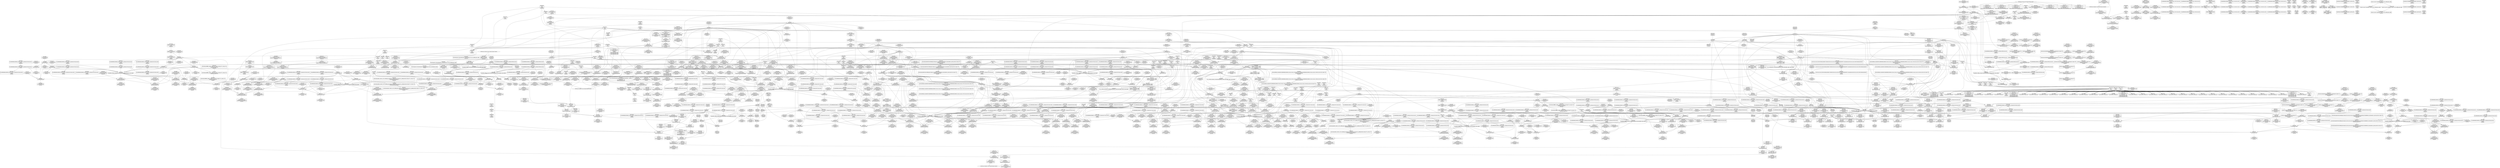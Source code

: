 digraph {
	CE0x54ade30 [shape=record,shape=Mrecord,label="{CE0x54ade30|__rcu_read_unlock:_tmp3}"]
	CE0x53cee40 [shape=record,shape=Mrecord,label="{CE0x53cee40|i64_5|*Constant*|*SummSource*}"]
	CE0x5476910 [shape=record,shape=Mrecord,label="{CE0x5476910|rcu_read_unlock:_tmp19|include/linux/rcupdate.h,933|*SummSink*}"]
	CE0x54f0b20 [shape=record,shape=Mrecord,label="{CE0x54f0b20|__preempt_count_add:_tmp}"]
	CE0x5440b80 [shape=record,shape=Mrecord,label="{CE0x5440b80|i64*_getelementptr_inbounds_(_4_x_i64_,_4_x_i64_*___llvm_gcov_ctr133,_i64_0,_i64_0)|*Constant*|*SummSink*}"]
	CE0x544a250 [shape=record,shape=Mrecord,label="{CE0x544a250|rcu_read_lock:_if.then}"]
	CE0x5421a40 [shape=record,shape=Mrecord,label="{CE0x5421a40|i64*_getelementptr_inbounds_(_13_x_i64_,_13_x_i64_*___llvm_gcov_ctr126,_i64_0,_i64_1)|*Constant*|*SummSource*}"]
	CE0x5441fd0 [shape=record,shape=Mrecord,label="{CE0x5441fd0|__preempt_count_sub:_entry|*SummSink*}"]
	CE0x542ff60 [shape=record,shape=Mrecord,label="{CE0x542ff60|rcu_read_unlock:_tmp8|include/linux/rcupdate.h,933|*SummSource*}"]
	CE0x546d530 [shape=record,shape=Mrecord,label="{CE0x546d530|i64*_getelementptr_inbounds_(_4_x_i64_,_4_x_i64_*___llvm_gcov_ctr133,_i64_0,_i64_1)|*Constant*|*SummSink*}"]
	CE0x5447060 [shape=record,shape=Mrecord,label="{CE0x5447060|task_sid:_call7|security/selinux/hooks.c,208|*SummSource*}"]
	CE0x54ad710 [shape=record,shape=Mrecord,label="{CE0x54ad710|__rcu_read_unlock:_do.body|*SummSink*}"]
	CE0x538c190 [shape=record,shape=Mrecord,label="{CE0x538c190|i64*_getelementptr_inbounds_(_2_x_i64_,_2_x_i64_*___llvm_gcov_ctr98,_i64_0,_i64_0)|*Constant*}"]
	CE0x5416880 [shape=record,shape=Mrecord,label="{CE0x5416880|sock_has_perm:_tmp4|security/selinux/hooks.c,3966}"]
	CE0x5427e00 [shape=record,shape=Mrecord,label="{CE0x5427e00|__rcu_read_lock:_entry}"]
	CE0x546c840 [shape=record,shape=Mrecord,label="{CE0x546c840|i64*_getelementptr_inbounds_(_4_x_i64_,_4_x_i64_*___llvm_gcov_ctr128,_i64_0,_i64_3)|*Constant*|*SummSink*}"]
	CE0x53c0960 [shape=record,shape=Mrecord,label="{CE0x53c0960|sock_has_perm:_perms|Function::sock_has_perm&Arg::perms::|*SummSink*}"]
	CE0x53b89f0 [shape=record,shape=Mrecord,label="{CE0x53b89f0|sock_has_perm:_tmp9|security/selinux/hooks.c,3969|*SummSource*}"]
	CE0x54386f0 [shape=record,shape=Mrecord,label="{CE0x54386f0|_call_void___rcu_read_unlock()_#10,_!dbg_!27734|include/linux/rcupdate.h,937|*SummSink*}"]
	CE0x5401250 [shape=record,shape=Mrecord,label="{CE0x5401250|i64*_getelementptr_inbounds_(_4_x_i64_,_4_x_i64_*___llvm_gcov_ctr129,_i64_0,_i64_0)|*Constant*|*SummSource*}"]
	CE0x53b4fb0 [shape=record,shape=Mrecord,label="{CE0x53b4fb0|rcu_lock_acquire:_map|Function::rcu_lock_acquire&Arg::map::|*SummSink*}"]
	CE0x53d0ee0 [shape=record,shape=Mrecord,label="{CE0x53d0ee0|task_sid:_if.end}"]
	CE0x541a060 [shape=record,shape=Mrecord,label="{CE0x541a060|rcu_read_lock:_tmp11|include/linux/rcupdate.h,882|*SummSink*}"]
	CE0x54132d0 [shape=record,shape=Mrecord,label="{CE0x54132d0|sock_has_perm:_tmp6|security/selinux/hooks.c,3969|*SummSource*}"]
	CE0x545fdc0 [shape=record,shape=Mrecord,label="{CE0x545fdc0|_call_void_lockdep_rcu_suspicious(i8*_getelementptr_inbounds_(_25_x_i8_,_25_x_i8_*_.str45,_i32_0,_i32_0),_i32_883,_i8*_getelementptr_inbounds_(_42_x_i8_,_42_x_i8_*_.str46,_i32_0,_i32_0))_#10,_!dbg_!27728|include/linux/rcupdate.h,882|*SummSource*}"]
	CE0x540edc0 [shape=record,shape=Mrecord,label="{CE0x540edc0|8:_%struct.sock*,_:_SCME_39,40_}"]
	CE0x54cf5f0 [shape=record,shape=Mrecord,label="{CE0x54cf5f0|__rcu_read_unlock:_do.end|*SummSink*}"]
	CE0x544a320 [shape=record,shape=Mrecord,label="{CE0x544a320|rcu_read_lock:_if.then|*SummSource*}"]
	CE0x540ea30 [shape=record,shape=Mrecord,label="{CE0x540ea30|8:_%struct.sock*,_:_SCME_36,37_}"]
	CE0x54270b0 [shape=record,shape=Mrecord,label="{CE0x54270b0|GLOBAL:_task_sid.__warned|Global_var:task_sid.__warned}"]
	CE0x540d3e0 [shape=record,shape=Mrecord,label="{CE0x540d3e0|rcu_read_lock:_tmp2|*SummSink*}"]
	CE0x53a3020 [shape=record,shape=Mrecord,label="{CE0x53a3020|task_sid:_tmp2|*SummSource*}"]
	CE0x5429340 [shape=record,shape=Mrecord,label="{CE0x5429340|task_sid:_tobool1|security/selinux/hooks.c,208}"]
	CE0x53d1aa0 [shape=record,shape=Mrecord,label="{CE0x53d1aa0|sock_has_perm:_tmp8|security/selinux/hooks.c,3969|*SummSink*}"]
	CE0x549f170 [shape=record,shape=Mrecord,label="{CE0x549f170|__rcu_read_unlock:_tmp6|include/linux/rcupdate.h,245|*SummSink*}"]
	CE0x546d0b0 [shape=record,shape=Mrecord,label="{CE0x546d0b0|_call_void___preempt_count_add(i32_1)_#10,_!dbg_!27711|include/linux/rcupdate.h,239|*SummSink*}"]
	CE0x54b2570 [shape=record,shape=Mrecord,label="{CE0x54b2570|rcu_lock_release:_indirectgoto|*SummSource*}"]
	CE0x54767c0 [shape=record,shape=Mrecord,label="{CE0x54767c0|rcu_read_unlock:_tmp19|include/linux/rcupdate.h,933|*SummSource*}"]
	CE0x54289c0 [shape=record,shape=Mrecord,label="{CE0x54289c0|rcu_read_lock:_if.end|*SummSource*}"]
	CE0x5417b10 [shape=record,shape=Mrecord,label="{CE0x5417b10|_call_void_asm_addl_$1,_%gs:$0_,_*m,ri,*m,_dirflag_,_fpsr_,_flags_(i32*___preempt_count,_i32_%val,_i32*___preempt_count)_#3,_!dbg_!27714,_!srcloc_!27717|./arch/x86/include/asm/preempt.h,72|*SummSource*}"]
	CE0x543def0 [shape=record,shape=Mrecord,label="{CE0x543def0|__preempt_count_sub:_sub|./arch/x86/include/asm/preempt.h,77|*SummSource*}"]
	CE0x53c1b70 [shape=record,shape=Mrecord,label="{CE0x53c1b70|sock_has_perm:_perms|Function::sock_has_perm&Arg::perms::}"]
	CE0x5436140 [shape=record,shape=Mrecord,label="{CE0x5436140|GLOBAL:_rcu_lock_map|Global_var:rcu_lock_map}"]
	CE0x5432170 [shape=record,shape=Mrecord,label="{CE0x5432170|task_sid:_tmp16|security/selinux/hooks.c,208|*SummSource*}"]
	CE0x538f8e0 [shape=record,shape=Mrecord,label="{CE0x538f8e0|GLOBAL:_current_task|Global_var:current_task|*SummSink*}"]
	CE0x53c2e90 [shape=record,shape=Mrecord,label="{CE0x53c2e90|i32_16|*Constant*}"]
	CE0x5432b50 [shape=record,shape=Mrecord,label="{CE0x5432b50|i64*_getelementptr_inbounds_(_13_x_i64_,_13_x_i64_*___llvm_gcov_ctr126,_i64_0,_i64_8)|*Constant*|*SummSource*}"]
	CE0x53b2f20 [shape=record,shape=Mrecord,label="{CE0x53b2f20|i64_7|*Constant*}"]
	CE0x53ff860 [shape=record,shape=Mrecord,label="{CE0x53ff860|__preempt_count_add:_do.end}"]
	CE0x5475a40 [shape=record,shape=Mrecord,label="{CE0x5475a40|i8*_getelementptr_inbounds_(_44_x_i8_,_44_x_i8_*_.str47,_i32_0,_i32_0)|*Constant*|*SummSource*}"]
	CE0x54614a0 [shape=record,shape=Mrecord,label="{CE0x54614a0|i64*_getelementptr_inbounds_(_11_x_i64_,_11_x_i64_*___llvm_gcov_ctr127,_i64_0,_i64_10)|*Constant*}"]
	CE0x53fa350 [shape=record,shape=Mrecord,label="{CE0x53fa350|task_sid:_tmp25|security/selinux/hooks.c,208}"]
	CE0x54695f0 [shape=record,shape=Mrecord,label="{CE0x54695f0|rcu_lock_acquire:_tmp2|*SummSink*}"]
	CE0x546d470 [shape=record,shape=Mrecord,label="{CE0x546d470|rcu_read_unlock:_if.then}"]
	CE0x54ae040 [shape=record,shape=Mrecord,label="{CE0x54ae040|__rcu_read_lock:_bb}"]
	CE0x540f020 [shape=record,shape=Mrecord,label="{CE0x540f020|8:_%struct.sock*,_:_SCME_41,42_}"]
	CE0x5468aa0 [shape=record,shape=Mrecord,label="{CE0x5468aa0|rcu_read_unlock:_tobool|include/linux/rcupdate.h,933|*SummSource*}"]
	CE0x54640f0 [shape=record,shape=Mrecord,label="{CE0x54640f0|rcu_read_unlock:_tmp13|include/linux/rcupdate.h,933|*SummSink*}"]
	CE0x5420e20 [shape=record,shape=Mrecord,label="{CE0x5420e20|task_sid:_tmp11|security/selinux/hooks.c,208|*SummSource*}"]
	CE0x549a030 [shape=record,shape=Mrecord,label="{CE0x549a030|__rcu_read_lock:_tmp}"]
	CE0x54ceee0 [shape=record,shape=Mrecord,label="{CE0x54ceee0|_ret_void,_!dbg_!27720|./arch/x86/include/asm/preempt.h,78|*SummSink*}"]
	CE0x53f8f30 [shape=record,shape=Mrecord,label="{CE0x53f8f30|i8*_getelementptr_inbounds_(_41_x_i8_,_41_x_i8_*_.str44,_i32_0,_i32_0)|*Constant*|*SummSink*}"]
	CE0x5405390 [shape=record,shape=Mrecord,label="{CE0x5405390|sock_has_perm:_tmp11|security/selinux/hooks.c,3970|*SummSource*}"]
	CE0x5445bc0 [shape=record,shape=Mrecord,label="{CE0x5445bc0|i64*_getelementptr_inbounds_(_4_x_i64_,_4_x_i64_*___llvm_gcov_ctr130,_i64_0,_i64_3)|*Constant*}"]
	"CONST[source:1(input),value:2(dynamic)][purpose:{object}]"
	CE0x539eca0 [shape=record,shape=Mrecord,label="{CE0x539eca0|sock_has_perm:_task|Function::sock_has_perm&Arg::task::|*SummSink*}"]
	CE0x53fc190 [shape=record,shape=Mrecord,label="{CE0x53fc190|task_sid:_tmp21|security/selinux/hooks.c,208|*SummSource*}"]
	CE0x53fdfc0 [shape=record,shape=Mrecord,label="{CE0x53fdfc0|_call_void_mcount()_#3|*SummSource*}"]
	CE0x54108b0 [shape=record,shape=Mrecord,label="{CE0x54108b0|task_sid:_entry|*SummSource*}"]
	CE0x54b85c0 [shape=record,shape=Mrecord,label="{CE0x54b85c0|__preempt_count_add:_tmp6|./arch/x86/include/asm/preempt.h,73}"]
	CE0x54267d0 [shape=record,shape=Mrecord,label="{CE0x54267d0|task_sid:_real_cred|security/selinux/hooks.c,208|*SummSink*}"]
	CE0x5461200 [shape=record,shape=Mrecord,label="{CE0x5461200|rcu_read_lock:_tmp21|include/linux/rcupdate.h,884}"]
	CE0x542b810 [shape=record,shape=Mrecord,label="{CE0x542b810|task_sid:_do.end6|*SummSink*}"]
	CE0x53ff7f0 [shape=record,shape=Mrecord,label="{CE0x53ff7f0|__rcu_read_unlock:_tmp7|include/linux/rcupdate.h,245|*SummSink*}"]
	CE0x5470760 [shape=record,shape=Mrecord,label="{CE0x5470760|__rcu_read_lock:_tmp5|include/linux/rcupdate.h,239|*SummSink*}"]
	CE0x5406960 [shape=record,shape=Mrecord,label="{CE0x5406960|sock_has_perm:_u|security/selinux/hooks.c,3973}"]
	CE0x5423600 [shape=record,shape=Mrecord,label="{CE0x5423600|rcu_read_lock:_entry|*SummSource*}"]
	CE0x544d330 [shape=record,shape=Mrecord,label="{CE0x544d330|rcu_read_lock:_call|include/linux/rcupdate.h,882}"]
	CE0x6f13f30 [shape=record,shape=Mrecord,label="{CE0x6f13f30|GLOBAL:_sock_has_perm|*Constant*|*SummSource*}"]
	CE0x53a4d30 [shape=record,shape=Mrecord,label="{CE0x53a4d30|selinux_socket_getsockname:_tmp3|*SummSink*}"]
	CE0x542d920 [shape=record,shape=Mrecord,label="{CE0x542d920|GLOBAL:_rcu_lock_acquire|*Constant*|*SummSink*}"]
	CE0x5467390 [shape=record,shape=Mrecord,label="{CE0x5467390|rcu_lock_acquire:_tmp5|include/linux/rcupdate.h,418|*SummSource*}"]
	CE0x541f520 [shape=record,shape=Mrecord,label="{CE0x541f520|_call_void_mcount()_#3|*SummSource*}"]
	CE0x5434040 [shape=record,shape=Mrecord,label="{CE0x5434040|GLOBAL:_lockdep_rcu_suspicious|*Constant*|*SummSource*}"]
	CE0x5461780 [shape=record,shape=Mrecord,label="{CE0x5461780|i64*_getelementptr_inbounds_(_11_x_i64_,_11_x_i64_*___llvm_gcov_ctr127,_i64_0,_i64_10)|*Constant*|*SummSource*}"]
	CE0x540c340 [shape=record,shape=Mrecord,label="{CE0x540c340|sock_has_perm:_retval.0}"]
	CE0x540f870 [shape=record,shape=Mrecord,label="{CE0x540f870|8:_%struct.sock*,_:_SCME_48,49_}"]
	CE0x5479380 [shape=record,shape=Mrecord,label="{CE0x5479380|rcu_lock_acquire:_tmp2|*SummSource*}"]
	CE0x54ad7a0 [shape=record,shape=Mrecord,label="{CE0x54ad7a0|i64*_getelementptr_inbounds_(_4_x_i64_,_4_x_i64_*___llvm_gcov_ctr129,_i64_0,_i64_1)|*Constant*|*SummSource*}"]
	CE0x53fc2c0 [shape=record,shape=Mrecord,label="{CE0x53fc2c0|task_sid:_tmp21|security/selinux/hooks.c,208|*SummSink*}"]
	CE0x53a6bd0 [shape=record,shape=Mrecord,label="{CE0x53a6bd0|sock_has_perm:_tmp9|security/selinux/hooks.c,3969}"]
	CE0x545d0e0 [shape=record,shape=Mrecord,label="{CE0x545d0e0|i8*_getelementptr_inbounds_(_25_x_i8_,_25_x_i8_*_.str45,_i32_0,_i32_0)|*Constant*}"]
	CE0x543fb00 [shape=record,shape=Mrecord,label="{CE0x543fb00|i64*_getelementptr_inbounds_(_4_x_i64_,_4_x_i64_*___llvm_gcov_ctr134,_i64_0,_i64_2)|*Constant*}"]
	CE0x5472630 [shape=record,shape=Mrecord,label="{CE0x5472630|i64*_getelementptr_inbounds_(_4_x_i64_,_4_x_i64_*___llvm_gcov_ctr128,_i64_0,_i64_2)|*Constant*|*SummSink*}"]
	CE0x542a680 [shape=record,shape=Mrecord,label="{CE0x542a680|GLOBAL:___llvm_gcov_ctr127|Global_var:__llvm_gcov_ctr127|*SummSource*}"]
	CE0x540e570 [shape=record,shape=Mrecord,label="{CE0x540e570|8:_%struct.sock*,_:_SCME_32,33_}"]
	CE0x545b870 [shape=record,shape=Mrecord,label="{CE0x545b870|rcu_read_lock:_tmp14|include/linux/rcupdate.h,882}"]
	CE0x546b600 [shape=record,shape=Mrecord,label="{CE0x546b600|rcu_read_unlock:_do.body|*SummSource*}"]
	CE0x54b99b0 [shape=record,shape=Mrecord,label="{CE0x54b99b0|_call_void_asm_addl_$1,_%gs:$0_,_*m,ri,*m,_dirflag_,_fpsr_,_flags_(i32*___preempt_count,_i32_%sub,_i32*___preempt_count)_#3,_!dbg_!27717,_!srcloc_!27718|./arch/x86/include/asm/preempt.h,77}"]
	CE0x53a3460 [shape=record,shape=Mrecord,label="{CE0x53a3460|sock_has_perm:_tmp10|security/selinux/hooks.c,3969|*SummSource*}"]
	CE0x53b2150 [shape=record,shape=Mrecord,label="{CE0x53b2150|sock_has_perm:_tmp20|security/selinux/hooks.c,3977|*SummSource*}"]
	CE0x53a3530 [shape=record,shape=Mrecord,label="{CE0x53a3530|sock_has_perm:_ad|security/selinux/hooks.c, 3965|*SummSink*}"]
	CE0x5463e50 [shape=record,shape=Mrecord,label="{CE0x5463e50|rcu_read_unlock:_tmp13|include/linux/rcupdate.h,933}"]
	"CONST[source:2(external),value:2(dynamic)][purpose:{subject}]"
	CE0x540e310 [shape=record,shape=Mrecord,label="{CE0x540e310|8:_%struct.sock*,_:_SCME_30,31_}"]
	CE0x53b6830 [shape=record,shape=Mrecord,label="{CE0x53b6830|sock_has_perm:_if.end|*SummSink*}"]
	CE0x5451070 [shape=record,shape=Mrecord,label="{CE0x5451070|_call_void_mcount()_#3}"]
	CE0x53fbb40 [shape=record,shape=Mrecord,label="{CE0x53fbb40|task_sid:_tmp20|security/selinux/hooks.c,208}"]
	CE0x54130d0 [shape=record,shape=Mrecord,label="{CE0x54130d0|sock_has_perm:_tmp6|security/selinux/hooks.c,3969}"]
	CE0x5428180 [shape=record,shape=Mrecord,label="{CE0x5428180|__rcu_read_lock:_bb|*SummSource*}"]
	CE0x54f0ca0 [shape=record,shape=Mrecord,label="{CE0x54f0ca0|__preempt_count_sub:_tmp1|*SummSource*}"]
	CE0x544b280 [shape=record,shape=Mrecord,label="{CE0x544b280|rcu_read_lock:_tmp6|include/linux/rcupdate.h,882|*SummSource*}"]
	CE0x545f540 [shape=record,shape=Mrecord,label="{CE0x545f540|rcu_read_lock:_tmp18|include/linux/rcupdate.h,882}"]
	CE0x543dd30 [shape=record,shape=Mrecord,label="{CE0x543dd30|__preempt_count_sub:_sub|./arch/x86/include/asm/preempt.h,77}"]
	CE0x5456e40 [shape=record,shape=Mrecord,label="{CE0x5456e40|rcu_read_lock:_tmp8|include/linux/rcupdate.h,882}"]
	CE0x5392710 [shape=record,shape=Mrecord,label="{CE0x5392710|rcu_read_lock:_entry}"]
	CE0x5394ce0 [shape=record,shape=Mrecord,label="{CE0x5394ce0|GLOBAL:_lock_release|*Constant*}"]
	CE0x54340b0 [shape=record,shape=Mrecord,label="{CE0x54340b0|GLOBAL:_lockdep_rcu_suspicious|*Constant*|*SummSink*}"]
	CE0x546b3f0 [shape=record,shape=Mrecord,label="{CE0x546b3f0|rcu_read_unlock:_if.then|*SummSink*}"]
	CE0x5428c90 [shape=record,shape=Mrecord,label="{CE0x5428c90|rcu_read_lock:_do.body|*SummSource*}"]
	CE0x5410fb0 [shape=record,shape=Mrecord,label="{CE0x5410fb0|_ret_i32_%call7,_!dbg_!27749|security/selinux/hooks.c,210|*SummSource*}"]
	CE0x53957f0 [shape=record,shape=Mrecord,label="{CE0x53957f0|i32_2|*Constant*|*SummSource*}"]
	CE0x540e110 [shape=record,shape=Mrecord,label="{CE0x540e110|8:_%struct.sock*,_:_SCME_28,29_}"]
	CE0x53d0e70 [shape=record,shape=Mrecord,label="{CE0x53d0e70|i64*_getelementptr_inbounds_(_13_x_i64_,_13_x_i64_*___llvm_gcov_ctr126,_i64_0,_i64_0)|*Constant*|*SummSink*}"]
	CE0x53961e0 [shape=record,shape=Mrecord,label="{CE0x53961e0|16:_i32,_24:_i16,_:_CRE_16,20_|*MultipleSource*|*LoadInst*|security/selinux/hooks.c,3964|security/selinux/hooks.c,3964|security/selinux/hooks.c,3969}"]
	CE0x53b3090 [shape=record,shape=Mrecord,label="{CE0x53b3090|rcu_read_lock:_tmp13|include/linux/rcupdate.h,882}"]
	CE0x540dee0 [shape=record,shape=Mrecord,label="{CE0x540dee0|8:_%struct.sock*,_:_SCME_26,27_}"]
	CE0x5400f30 [shape=record,shape=Mrecord,label="{CE0x5400f30|__preempt_count_sub:_tmp4|./arch/x86/include/asm/preempt.h,77|*SummSink*}"]
	CE0x5422c20 [shape=record,shape=Mrecord,label="{CE0x5422c20|cred_sid:_tmp3|*SummSource*}"]
	CE0x54171d0 [shape=record,shape=Mrecord,label="{CE0x54171d0|i8_0|*Constant*|*SummSource*}"]
	CE0x53c87b0 [shape=record,shape=Mrecord,label="{CE0x53c87b0|i32_1|*Constant*}"]
	CE0x5444e10 [shape=record,shape=Mrecord,label="{CE0x5444e10|__preempt_count_add:_tmp2|*SummSource*}"]
	CE0x538b6c0 [shape=record,shape=Mrecord,label="{CE0x538b6c0|%struct.task_struct*_(%struct.task_struct**)*_asm_movq_%gs:$_1:P_,$0_,_r,im,_dirflag_,_fpsr_,_flags_}"]
	CE0x5437820 [shape=record,shape=Mrecord,label="{CE0x5437820|GLOBAL:_rcu_lock_release|*Constant*|*SummSource*}"]
	CE0x5440ee0 [shape=record,shape=Mrecord,label="{CE0x5440ee0|rcu_lock_acquire:_tmp7|*SummSink*}"]
	CE0x544aea0 [shape=record,shape=Mrecord,label="{CE0x544aea0|rcu_read_lock:_tmp5|include/linux/rcupdate.h,882|*SummSink*}"]
	CE0x54067b0 [shape=record,shape=Mrecord,label="{CE0x54067b0|sock_has_perm:_u|security/selinux/hooks.c,3973|*SummSink*}"]
	CE0x5434d30 [shape=record,shape=Mrecord,label="{CE0x5434d30|GLOBAL:_rcu_lock_acquire|*Constant*}"]
	CE0x53b6c80 [shape=record,shape=Mrecord,label="{CE0x53b6c80|GLOBAL:_current_task|Global_var:current_task|*SummSource*}"]
	CE0x546a290 [shape=record,shape=Mrecord,label="{CE0x546a290|GLOBAL:_rcu_read_unlock.__warned|Global_var:rcu_read_unlock.__warned|*SummSink*}"]
	CE0x5471350 [shape=record,shape=Mrecord,label="{CE0x5471350|rcu_read_unlock:_tmp7|include/linux/rcupdate.h,933|*SummSource*}"]
	CE0x53a1e10 [shape=record,shape=Mrecord,label="{CE0x53a1e10|selinux_socket_getsockname:_entry}"]
	CE0x54e3200 [shape=record,shape=Mrecord,label="{CE0x54e3200|__preempt_count_add:_do.body}"]
	CE0x539d500 [shape=record,shape=Mrecord,label="{CE0x539d500|sock_has_perm:_bb|*SummSource*}"]
	CE0x5441ec0 [shape=record,shape=Mrecord,label="{CE0x5441ec0|__preempt_count_sub:_entry|*SummSource*}"]
	CE0x5410e50 [shape=record,shape=Mrecord,label="{CE0x5410e50|_ret_i32_%call7,_!dbg_!27749|security/selinux/hooks.c,210}"]
	CE0x5415960 [shape=record,shape=Mrecord,label="{CE0x5415960|sock_has_perm:_tmp12|security/selinux/hooks.c,3970|*SummSource*}"]
	CE0x53d6840 [shape=record,shape=Mrecord,label="{CE0x53d6840|sock_has_perm:_retval.0|*SummSource*}"]
	CE0x545e2c0 [shape=record,shape=Mrecord,label="{CE0x545e2c0|i8*_getelementptr_inbounds_(_42_x_i8_,_42_x_i8_*_.str46,_i32_0,_i32_0)|*Constant*}"]
	CE0x5390340 [shape=record,shape=Mrecord,label="{CE0x5390340|i64*_getelementptr_inbounds_(_2_x_i64_,_2_x_i64_*___llvm_gcov_ctr98,_i64_0,_i64_1)|*Constant*|*SummSource*}"]
	CE0x53a53c0 [shape=record,shape=Mrecord,label="{CE0x53a53c0|sock_has_perm:_ad|security/selinux/hooks.c, 3965}"]
	CE0x542ed60 [shape=record,shape=Mrecord,label="{CE0x542ed60|GLOBAL:___llvm_gcov_ctr126|Global_var:__llvm_gcov_ctr126|*SummSource*}"]
	CE0x54b7670 [shape=record,shape=Mrecord,label="{CE0x54b7670|_call_void_mcount()_#3|*SummSource*}"]
	CE0x53fcb20 [shape=record,shape=Mrecord,label="{CE0x53fcb20|i64*_getelementptr_inbounds_(_13_x_i64_,_13_x_i64_*___llvm_gcov_ctr126,_i64_0,_i64_10)|*Constant*|*SummSink*}"]
	CE0x53d1250 [shape=record,shape=Mrecord,label="{CE0x53d1250|rcu_read_unlock:_do.end|*SummSink*}"]
	CE0x549d200 [shape=record,shape=Mrecord,label="{CE0x549d200|rcu_lock_release:_tmp5|include/linux/rcupdate.h,423}"]
	CE0x5433810 [shape=record,shape=Mrecord,label="{CE0x5433810|i8*_getelementptr_inbounds_(_25_x_i8_,_25_x_i8_*_.str3,_i32_0,_i32_0)|*Constant*|*SummSource*}"]
	CE0x5466a50 [shape=record,shape=Mrecord,label="{CE0x5466a50|GLOBAL:___llvm_gcov_ctr132|Global_var:__llvm_gcov_ctr132}"]
	CE0x5476160 [shape=record,shape=Mrecord,label="{CE0x5476160|i64*_getelementptr_inbounds_(_11_x_i64_,_11_x_i64_*___llvm_gcov_ctr132,_i64_0,_i64_9)|*Constant*|*SummSink*}"]
	CE0x5414de0 [shape=record,shape=Mrecord,label="{CE0x5414de0|sock_has_perm:_tmp8|security/selinux/hooks.c,3969|*SummSource*}"]
	CE0x5440000 [shape=record,shape=Mrecord,label="{CE0x5440000|i64*_getelementptr_inbounds_(_4_x_i64_,_4_x_i64_*___llvm_gcov_ctr130,_i64_0,_i64_2)|*Constant*|*SummSource*}"]
	CE0x546d5f0 [shape=record,shape=Mrecord,label="{CE0x546d5f0|i64*_getelementptr_inbounds_(_4_x_i64_,_4_x_i64_*___llvm_gcov_ctr133,_i64_0,_i64_1)|*Constant*|*SummSource*}"]
	CE0x5456160 [shape=record,shape=Mrecord,label="{CE0x5456160|rcu_read_lock:_tobool1|include/linux/rcupdate.h,882|*SummSink*}"]
	CE0x5401c90 [shape=record,shape=Mrecord,label="{CE0x5401c90|i64*_getelementptr_inbounds_(_4_x_i64_,_4_x_i64_*___llvm_gcov_ctr135,_i64_0,_i64_0)|*Constant*|*SummSource*}"]
	CE0x539ec30 [shape=record,shape=Mrecord,label="{CE0x539ec30|sock_has_perm:_sk|Function::sock_has_perm&Arg::sk::}"]
	CE0x5429510 [shape=record,shape=Mrecord,label="{CE0x5429510|task_sid:_tobool1|security/selinux/hooks.c,208|*SummSource*}"]
	CE0x545e800 [shape=record,shape=Mrecord,label="{CE0x545e800|i64*_getelementptr_inbounds_(_11_x_i64_,_11_x_i64_*___llvm_gcov_ctr127,_i64_0,_i64_9)|*Constant*}"]
	CE0x546a920 [shape=record,shape=Mrecord,label="{CE0x546a920|i64*_getelementptr_inbounds_(_4_x_i64_,_4_x_i64_*___llvm_gcov_ctr129,_i64_0,_i64_3)|*Constant*|*SummSource*}"]
	CE0x5424140 [shape=record,shape=Mrecord,label="{CE0x5424140|rcu_read_lock:_tmp}"]
	CE0x544d580 [shape=record,shape=Mrecord,label="{CE0x544d580|_call_void_asm_sideeffect_,_memory_,_dirflag_,_fpsr_,_flags_()_#3,_!dbg_!27711,_!srcloc_!27714|include/linux/rcupdate.h,244|*SummSink*}"]
	CE0x54ad8b0 [shape=record,shape=Mrecord,label="{CE0x54ad8b0|__rcu_read_unlock:_do.end}"]
	CE0x53b6da0 [shape=record,shape=Mrecord,label="{CE0x53b6da0|COLLAPSED:_GCMRE_current_task_external_global_%struct.task_struct*:_elem_0:default:}"]
	CE0x54480d0 [shape=record,shape=Mrecord,label="{CE0x54480d0|_ret_i32_%tmp6,_!dbg_!27716|security/selinux/hooks.c,197|*SummSource*}"]
	CE0x5450da0 [shape=record,shape=Mrecord,label="{CE0x5450da0|rcu_lock_release:_tmp3|*SummSink*}"]
	CE0x54135e0 [shape=record,shape=Mrecord,label="{CE0x54135e0|sock_has_perm:_tmp7|security/selinux/hooks.c,3969|*SummSource*}"]
	CE0x544f840 [shape=record,shape=Mrecord,label="{CE0x544f840|rcu_read_lock:_tobool|include/linux/rcupdate.h,882}"]
	CE0x537db20 [shape=record,shape=Mrecord,label="{CE0x537db20|sock_has_perm:_sk|Function::sock_has_perm&Arg::sk::|*SummSource*}"]
	CE0x5406d90 [shape=record,shape=Mrecord,label="{CE0x5406d90|avc_has_perm:_entry}"]
	CE0x53b2d00 [shape=record,shape=Mrecord,label="{CE0x53b2d00|rcu_read_unlock:_tmp12|include/linux/rcupdate.h,933}"]
	CE0x5475af0 [shape=record,shape=Mrecord,label="{CE0x5475af0|i8*_getelementptr_inbounds_(_44_x_i8_,_44_x_i8_*_.str47,_i32_0,_i32_0)|*Constant*|*SummSink*}"]
	CE0x5383660 [shape=record,shape=Mrecord,label="{CE0x5383660|selinux_socket_getsockname:_bb}"]
	CE0x54683c0 [shape=record,shape=Mrecord,label="{CE0x54683c0|rcu_read_unlock:_tobool1|include/linux/rcupdate.h,933|*SummSource*}"]
	CE0x544a120 [shape=record,shape=Mrecord,label="{CE0x544a120|rcu_read_unlock:_tmp6|include/linux/rcupdate.h,933}"]
	CE0x540e440 [shape=record,shape=Mrecord,label="{CE0x540e440|8:_%struct.sock*,_:_SCME_31,32_}"]
	CE0x5405610 [shape=record,shape=Mrecord,label="{CE0x5405610|sock_has_perm:_tmp12|security/selinux/hooks.c,3970|*SummSink*}"]
	CE0x546e400 [shape=record,shape=Mrecord,label="{CE0x546e400|rcu_read_unlock:_tmp9|include/linux/rcupdate.h,933|*SummSink*}"]
	CE0x53882f0 [shape=record,shape=Mrecord,label="{CE0x53882f0|selinux_socket_getsockname:_sk|security/selinux/hooks.c,4226}"]
	CE0x538c980 [shape=record,shape=Mrecord,label="{CE0x538c980|avc_has_perm:_tclass|Function::avc_has_perm&Arg::tclass::|*SummSink*}"]
	CE0x5401650 [shape=record,shape=Mrecord,label="{CE0x5401650|__preempt_count_sub:_do.body|*SummSink*}"]
	CE0x5458180 [shape=record,shape=Mrecord,label="{CE0x5458180|__preempt_count_sub:_tmp|*SummSink*}"]
	CE0x538e8a0 [shape=record,shape=Mrecord,label="{CE0x538e8a0|sock_has_perm:_tmp|*SummSource*}"]
	CE0x53f9250 [shape=record,shape=Mrecord,label="{CE0x53f9250|task_sid:_tmp23|security/selinux/hooks.c,208}"]
	CE0x5406ee0 [shape=record,shape=Mrecord,label="{CE0x5406ee0|sock_has_perm:_tmp17|security/selinux/hooks.c,3976|*SummSource*}"]
	CE0x542d070 [shape=record,shape=Mrecord,label="{CE0x542d070|task_sid:_if.then}"]
	CE0x54b1ce0 [shape=record,shape=Mrecord,label="{CE0x54b1ce0|__rcu_read_lock:_tmp1|*SummSource*}"]
	CE0x54719a0 [shape=record,shape=Mrecord,label="{CE0x54719a0|rcu_lock_acquire:___here|*SummSink*}"]
	CE0x5401510 [shape=record,shape=Mrecord,label="{CE0x5401510|__preempt_count_sub:_do.end|*SummSink*}"]
	CE0x544e4f0 [shape=record,shape=Mrecord,label="{CE0x544e4f0|rcu_read_unlock:_tmp5|include/linux/rcupdate.h,933|*SummSource*}"]
	CE0x54314d0 [shape=record,shape=Mrecord,label="{CE0x54314d0|i64_7|*Constant*|*SummSink*}"]
	CE0x5474570 [shape=record,shape=Mrecord,label="{CE0x5474570|rcu_read_unlock:_tmp15|include/linux/rcupdate.h,933|*SummSource*}"]
	CE0x540c840 [shape=record,shape=Mrecord,label="{CE0x540c840|_ret_i32_%retval.0,_!dbg_!27728|security/selinux/avc.c,775|*SummSource*}"]
	CE0x5472240 [shape=record,shape=Mrecord,label="{CE0x5472240|GLOBAL:_rcu_read_unlock.__warned|Global_var:rcu_read_unlock.__warned}"]
	CE0x5478d10 [shape=record,shape=Mrecord,label="{CE0x5478d10|i32_934|*Constant*|*SummSource*}"]
	CE0x5414d70 [shape=record,shape=Mrecord,label="{CE0x5414d70|sock_has_perm:_tmp8|security/selinux/hooks.c,3969}"]
	CE0x5390cb0 [shape=record,shape=Mrecord,label="{CE0x5390cb0|get_current:_tmp4|./arch/x86/include/asm/current.h,14|*SummSource*}"]
	CE0x5462ea0 [shape=record,shape=Mrecord,label="{CE0x5462ea0|rcu_read_unlock:_tmp14|include/linux/rcupdate.h,933|*SummSink*}"]
	CE0x54ae140 [shape=record,shape=Mrecord,label="{CE0x54ae140|i64*_getelementptr_inbounds_(_4_x_i64_,_4_x_i64_*___llvm_gcov_ctr134,_i64_0,_i64_0)|*Constant*}"]
	CE0x544c5a0 [shape=record,shape=Mrecord,label="{CE0x544c5a0|i64*_getelementptr_inbounds_(_11_x_i64_,_11_x_i64_*___llvm_gcov_ctr132,_i64_0,_i64_0)|*Constant*|*SummSink*}"]
	CE0x5448900 [shape=record,shape=Mrecord,label="{CE0x5448900|GLOBAL:_rcu_read_unlock|*Constant*|*SummSink*}"]
	CE0x5447f70 [shape=record,shape=Mrecord,label="{CE0x5447f70|_ret_i32_%tmp6,_!dbg_!27716|security/selinux/hooks.c,197}"]
	CE0x5456450 [shape=record,shape=Mrecord,label="{CE0x5456450|rcu_read_lock:_tmp7|include/linux/rcupdate.h,882|*SummSink*}"]
	CE0x5417d50 [shape=record,shape=Mrecord,label="{CE0x5417d50|i64*_getelementptr_inbounds_(_4_x_i64_,_4_x_i64_*___llvm_gcov_ctr135,_i64_0,_i64_2)|*Constant*}"]
	CE0x54d0ba0 [shape=record,shape=Mrecord,label="{CE0x54d0ba0|_call_void_mcount()_#3|*SummSink*}"]
	CE0x5461830 [shape=record,shape=Mrecord,label="{CE0x5461830|i64*_getelementptr_inbounds_(_11_x_i64_,_11_x_i64_*___llvm_gcov_ctr127,_i64_0,_i64_10)|*Constant*|*SummSink*}"]
	CE0x54381b0 [shape=record,shape=Mrecord,label="{CE0x54381b0|GLOBAL:___rcu_read_unlock|*Constant*}"]
	CE0x53ca760 [shape=record,shape=Mrecord,label="{CE0x53ca760|8:_%struct.sock*,_:_SCME_18,20_|*MultipleSource*|security/selinux/hooks.c, 3966|security/selinux/hooks.c,3966|security/selinux/hooks.c,3966}"]
	CE0x541f0e0 [shape=record,shape=Mrecord,label="{CE0x541f0e0|task_sid:_tmp6|security/selinux/hooks.c,208}"]
	CE0x5450520 [shape=record,shape=Mrecord,label="{CE0x5450520|_call_void_mcount()_#3|*SummSink*}"]
	CE0x54393f0 [shape=record,shape=Mrecord,label="{CE0x54393f0|_ret_void,_!dbg_!27717|include/linux/rcupdate.h,245}"]
	CE0x5437e60 [shape=record,shape=Mrecord,label="{CE0x5437e60|rcu_lock_release:_map|Function::rcu_lock_release&Arg::map::|*SummSource*}"]
	CE0x53914a0 [shape=record,shape=Mrecord,label="{CE0x53914a0|get_current:_tmp2|*SummSource*}"]
	CE0x5441110 [shape=record,shape=Mrecord,label="{CE0x5441110|i8*_undef|*Constant*}"]
	CE0x538ae80 [shape=record,shape=Mrecord,label="{CE0x538ae80|i32_2|*Constant*|*SummSink*}"]
	CE0x53b81a0 [shape=record,shape=Mrecord,label="{CE0x53b81a0|cred_sid:_tmp4|*LoadInst*|security/selinux/hooks.c,196|*SummSink*}"]
	CE0x542c770 [shape=record,shape=Mrecord,label="{CE0x542c770|task_sid:_call|security/selinux/hooks.c,208}"]
	CE0x540d670 [shape=record,shape=Mrecord,label="{CE0x540d670|GLOBAL:___rcu_read_lock|*Constant*}"]
	CE0x54568b0 [shape=record,shape=Mrecord,label="{CE0x54568b0|GLOBAL:_rcu_read_lock.__warned|Global_var:rcu_read_lock.__warned|*SummSource*}"]
	CE0x5437a50 [shape=record,shape=Mrecord,label="{CE0x5437a50|rcu_lock_release:_entry|*SummSink*}"]
	CE0x5449850 [shape=record,shape=Mrecord,label="{CE0x5449850|rcu_read_lock:_do.end|*SummSink*}"]
	CE0x546c2a0 [shape=record,shape=Mrecord,label="{CE0x546c2a0|rcu_read_unlock:_bb}"]
	CE0x5391590 [shape=record,shape=Mrecord,label="{CE0x5391590|get_current:_tmp4|./arch/x86/include/asm/current.h,14}"]
	CE0x542cdf0 [shape=record,shape=Mrecord,label="{CE0x542cdf0|task_sid:_do.end|*SummSource*}"]
	CE0x53fa4f0 [shape=record,shape=Mrecord,label="{CE0x53fa4f0|task_sid:_tmp25|security/selinux/hooks.c,208|*SummSource*}"]
	CE0x53d3270 [shape=record,shape=Mrecord,label="{CE0x53d3270|0:_i8,_8:_%struct.lsm_network_audit*,_24:_%struct.selinux_audit_data*,_:_SCMRE_0,1_|*MultipleSource*|security/selinux/hooks.c, 3965|security/selinux/hooks.c,3972}"]
	CE0x54b7990 [shape=record,shape=Mrecord,label="{CE0x54b7990|i64*_getelementptr_inbounds_(_4_x_i64_,_4_x_i64_*___llvm_gcov_ctr135,_i64_0,_i64_3)|*Constant*|*SummSink*}"]
	CE0x5385170 [shape=record,shape=Mrecord,label="{CE0x5385170|i64*_getelementptr_inbounds_(_2_x_i64_,_2_x_i64_*___llvm_gcov_ctr363,_i64_0,_i64_0)|*Constant*}"]
	CE0x5428bf0 [shape=record,shape=Mrecord,label="{CE0x5428bf0|rcu_read_lock:_do.body}"]
	CE0x54329f0 [shape=record,shape=Mrecord,label="{CE0x54329f0|i64*_getelementptr_inbounds_(_13_x_i64_,_13_x_i64_*___llvm_gcov_ctr126,_i64_0,_i64_8)|*Constant*}"]
	CE0x5416c70 [shape=record,shape=Mrecord,label="{CE0x5416c70|sock_has_perm:_tmp5|security/selinux/hooks.c,3966}"]
	CE0x5391e70 [shape=record,shape=Mrecord,label="{CE0x5391e70|cred_sid:_security|security/selinux/hooks.c,196|*SummSink*}"]
	CE0x53f8dc0 [shape=record,shape=Mrecord,label="{CE0x53f8dc0|i8*_getelementptr_inbounds_(_41_x_i8_,_41_x_i8_*_.str44,_i32_0,_i32_0)|*Constant*}"]
	CE0x5422d40 [shape=record,shape=Mrecord,label="{CE0x5422d40|i64_1|*Constant*}"]
	CE0x5474bc0 [shape=record,shape=Mrecord,label="{CE0x5474bc0|rcu_read_unlock:_tmp16|include/linux/rcupdate.h,933|*SummSink*}"]
	CE0x53d14a0 [shape=record,shape=Mrecord,label="{CE0x53d14a0|rcu_read_unlock:_bb|*SummSink*}"]
	CE0x5432fe0 [shape=record,shape=Mrecord,label="{CE0x5432fe0|i8_1|*Constant*|*SummSink*}"]
	CE0x54239b0 [shape=record,shape=Mrecord,label="{CE0x54239b0|i64*_getelementptr_inbounds_(_2_x_i64_,_2_x_i64_*___llvm_gcov_ctr131,_i64_0,_i64_1)|*Constant*|*SummSource*}"]
	CE0x543f8d0 [shape=record,shape=Mrecord,label="{CE0x543f8d0|i64*_getelementptr_inbounds_(_4_x_i64_,_4_x_i64_*___llvm_gcov_ctr134,_i64_0,_i64_0)|*Constant*|*SummSink*}"]
	CE0x54ae320 [shape=record,shape=Mrecord,label="{CE0x54ae320|i64*_getelementptr_inbounds_(_4_x_i64_,_4_x_i64_*___llvm_gcov_ctr134,_i64_0,_i64_0)|*Constant*|*SummSource*}"]
	CE0x54d0820 [shape=record,shape=Mrecord,label="{CE0x54d0820|i64*_getelementptr_inbounds_(_4_x_i64_,_4_x_i64_*___llvm_gcov_ctr135,_i64_0,_i64_0)|*Constant*|*SummSink*}"]
	CE0x539dc80 [shape=record,shape=Mrecord,label="{CE0x539dc80|32:_%struct.sock*,_:_CRE_32,40_|*MultipleSource*|security/selinux/hooks.c,4226|Function::selinux_socket_getsockname&Arg::sock::}"]
	CE0x54240b0 [shape=record,shape=Mrecord,label="{CE0x54240b0|i64_3|*Constant*|*SummSink*}"]
	CE0x54ad5d0 [shape=record,shape=Mrecord,label="{CE0x54ad5d0|__preempt_count_add:_tmp5|./arch/x86/include/asm/preempt.h,72}"]
	CE0x545e870 [shape=record,shape=Mrecord,label="{CE0x545e870|i64*_getelementptr_inbounds_(_11_x_i64_,_11_x_i64_*___llvm_gcov_ctr127,_i64_0,_i64_9)|*Constant*|*SummSource*}"]
	CE0x5449770 [shape=record,shape=Mrecord,label="{CE0x5449770|rcu_read_lock:_do.end|*SummSource*}"]
	CE0x5405320 [shape=record,shape=Mrecord,label="{CE0x5405320|sock_has_perm:_tmp11|security/selinux/hooks.c,3970}"]
	CE0x538d4e0 [shape=record,shape=Mrecord,label="{CE0x538d4e0|32:_%struct.sock*,_:_CRE_40,48_|*MultipleSource*|security/selinux/hooks.c,4226|Function::selinux_socket_getsockname&Arg::sock::}"]
	CE0x545f0e0 [shape=record,shape=Mrecord,label="{CE0x545f0e0|rcu_read_lock:_tmp17|include/linux/rcupdate.h,882|*SummSink*}"]
	CE0x5424610 [shape=record,shape=Mrecord,label="{CE0x5424610|i32_77|*Constant*|*SummSink*}"]
	CE0x545b9a0 [shape=record,shape=Mrecord,label="{CE0x545b9a0|rcu_read_lock:_tmp14|include/linux/rcupdate.h,882|*SummSource*}"]
	CE0x53cb770 [shape=record,shape=Mrecord,label="{CE0x53cb770|task_sid:_tmp12|security/selinux/hooks.c,208}"]
	CE0x5431140 [shape=record,shape=Mrecord,label="{CE0x5431140|i64_6|*Constant*|*SummSource*}"]
	CE0x54a06b0 [shape=record,shape=Mrecord,label="{CE0x54a06b0|_call_void_lock_acquire(%struct.lockdep_map*_%map,_i32_0,_i32_0,_i32_2,_i32_0,_%struct.lockdep_map*_null,_i64_ptrtoint_(i8*_blockaddress(_rcu_lock_acquire,_%__here)_to_i64))_#10,_!dbg_!27716|include/linux/rcupdate.h,418|*SummSource*}"]
	CE0x5467d40 [shape=record,shape=Mrecord,label="{CE0x5467d40|GLOBAL:_lock_acquire|*Constant*|*SummSink*}"]
	CE0x5425030 [shape=record,shape=Mrecord,label="{CE0x5425030|task_sid:_tmp3|*SummSource*}"]
	CE0x5465740 [shape=record,shape=Mrecord,label="{CE0x5465740|rcu_read_unlock:_tmp2}"]
	CE0x53b7190 [shape=record,shape=Mrecord,label="{CE0x53b7190|sock_has_perm:_cleanup}"]
	CE0x542db90 [shape=record,shape=Mrecord,label="{CE0x542db90|task_sid:_call|security/selinux/hooks.c,208|*SummSource*}"]
	CE0x5429da0 [shape=record,shape=Mrecord,label="{CE0x5429da0|_call_void_mcount()_#3|*SummSource*}"]
	CE0x5383920 [shape=record,shape=Mrecord,label="{CE0x5383920|i64*_getelementptr_inbounds_(_2_x_i64_,_2_x_i64_*___llvm_gcov_ctr363,_i64_0,_i64_1)|*Constant*|*SummSink*}"]
	CE0x53d6060 [shape=record,shape=Mrecord,label="{CE0x53d6060|avc_has_perm:_entry|*SummSource*}"]
	CE0x5465d70 [shape=record,shape=Mrecord,label="{CE0x5465d70|rcu_read_unlock:_tmp12|include/linux/rcupdate.h,933|*SummSink*}"]
	CE0x546b970 [shape=record,shape=Mrecord,label="{CE0x546b970|_call_void_mcount()_#3|*SummSink*}"]
	CE0x549d080 [shape=record,shape=Mrecord,label="{CE0x549d080|_call_void_lock_release(%struct.lockdep_map*_%map,_i32_1,_i64_ptrtoint_(i8*_blockaddress(_rcu_lock_release,_%__here)_to_i64))_#10,_!dbg_!27716|include/linux/rcupdate.h,423}"]
	CE0x5423940 [shape=record,shape=Mrecord,label="{CE0x5423940|i64*_getelementptr_inbounds_(_2_x_i64_,_2_x_i64_*___llvm_gcov_ctr131,_i64_0,_i64_1)|*Constant*}"]
	CE0x54a3610 [shape=record,shape=Mrecord,label="{CE0x54a3610|i64*_getelementptr_inbounds_(_4_x_i64_,_4_x_i64_*___llvm_gcov_ctr135,_i64_0,_i64_2)|*Constant*|*SummSink*}"]
	CE0x53b9e70 [shape=record,shape=Mrecord,label="{CE0x53b9e70|sock_has_perm:_cleanup|*SummSource*}"]
	CE0x542aa90 [shape=record,shape=Mrecord,label="{CE0x542aa90|rcu_read_lock:_tmp5|include/linux/rcupdate.h,882}"]
	CE0x53b31f0 [shape=record,shape=Mrecord,label="{CE0x53b31f0|rcu_read_lock:_tmp13|include/linux/rcupdate.h,882|*SummSource*}"]
	CE0x53cb660 [shape=record,shape=Mrecord,label="{CE0x53cb660|rcu_read_lock:_land.lhs.true2|*SummSink*}"]
	CE0x53c7a70 [shape=record,shape=Mrecord,label="{CE0x53c7a70|sock_has_perm:_if.then|*SummSink*}"]
	CE0x53c8470 [shape=record,shape=Mrecord,label="{CE0x53c8470|task_sid:_if.then|*SummSink*}"]
	CE0x5400900 [shape=record,shape=Mrecord,label="{CE0x5400900|__preempt_count_add:_tmp3|*SummSink*}"]
	CE0x53a5e70 [shape=record,shape=Mrecord,label="{CE0x53a5e70|cred_sid:_security|security/selinux/hooks.c,196|*SummSource*}"]
	CE0x5418a70 [shape=record,shape=Mrecord,label="{CE0x5418a70|__preempt_count_add:_do.body|*SummSource*}"]
	CE0x5384b40 [shape=record,shape=Mrecord,label="{CE0x5384b40|selinux_socket_getsockname:_sk|security/selinux/hooks.c,4226|*SummSource*}"]
	CE0x54adf20 [shape=record,shape=Mrecord,label="{CE0x54adf20|__rcu_read_unlock:_tmp3|*SummSource*}"]
	CE0x5464550 [shape=record,shape=Mrecord,label="{CE0x5464550|__rcu_read_lock:_tmp6|include/linux/rcupdate.h,240|*SummSource*}"]
	CE0x5400100 [shape=record,shape=Mrecord,label="{CE0x5400100|__preempt_count_add:_bb|*SummSink*}"]
	CE0x5477c40 [shape=record,shape=Mrecord,label="{CE0x5477c40|rcu_read_unlock:_tmp18|include/linux/rcupdate.h,933}"]
	CE0x53ab440 [shape=record,shape=Mrecord,label="{CE0x53ab440|selinux_socket_getsockname:_tmp4|*LoadInst*|security/selinux/hooks.c,4226}"]
	CE0x546ce20 [shape=record,shape=Mrecord,label="{CE0x546ce20|GLOBAL:___preempt_count_add|*Constant*}"]
	CE0x5386350 [shape=record,shape=Mrecord,label="{CE0x5386350|sock_has_perm:_tmp1|*SummSource*}"]
	CE0x5407b30 [shape=record,shape=Mrecord,label="{CE0x5407b30|sock_has_perm:_net1|security/selinux/hooks.c,3973|*SummSource*}"]
	CE0x549cc70 [shape=record,shape=Mrecord,label="{CE0x549cc70|i8*_undef|*Constant*}"]
	CE0x53c8950 [shape=record,shape=Mrecord,label="{CE0x53c8950|cred_sid:_tmp4|*LoadInst*|security/selinux/hooks.c,196}"]
	CE0x53ff510 [shape=record,shape=Mrecord,label="{CE0x53ff510|__preempt_count_sub:_tmp6|./arch/x86/include/asm/preempt.h,78|*SummSink*}"]
	CE0x5474f60 [shape=record,shape=Mrecord,label="{CE0x5474f60|i64*_getelementptr_inbounds_(_11_x_i64_,_11_x_i64_*___llvm_gcov_ctr132,_i64_0,_i64_8)|*Constant*|*SummSource*}"]
	CE0x5439820 [shape=record,shape=Mrecord,label="{CE0x5439820|_ret_void,_!dbg_!27717|include/linux/rcupdate.h,245|*SummSource*}"]
	CE0x542c1f0 [shape=record,shape=Mrecord,label="{CE0x542c1f0|rcu_read_unlock:_tmp3|*SummSource*}"]
	CE0x5408360 [shape=record,shape=Mrecord,label="{CE0x5408360|sock_has_perm:_sid5|security/selinux/hooks.c,3976|*SummSink*}"]
	CE0x5407520 [shape=record,shape=Mrecord,label="{CE0x5407520|sock_has_perm:_tmp17|security/selinux/hooks.c,3976}"]
	CE0x5423f80 [shape=record,shape=Mrecord,label="{CE0x5423f80|i64_3|*Constant*|*SummSource*}"]
	CE0x5428f50 [shape=record,shape=Mrecord,label="{CE0x5428f50|cred_sid:_tmp5|security/selinux/hooks.c,196|*SummSource*}"]
	CE0x53b32d0 [shape=record,shape=Mrecord,label="{CE0x53b32d0|sock_has_perm:_tmp20|security/selinux/hooks.c,3977|*SummSink*}"]
	CE0x5467770 [shape=record,shape=Mrecord,label="{CE0x5467770|rcu_lock_release:_tmp3|*SummSource*}"]
	CE0x54062f0 [shape=record,shape=Mrecord,label="{CE0x54062f0|__rcu_read_lock:_tmp3|*SummSink*}"]
	CE0x54570a0 [shape=record,shape=Mrecord,label="{CE0x54570a0|rcu_read_unlock:_tmp6|include/linux/rcupdate.h,933|*SummSource*}"]
	CE0x5470f70 [shape=record,shape=Mrecord,label="{CE0x5470f70|COLLAPSED:_GCMRE___llvm_gcov_ctr133_internal_global_4_x_i64_zeroinitializer:_elem_0:default:}"]
	CE0x5419ef0 [shape=record,shape=Mrecord,label="{CE0x5419ef0|rcu_read_lock:_tmp11|include/linux/rcupdate.h,882|*SummSource*}"]
	CE0x540b350 [shape=record,shape=Mrecord,label="{CE0x540b350|rcu_read_lock:_tmp8|include/linux/rcupdate.h,882|*SummSink*}"]
	CE0x541f210 [shape=record,shape=Mrecord,label="{CE0x541f210|cred_sid:_tmp3|*SummSink*}"]
	CE0x53c9aa0 [shape=record,shape=Mrecord,label="{CE0x53c9aa0|task_sid:_tmp5|security/selinux/hooks.c,208|*SummSource*}"]
	CE0x5416910 [shape=record,shape=Mrecord,label="{CE0x5416910|sock_has_perm:_tmp4|security/selinux/hooks.c,3966|*SummSource*}"]
	CE0x543a7b0 [shape=record,shape=Mrecord,label="{CE0x543a7b0|%struct.lockdep_map*_null|*Constant*|*SummSource*}"]
	CE0x5468250 [shape=record,shape=Mrecord,label="{CE0x5468250|rcu_read_unlock:_tobool1|include/linux/rcupdate.h,933}"]
	CE0x545f000 [shape=record,shape=Mrecord,label="{CE0x545f000|rcu_read_lock:_tmp17|include/linux/rcupdate.h,882}"]
	CE0x54631b0 [shape=record,shape=Mrecord,label="{CE0x54631b0|rcu_read_unlock:_tmp15|include/linux/rcupdate.h,933}"]
	CE0x53d6dc0 [shape=record,shape=Mrecord,label="{CE0x53d6dc0|i64*_getelementptr_inbounds_(_6_x_i64_,_6_x_i64_*___llvm_gcov_ctr327,_i64_0,_i64_5)|*Constant*|*SummSource*}"]
	CE0x5413ec0 [shape=record,shape=Mrecord,label="{CE0x5413ec0|i64_2|*Constant*}"]
	CE0x54676b0 [shape=record,shape=Mrecord,label="{CE0x54676b0|rcu_lock_release:_tmp3}"]
	CE0x540c500 [shape=record,shape=Mrecord,label="{CE0x540c500|avc_has_perm:_auditdata|Function::avc_has_perm&Arg::auditdata::|*SummSource*}"]
	CE0x5384720 [shape=record,shape=Mrecord,label="{CE0x5384720|i32_5|*Constant*|*SummSource*}"]
	CE0x54b24b0 [shape=record,shape=Mrecord,label="{CE0x54b24b0|rcu_lock_release:_indirectgoto}"]
	CE0x5386e90 [shape=record,shape=Mrecord,label="{CE0x5386e90|rcu_read_unlock:_tmp1}"]
	CE0x53b16e0 [shape=record,shape=Mrecord,label="{CE0x53b16e0|sock_has_perm:_tmp19|security/selinux/hooks.c,3977|*SummSink*}"]
	CE0x5435c70 [shape=record,shape=Mrecord,label="{CE0x5435c70|i8_1|*Constant*|*SummSource*}"]
	CE0x53b5130 [shape=record,shape=Mrecord,label="{CE0x53b5130|_ret_void,_!dbg_!27717|include/linux/rcupdate.h,419}"]
	CE0x544fbc0 [shape=record,shape=Mrecord,label="{CE0x544fbc0|i64_3|*Constant*}"]
	CE0x53c7db0 [shape=record,shape=Mrecord,label="{CE0x53c7db0|task_sid:_land.lhs.true|*SummSink*}"]
	CE0x54305c0 [shape=record,shape=Mrecord,label="{CE0x54305c0|task_sid:_call3|security/selinux/hooks.c,208|*SummSource*}"]
	CE0x544dc30 [shape=record,shape=Mrecord,label="{CE0x544dc30|i64_2|*Constant*}"]
	CE0x539ed60 [shape=record,shape=Mrecord,label="{CE0x539ed60|i32_16|*Constant*|*SummSource*}"]
	CE0x54b8ed0 [shape=record,shape=Mrecord,label="{CE0x54b8ed0|__preempt_count_sub:_val|Function::__preempt_count_sub&Arg::val::|*SummSource*}"]
	CE0x5412140 [shape=record,shape=Mrecord,label="{CE0x5412140|i32_8|*Constant*}"]
	CE0x54a3d90 [shape=record,shape=Mrecord,label="{CE0x54a3d90|__preempt_count_sub:_tmp1}"]
	CE0x544cf80 [shape=record,shape=Mrecord,label="{CE0x544cf80|i32_0|*Constant*}"]
	CE0x5420a00 [shape=record,shape=Mrecord,label="{CE0x5420a00|task_sid:_tmp10|security/selinux/hooks.c,208|*SummSink*}"]
	CE0x53d1fe0 [shape=record,shape=Mrecord,label="{CE0x53d1fe0|sock_has_perm:_tmp13|security/selinux/hooks.c,3972|*SummSink*}"]
	CE0x5448c80 [shape=record,shape=Mrecord,label="{CE0x5448c80|rcu_read_unlock:_entry}"]
	CE0x53b7960 [shape=record,shape=Mrecord,label="{CE0x53b7960|task_sid:_tmp|*SummSource*}"]
	CE0x545c300 [shape=record,shape=Mrecord,label="{CE0x545c300|rcu_read_lock:_tmp16|include/linux/rcupdate.h,882}"]
	CE0x53a1d30 [shape=record,shape=Mrecord,label="{CE0x53a1d30|_call_void_mcount()_#3|*SummSource*}"]
	CE0x53959a0 [shape=record,shape=Mrecord,label="{CE0x53959a0|sock_has_perm:_tmp7|security/selinux/hooks.c,3969}"]
	CE0x54322a0 [shape=record,shape=Mrecord,label="{CE0x54322a0|task_sid:_tmp16|security/selinux/hooks.c,208|*SummSink*}"]
	CE0x53c8d90 [shape=record,shape=Mrecord,label="{CE0x53c8d90|task_sid:_tmp9|security/selinux/hooks.c,208|*SummSink*}"]
	CE0x546e910 [shape=record,shape=Mrecord,label="{CE0x546e910|rcu_lock_release:_tmp2|*SummSource*}"]
	CE0x53c8820 [shape=record,shape=Mrecord,label="{CE0x53c8820|COLLAPSED:_CMRE:_elem_0::|security/selinux/hooks.c,196}"]
	CE0x5440de0 [shape=record,shape=Mrecord,label="{CE0x5440de0|rcu_lock_acquire:_tmp7|*SummSource*}"]
	CE0x5426620 [shape=record,shape=Mrecord,label="{CE0x5426620|task_sid:_real_cred|security/selinux/hooks.c,208}"]
	CE0x53b5d00 [shape=record,shape=Mrecord,label="{CE0x53b5d00|get_current:_tmp1}"]
	CE0x54b1260 [shape=record,shape=Mrecord,label="{CE0x54b1260|rcu_lock_release:_tmp|*SummSink*}"]
	CE0x542b700 [shape=record,shape=Mrecord,label="{CE0x542b700|task_sid:_do.end6|*SummSource*}"]
	CE0x54b75e0 [shape=record,shape=Mrecord,label="{CE0x54b75e0|_call_void_mcount()_#3}"]
	CE0x546ff00 [shape=record,shape=Mrecord,label="{CE0x546ff00|rcu_lock_acquire:_tmp3|*SummSource*}"]
	CE0x549eff0 [shape=record,shape=Mrecord,label="{CE0x549eff0|__rcu_read_unlock:_tmp6|include/linux/rcupdate.h,245|*SummSource*}"]
	CE0x53ca850 [shape=record,shape=Mrecord,label="{CE0x53ca850|i64_1|*Constant*}"]
	CE0x5469360 [shape=record,shape=Mrecord,label="{CE0x5469360|i64*_getelementptr_inbounds_(_11_x_i64_,_11_x_i64_*___llvm_gcov_ctr132,_i64_0,_i64_0)|*Constant*}"]
	CE0x54b8b20 [shape=record,shape=Mrecord,label="{CE0x54b8b20|GLOBAL:___preempt_count|Global_var:__preempt_count|*SummSink*}"]
	CE0x5448360 [shape=record,shape=Mrecord,label="{CE0x5448360|GLOBAL:_rcu_read_unlock|*Constant*}"]
	CE0x54a0090 [shape=record,shape=Mrecord,label="{CE0x54a0090|i64*_getelementptr_inbounds_(_4_x_i64_,_4_x_i64_*___llvm_gcov_ctr129,_i64_0,_i64_3)|*Constant*|*SummSink*}"]
	CE0x5462d30 [shape=record,shape=Mrecord,label="{CE0x5462d30|rcu_read_unlock:_tmp14|include/linux/rcupdate.h,933|*SummSource*}"]
	CE0x5400810 [shape=record,shape=Mrecord,label="{CE0x5400810|__preempt_count_add:_tmp3|*SummSource*}"]
	CE0x5412f10 [shape=record,shape=Mrecord,label="{CE0x5412f10|16:_i32,_24:_i16,_:_CRE_24,26_|*MultipleSource*|*LoadInst*|security/selinux/hooks.c,3964|security/selinux/hooks.c,3964|security/selinux/hooks.c,3969}"]
	CE0x53c79e0 [shape=record,shape=Mrecord,label="{CE0x53c79e0|sock_has_perm:_if.then|*SummSource*}"]
	CE0x54b6520 [shape=record,shape=Mrecord,label="{CE0x54b6520|i64*_getelementptr_inbounds_(_4_x_i64_,_4_x_i64_*___llvm_gcov_ctr134,_i64_0,_i64_1)|*Constant*|*SummSink*}"]
	CE0x54b9180 [shape=record,shape=Mrecord,label="{CE0x54b9180|_ret_void,_!dbg_!27720|./arch/x86/include/asm/preempt.h,78|*SummSource*}"]
	CE0x543a9a0 [shape=record,shape=Mrecord,label="{CE0x543a9a0|%struct.lockdep_map*_null|*Constant*|*SummSink*}"]
	CE0x54adcb0 [shape=record,shape=Mrecord,label="{CE0x54adcb0|__preempt_count_add:_tmp|*SummSink*}"]
	CE0x54cf4e0 [shape=record,shape=Mrecord,label="{CE0x54cf4e0|__preempt_count_add:_tmp1}"]
	CE0x53d1690 [shape=record,shape=Mrecord,label="{CE0x53d1690|task_sid:_tmp6|security/selinux/hooks.c,208|*SummSink*}"]
	CE0x5390c10 [shape=record,shape=Mrecord,label="{CE0x5390c10|i64*_getelementptr_inbounds_(_2_x_i64_,_2_x_i64_*___llvm_gcov_ctr98,_i64_0,_i64_1)|*Constant*}"]
	CE0x53b8640 [shape=record,shape=Mrecord,label="{CE0x53b8640|_ret_void,_!dbg_!27735|include/linux/rcupdate.h,884}"]
	CE0x53b3d50 [shape=record,shape=Mrecord,label="{CE0x53b3d50|i64*_getelementptr_inbounds_(_11_x_i64_,_11_x_i64_*___llvm_gcov_ctr132,_i64_0,_i64_1)|*Constant*}"]
	CE0x53a6cb0 [shape=record,shape=Mrecord,label="{CE0x53a6cb0|sock_has_perm:_net|security/selinux/hooks.c, 3966|*SummSource*}"]
	CE0x53fffb0 [shape=record,shape=Mrecord,label="{CE0x53fffb0|__preempt_count_add:_do.end|*SummSink*}"]
	CE0x54229f0 [shape=record,shape=Mrecord,label="{CE0x54229f0|i32_22|*Constant*}"]
	CE0x5468710 [shape=record,shape=Mrecord,label="{CE0x5468710|_call_void_asm_sideeffect_,_memory_,_dirflag_,_fpsr_,_flags_()_#3,_!dbg_!27714,_!srcloc_!27715|include/linux/rcupdate.h,239|*SummSink*}"]
	CE0x545e3f0 [shape=record,shape=Mrecord,label="{CE0x545e3f0|i8*_getelementptr_inbounds_(_42_x_i8_,_42_x_i8_*_.str46,_i32_0,_i32_0)|*Constant*|*SummSink*}"]
	CE0x54b7920 [shape=record,shape=Mrecord,label="{CE0x54b7920|__preempt_count_sub:_tmp6|./arch/x86/include/asm/preempt.h,78}"]
	CE0x5476ce0 [shape=record,shape=Mrecord,label="{CE0x5476ce0|rcu_read_unlock:_tmp20|include/linux/rcupdate.h,933|*SummSource*}"]
	CE0x546f460 [shape=record,shape=Mrecord,label="{CE0x546f460|rcu_read_unlock:_tmp10|include/linux/rcupdate.h,933|*SummSource*}"]
	CE0x5392b60 [shape=record,shape=Mrecord,label="{CE0x5392b60|GLOBAL:_get_current|*Constant*|*SummSink*}"]
	CE0x549ecd0 [shape=record,shape=Mrecord,label="{CE0x549ecd0|i64*_getelementptr_inbounds_(_4_x_i64_,_4_x_i64_*___llvm_gcov_ctr134,_i64_0,_i64_3)|*Constant*|*SummSink*}"]
	CE0x54379a0 [shape=record,shape=Mrecord,label="{CE0x54379a0|rcu_lock_release:_entry}"]
	CE0x53b2950 [shape=record,shape=Mrecord,label="{CE0x53b2950|rcu_read_unlock:_tmp11|include/linux/rcupdate.h,933|*SummSource*}"]
	CE0x54aea30 [shape=record,shape=Mrecord,label="{CE0x54aea30|i32_1|*Constant*}"]
	CE0x544a590 [shape=record,shape=Mrecord,label="{CE0x544a590|_ret_void,_!dbg_!27717|include/linux/rcupdate.h,240|*SummSink*}"]
	CE0x540ff90 [shape=record,shape=Mrecord,label="{CE0x540ff90|8:_%struct.sock*,_:_SCME_54,55_}"]
	CE0x544e690 [shape=record,shape=Mrecord,label="{CE0x544e690|i64*_getelementptr_inbounds_(_4_x_i64_,_4_x_i64_*___llvm_gcov_ctr130,_i64_0,_i64_2)|*Constant*|*SummSink*}"]
	CE0x54022e0 [shape=record,shape=Mrecord,label="{CE0x54022e0|__preempt_count_sub:_tmp}"]
	CE0x5419140 [shape=record,shape=Mrecord,label="{CE0x5419140|__preempt_count_add:_tmp7|./arch/x86/include/asm/preempt.h,73}"]
	CE0x545d680 [shape=record,shape=Mrecord,label="{CE0x545d680|i8*_getelementptr_inbounds_(_25_x_i8_,_25_x_i8_*_.str45,_i32_0,_i32_0)|*Constant*|*SummSink*}"]
	CE0x5383110 [shape=record,shape=Mrecord,label="{CE0x5383110|32:_%struct.sock*,_:_CRE_8,16_|*MultipleSource*|security/selinux/hooks.c,4226|Function::selinux_socket_getsockname&Arg::sock::}"]
	CE0x543fd00 [shape=record,shape=Mrecord,label="{CE0x543fd00|i64*_getelementptr_inbounds_(_4_x_i64_,_4_x_i64_*___llvm_gcov_ctr130,_i64_0,_i64_1)|*Constant*}"]
	CE0x5431b00 [shape=record,shape=Mrecord,label="{CE0x5431b00|task_sid:_tmp15|security/selinux/hooks.c,208}"]
	CE0x5469a00 [shape=record,shape=Mrecord,label="{CE0x5469a00|rcu_read_unlock:_tmp2|*SummSource*}"]
	CE0x544c230 [shape=record,shape=Mrecord,label="{CE0x544c230|rcu_read_unlock:_tmp}"]
	CE0x5428ad0 [shape=record,shape=Mrecord,label="{CE0x5428ad0|rcu_read_lock:_if.end|*SummSink*}"]
	CE0x53b9270 [shape=record,shape=Mrecord,label="{CE0x53b9270|avc_has_perm:_ssid|Function::avc_has_perm&Arg::ssid::|*SummSink*}"]
	CE0x54404d0 [shape=record,shape=Mrecord,label="{CE0x54404d0|i64*_getelementptr_inbounds_(_4_x_i64_,_4_x_i64_*___llvm_gcov_ctr128,_i64_0,_i64_1)|*Constant*|*SummSink*}"]
	CE0x53fa0f0 [shape=record,shape=Mrecord,label="{CE0x53fa0f0|i64*_getelementptr_inbounds_(_13_x_i64_,_13_x_i64_*___llvm_gcov_ctr126,_i64_0,_i64_11)|*Constant*|*SummSink*}"]
	CE0x540aab0 [shape=record,shape=Mrecord,label="{CE0x540aab0|sock_has_perm:_call6|security/selinux/hooks.c,3976|*SummSink*}"]
	CE0x549a190 [shape=record,shape=Mrecord,label="{CE0x549a190|__rcu_read_lock:_do.end}"]
	CE0x53a4b60 [shape=record,shape=Mrecord,label="{CE0x53a4b60|32:_%struct.sock*,_:_CRE_16,24_|*MultipleSource*|security/selinux/hooks.c,4226|Function::selinux_socket_getsockname&Arg::sock::}"]
	CE0x53caf50 [shape=record,shape=Mrecord,label="{CE0x53caf50|i32_1|*Constant*}"]
	CE0x540a0b0 [shape=record,shape=Mrecord,label="{CE0x540a0b0|sock_has_perm:_tmp16|security/selinux/hooks.c,3976|*SummSink*}"]
	CE0x5446670 [shape=record,shape=Mrecord,label="{CE0x5446670|task_sid:_tmp27|security/selinux/hooks.c,208}"]
	CE0x54b8920 [shape=record,shape=Mrecord,label="{CE0x54b8920|GLOBAL:___preempt_count|Global_var:__preempt_count}"]
	CE0x54275b0 [shape=record,shape=Mrecord,label="{CE0x54275b0|_ret_void,_!dbg_!27717|include/linux/rcupdate.h,419|*SummSink*}"]
	CE0x542e270 [shape=record,shape=Mrecord,label="{CE0x542e270|task_sid:_do.body}"]
	CE0x5463f80 [shape=record,shape=Mrecord,label="{CE0x5463f80|rcu_read_unlock:_tmp13|include/linux/rcupdate.h,933|*SummSource*}"]
	CE0x53d1810 [shape=record,shape=Mrecord,label="{CE0x53d1810|task_sid:_tmp7|security/selinux/hooks.c,208|*SummSource*}"]
	CE0x54369c0 [shape=record,shape=Mrecord,label="{CE0x54369c0|rcu_read_unlock:_tmp22|include/linux/rcupdate.h,935}"]
	CE0x5392100 [shape=record,shape=Mrecord,label="{CE0x5392100|sock_has_perm:_sk_security|security/selinux/hooks.c,3964}"]
	CE0x544d840 [shape=record,shape=Mrecord,label="{CE0x544d840|i64*_getelementptr_inbounds_(_11_x_i64_,_11_x_i64_*___llvm_gcov_ctr132,_i64_0,_i64_1)|*Constant*|*SummSink*}"]
	CE0x53d7190 [shape=record,shape=Mrecord,label="{CE0x53d7190|sock_has_perm:_tmp18|security/selinux/hooks.c,3977}"]
	CE0x54746e0 [shape=record,shape=Mrecord,label="{CE0x54746e0|rcu_read_unlock:_tmp15|include/linux/rcupdate.h,933|*SummSink*}"]
	CE0x545fc50 [shape=record,shape=Mrecord,label="{CE0x545fc50|_call_void_lockdep_rcu_suspicious(i8*_getelementptr_inbounds_(_25_x_i8_,_25_x_i8_*_.str45,_i32_0,_i32_0),_i32_883,_i8*_getelementptr_inbounds_(_42_x_i8_,_42_x_i8_*_.str46,_i32_0,_i32_0))_#10,_!dbg_!27728|include/linux/rcupdate.h,882}"]
	CE0x53889d0 [shape=record,shape=Mrecord,label="{CE0x53889d0|COLLAPSED:_GCMRE___llvm_gcov_ctr98_internal_global_2_x_i64_zeroinitializer:_elem_0:default:}"]
	CE0x5408d10 [shape=record,shape=Mrecord,label="{CE0x5408d10|sock_has_perm:_sk4|security/selinux/hooks.c,3974}"]
	CE0x53921f0 [shape=record,shape=Mrecord,label="{CE0x53921f0|sock_has_perm:_sk_security|security/selinux/hooks.c,3964|*SummSource*}"]
	CE0x54366d0 [shape=record,shape=Mrecord,label="{CE0x54366d0|_call_void_rcu_lock_release(%struct.lockdep_map*_rcu_lock_map)_#10,_!dbg_!27733|include/linux/rcupdate.h,935}"]
	CE0x5450350 [shape=record,shape=Mrecord,label="{CE0x5450350|rcu_lock_acquire:_map|Function::rcu_lock_acquire&Arg::map::}"]
	CE0x54644e0 [shape=record,shape=Mrecord,label="{CE0x54644e0|__rcu_read_lock:_tmp6|include/linux/rcupdate.h,240}"]
	CE0x5477d70 [shape=record,shape=Mrecord,label="{CE0x5477d70|rcu_read_unlock:_tmp18|include/linux/rcupdate.h,933|*SummSource*}"]
	CE0x545f7e0 [shape=record,shape=Mrecord,label="{CE0x545f7e0|rcu_read_lock:_tmp18|include/linux/rcupdate.h,882|*SummSink*}"]
	CE0x54b4430 [shape=record,shape=Mrecord,label="{CE0x54b4430|rcu_lock_release:_bb}"]
	CE0x54b29a0 [shape=record,shape=Mrecord,label="{CE0x54b29a0|i64*_getelementptr_inbounds_(_4_x_i64_,_4_x_i64_*___llvm_gcov_ctr133,_i64_0,_i64_2)|*Constant*|*SummSink*}"]
	CE0x5393b00 [shape=record,shape=Mrecord,label="{CE0x5393b00|_call_void_mcount()_#3|*SummSource*}"]
	CE0x53d2640 [shape=record,shape=Mrecord,label="{CE0x53d2640|sock_has_perm:_tmp14|security/selinux/hooks.c,3972}"]
	CE0x5384460 [shape=record,shape=Mrecord,label="{CE0x5384460|i32_0|*Constant*|*SummSink*}"]
	CE0x539e7a0 [shape=record,shape=Mrecord,label="{CE0x539e7a0|i32_59|*Constant*}"]
	CE0x549ef80 [shape=record,shape=Mrecord,label="{CE0x549ef80|__rcu_read_unlock:_tmp6|include/linux/rcupdate.h,245}"]
	CE0x54773d0 [shape=record,shape=Mrecord,label="{CE0x54773d0|rcu_read_unlock:_tmp21|include/linux/rcupdate.h,935}"]
	CE0x5410690 [shape=record,shape=Mrecord,label="{CE0x5410690|GLOBAL:_task_sid|*Constant*|*SummSource*}"]
	CE0x5427e70 [shape=record,shape=Mrecord,label="{CE0x5427e70|__rcu_read_lock:_entry|*SummSink*}"]
	CE0x54b7780 [shape=record,shape=Mrecord,label="{CE0x54b7780|_call_void_mcount()_#3|*SummSink*}"]
	CE0x5385e80 [shape=record,shape=Mrecord,label="{CE0x5385e80|i32_5|*Constant*|*SummSink*}"]
	CE0x54cfa20 [shape=record,shape=Mrecord,label="{CE0x54cfa20|__rcu_read_unlock:_tmp4|include/linux/rcupdate.h,244|*SummSink*}"]
	CE0x53fa160 [shape=record,shape=Mrecord,label="{CE0x53fa160|task_sid:_tmp24|security/selinux/hooks.c,208|*SummSink*}"]
	CE0x5383530 [shape=record,shape=Mrecord,label="{CE0x5383530|_call_void_mcount()_#3|*SummSource*}"]
	CE0x543ac30 [shape=record,shape=Mrecord,label="{CE0x543ac30|i64_ptrtoint_(i8*_blockaddress(_rcu_lock_acquire,_%__here)_to_i64)|*Constant*|*SummSource*}"]
	CE0x54326e0 [shape=record,shape=Mrecord,label="{CE0x54326e0|task_sid:_tmp17|security/selinux/hooks.c,208|*SummSink*}"]
	CE0x54342a0 [shape=record,shape=Mrecord,label="{CE0x54342a0|i32_208|*Constant*}"]
	CE0x53fbcd0 [shape=record,shape=Mrecord,label="{CE0x53fbcd0|task_sid:_tmp20|security/selinux/hooks.c,208|*SummSink*}"]
	CE0x5439990 [shape=record,shape=Mrecord,label="{CE0x5439990|__rcu_read_lock:_do.body}"]
	CE0x5391290 [shape=record,shape=Mrecord,label="{CE0x5391290|get_current:_tmp1|*SummSink*}"]
	CE0x538cca0 [shape=record,shape=Mrecord,label="{CE0x538cca0|avc_has_perm:_requested|Function::avc_has_perm&Arg::requested::}"]
	CE0x54ae820 [shape=record,shape=Mrecord,label="{CE0x54ae820|GLOBAL:_lock_release|*Constant*|*SummSink*}"]
	CE0x54186d0 [shape=record,shape=Mrecord,label="{CE0x54186d0|i64*_getelementptr_inbounds_(_4_x_i64_,_4_x_i64_*___llvm_gcov_ctr129,_i64_0,_i64_1)|*Constant*}"]
	CE0x54b9810 [shape=record,shape=Mrecord,label="{CE0x54b9810|__preempt_count_sub:_sub|./arch/x86/include/asm/preempt.h,77|*SummSink*}"]
	CE0x543f250 [shape=record,shape=Mrecord,label="{CE0x543f250|_call_void_mcount()_#3|*SummSink*}"]
	CE0x5427970 [shape=record,shape=Mrecord,label="{CE0x5427970|0:_i32,_4:_i32,_8:_i32,_12:_i32,_:_CMRE_4,8_|*MultipleSource*|security/selinux/hooks.c,196|*LoadInst*|security/selinux/hooks.c,196|security/selinux/hooks.c,197}"]
	CE0x544b150 [shape=record,shape=Mrecord,label="{CE0x544b150|rcu_read_lock:_tmp6|include/linux/rcupdate.h,882}"]
	CE0x5447a00 [shape=record,shape=Mrecord,label="{CE0x5447a00|cred_sid:_entry|*SummSink*}"]
	CE0x54a3010 [shape=record,shape=Mrecord,label="{CE0x54a3010|void_(i32*,_i32,_i32*)*_asm_addl_$1,_%gs:$0_,_*m,ri,*m,_dirflag_,_fpsr_,_flags_}"]
	CE0x5438c10 [shape=record,shape=Mrecord,label="{CE0x5438c10|GLOBAL:___rcu_read_unlock|*Constant*|*SummSink*}"]
	CE0x539d570 [shape=record,shape=Mrecord,label="{CE0x539d570|sock_has_perm:_bb|*SummSink*}"]
	CE0x5386090 [shape=record,shape=Mrecord,label="{CE0x5386090|selinux_socket_getsockname:_bb|*SummSource*}"]
	CE0x53b27b0 [shape=record,shape=Mrecord,label="{CE0x53b27b0|_call_void_lockdep_rcu_suspicious(i8*_getelementptr_inbounds_(_25_x_i8_,_25_x_i8_*_.str45,_i32_0,_i32_0),_i32_934,_i8*_getelementptr_inbounds_(_44_x_i8_,_44_x_i8_*_.str47,_i32_0,_i32_0))_#10,_!dbg_!27726|include/linux/rcupdate.h,933}"]
	CE0x546b820 [shape=record,shape=Mrecord,label="{CE0x546b820|_call_void_mcount()_#3|*SummSource*}"]
	CE0x54574b0 [shape=record,shape=Mrecord,label="{CE0x54574b0|__preempt_count_add:_do.body|*SummSink*}"]
	CE0x5448200 [shape=record,shape=Mrecord,label="{CE0x5448200|_ret_i32_%tmp6,_!dbg_!27716|security/selinux/hooks.c,197|*SummSink*}"]
	CE0x5467220 [shape=record,shape=Mrecord,label="{CE0x5467220|rcu_lock_acquire:_tmp5|include/linux/rcupdate.h,418}"]
	CE0x5439150 [shape=record,shape=Mrecord,label="{CE0x5439150|__rcu_read_unlock:_entry|*SummSink*}"]
	CE0x5418860 [shape=record,shape=Mrecord,label="{CE0x5418860|__preempt_count_sub:_tmp3|*SummSink*}"]
	CE0x538cbc0 [shape=record,shape=Mrecord,label="{CE0x538cbc0|_ret_i32_%retval.0,_!dbg_!27728|security/selinux/avc.c,775}"]
	CE0x53fca70 [shape=record,shape=Mrecord,label="{CE0x53fca70|i64*_getelementptr_inbounds_(_13_x_i64_,_13_x_i64_*___llvm_gcov_ctr126,_i64_0,_i64_10)|*Constant*|*SummSource*}"]
	CE0x5410770 [shape=record,shape=Mrecord,label="{CE0x5410770|GLOBAL:_task_sid|*Constant*|*SummSink*}"]
	CE0x546e020 [shape=record,shape=Mrecord,label="{CE0x546e020|rcu_lock_acquire:_bb}"]
	CE0x544ce50 [shape=record,shape=Mrecord,label="{CE0x544ce50|rcu_read_lock:_tobool|include/linux/rcupdate.h,882|*SummSink*}"]
	CE0x5408e40 [shape=record,shape=Mrecord,label="{CE0x5408e40|sock_has_perm:_sk4|security/selinux/hooks.c,3974|*SummSource*}"]
	CE0x540d370 [shape=record,shape=Mrecord,label="{CE0x540d370|rcu_read_lock:_tmp2|*SummSource*}"]
	CE0x540bc30 [shape=record,shape=Mrecord,label="{CE0x540bc30|rcu_read_lock:_tmp9|include/linux/rcupdate.h,882}"]
	CE0x5440900 [shape=record,shape=Mrecord,label="{CE0x5440900|rcu_lock_acquire:_tmp6|*SummSink*}"]
	CE0x54484a0 [shape=record,shape=Mrecord,label="{CE0x54484a0|_call_void_rcu_read_unlock()_#10,_!dbg_!27748|security/selinux/hooks.c,209}"]
	CE0x542e310 [shape=record,shape=Mrecord,label="{CE0x542e310|task_sid:_do.body|*SummSource*}"]
	CE0x5417920 [shape=record,shape=Mrecord,label="{CE0x5417920|_call_void_asm_addl_$1,_%gs:$0_,_*m,ri,*m,_dirflag_,_fpsr_,_flags_(i32*___preempt_count,_i32_%val,_i32*___preempt_count)_#3,_!dbg_!27714,_!srcloc_!27717|./arch/x86/include/asm/preempt.h,72}"]
	CE0x53d0d00 [shape=record,shape=Mrecord,label="{CE0x53d0d00|rcu_read_lock:_tmp1|*SummSource*}"]
	CE0x53bc180 [shape=record,shape=Mrecord,label="{CE0x53bc180|_ret_i32_%call1,_!dbg_!27715|security/selinux/hooks.c,4226|*SummSource*}"]
	CE0x5407a00 [shape=record,shape=Mrecord,label="{CE0x5407a00|sock_has_perm:_net1|security/selinux/hooks.c,3973}"]
	CE0x53c75d0 [shape=record,shape=Mrecord,label="{CE0x53c75d0|_call_void_mcount()_#3|*SummSink*}"]
	CE0x5477680 [shape=record,shape=Mrecord,label="{CE0x5477680|rcu_read_unlock:_tmp17|include/linux/rcupdate.h,933}"]
	CE0x543a340 [shape=record,shape=Mrecord,label="{CE0x543a340|i32_2|*Constant*}"]
	CE0x540ade0 [shape=record,shape=Mrecord,label="{CE0x540ade0|i32_(i32,_i32,_i16,_i32,_%struct.common_audit_data*)*_bitcast_(i32_(i32,_i32,_i16,_i32,_%struct.common_audit_data.495*)*_avc_has_perm_to_i32_(i32,_i32,_i16,_i32,_%struct.common_audit_data*)*)|*Constant*|*SummSource*}"]
	CE0x54134d0 [shape=record,shape=Mrecord,label="{CE0x54134d0|sock_has_perm:_tmp6|security/selinux/hooks.c,3969|*SummSink*}"]
	CE0x53cb360 [shape=record,shape=Mrecord,label="{CE0x53cb360|rcu_read_lock:_do.body|*SummSink*}"]
	CE0x542f060 [shape=record,shape=Mrecord,label="{CE0x542f060|i64*_getelementptr_inbounds_(_2_x_i64_,_2_x_i64_*___llvm_gcov_ctr131,_i64_0,_i64_0)|*Constant*|*SummSource*}"]
	CE0x5471a40 [shape=record,shape=Mrecord,label="{CE0x5471a40|rcu_read_unlock:_land.lhs.true|*SummSource*}"]
	CE0x5437210 [shape=record,shape=Mrecord,label="{CE0x5437210|rcu_lock_release:_entry|*SummSource*}"]
	CE0x53c7cc0 [shape=record,shape=Mrecord,label="{CE0x53c7cc0|task_sid:_land.lhs.true|*SummSource*}"]
	CE0x540fc00 [shape=record,shape=Mrecord,label="{CE0x540fc00|8:_%struct.sock*,_:_SCME_51,52_}"]
	CE0x53fa1d0 [shape=record,shape=Mrecord,label="{CE0x53fa1d0|task_sid:_tmp26|security/selinux/hooks.c,208|*SummSource*}"]
	CE0x5410510 [shape=record,shape=Mrecord,label="{CE0x5410510|GLOBAL:_task_sid|*Constant*}"]
	CE0x5460ec0 [shape=record,shape=Mrecord,label="{CE0x5460ec0|rcu_read_lock:_tmp20|include/linux/rcupdate.h,882|*SummSink*}"]
	CE0x5467a70 [shape=record,shape=Mrecord,label="{CE0x5467a70|GLOBAL:_lock_acquire|*Constant*|*SummSource*}"]
	CE0x54d0900 [shape=record,shape=Mrecord,label="{CE0x54d0900|__preempt_count_sub:_bb|*SummSource*}"]
	CE0x53c8660 [shape=record,shape=Mrecord,label="{CE0x53c8660|task_sid:_do.body5|*SummSource*}"]
	CE0x53d72e0 [shape=record,shape=Mrecord,label="{CE0x53d72e0|_call_void_mcount()_#3}"]
	CE0x4acf060 [shape=record,shape=Mrecord,label="{CE0x4acf060|GLOBAL:_sock_has_perm|*Constant*|*SummSink*}"]
	CE0x54204d0 [shape=record,shape=Mrecord,label="{CE0x54204d0|_call_void_mcount()_#3|*SummSource*}"]
	CE0x540a810 [shape=record,shape=Mrecord,label="{CE0x540a810|sock_has_perm:_call6|security/selinux/hooks.c,3976}"]
	CE0x54b3110 [shape=record,shape=Mrecord,label="{CE0x54b3110|GLOBAL:___preempt_count_sub|*Constant*|*SummSink*}"]
	CE0x542b020 [shape=record,shape=Mrecord,label="{CE0x542b020|task_sid:_tmp4|*LoadInst*|security/selinux/hooks.c,208|*SummSource*}"]
	CE0x54562e0 [shape=record,shape=Mrecord,label="{CE0x54562e0|rcu_read_lock:_tmp7|include/linux/rcupdate.h,882|*SummSource*}"]
	CE0x54f0b90 [shape=record,shape=Mrecord,label="{CE0x54f0b90|COLLAPSED:_GCMRE___llvm_gcov_ctr129_internal_global_4_x_i64_zeroinitializer:_elem_0:default:}"]
	CE0x54620d0 [shape=record,shape=Mrecord,label="{CE0x54620d0|rcu_read_lock:_tmp22|include/linux/rcupdate.h,884|*SummSource*}"]
	CE0x5470050 [shape=record,shape=Mrecord,label="{CE0x5470050|rcu_lock_acquire:_tmp3|*SummSink*}"]
	CE0x538b800 [shape=record,shape=Mrecord,label="{CE0x538b800|%struct.task_struct*_(%struct.task_struct**)*_asm_movq_%gs:$_1:P_,$0_,_r,im,_dirflag_,_fpsr_,_flags_|*SummSource*}"]
	CE0x5469460 [shape=record,shape=Mrecord,label="{CE0x5469460|i64*_getelementptr_inbounds_(_11_x_i64_,_11_x_i64_*___llvm_gcov_ctr132,_i64_0,_i64_0)|*Constant*|*SummSource*}"]
	CE0x5447d40 [shape=record,shape=Mrecord,label="{CE0x5447d40|cred_sid:_cred|Function::cred_sid&Arg::cred::|*SummSink*}"]
	CE0x544a890 [shape=record,shape=Mrecord,label="{CE0x544a890|_call_void_rcu_lock_acquire(%struct.lockdep_map*_rcu_lock_map)_#10,_!dbg_!27711|include/linux/rcupdate.h,881}"]
	CE0x54b3280 [shape=record,shape=Mrecord,label="{CE0x54b3280|__preempt_count_sub:_val|Function::__preempt_count_sub&Arg::val::|*SummSink*}"]
	CE0x538f870 [shape=record,shape=Mrecord,label="{CE0x538f870|get_current:_tmp4|./arch/x86/include/asm/current.h,14|*SummSink*}"]
	CE0x539f570 [shape=record,shape=Mrecord,label="{CE0x539f570|GLOBAL:_sock_has_perm|*Constant*}"]
	CE0x54178b0 [shape=record,shape=Mrecord,label="{CE0x54178b0|void_(i32*,_i32,_i32*)*_asm_addl_$1,_%gs:$0_,_*m,ri,*m,_dirflag_,_fpsr_,_flags_}"]
	CE0x53b78f0 [shape=record,shape=Mrecord,label="{CE0x53b78f0|COLLAPSED:_GCMRE___llvm_gcov_ctr126_internal_global_13_x_i64_zeroinitializer:_elem_0:default:}"]
	CE0x54d0160 [shape=record,shape=Mrecord,label="{CE0x54d0160|__rcu_read_unlock:_tmp4|include/linux/rcupdate.h,244|*SummSource*}"]
	CE0x54266c0 [shape=record,shape=Mrecord,label="{CE0x54266c0|task_sid:_real_cred|security/selinux/hooks.c,208|*SummSource*}"]
	CE0x53b1ad0 [shape=record,shape=Mrecord,label="{CE0x53b1ad0|sock_has_perm:_tmp19|security/selinux/hooks.c,3977}"]
	CE0x5461910 [shape=record,shape=Mrecord,label="{CE0x5461910|rcu_read_lock:_tmp22|include/linux/rcupdate.h,884|*SummSink*}"]
	CE0x5383f10 [shape=record,shape=Mrecord,label="{CE0x5383f10|_call_void_mcount()_#3|*SummSink*}"]
	CE0x53cb880 [shape=record,shape=Mrecord,label="{CE0x53cb880|task_sid:_tmp12|security/selinux/hooks.c,208|*SummSource*}"]
	CE0x546c900 [shape=record,shape=Mrecord,label="{CE0x546c900|rcu_read_unlock:_tmp4|include/linux/rcupdate.h,933|*SummSink*}"]
	CE0x5437600 [shape=record,shape=Mrecord,label="{CE0x5437600|GLOBAL:_rcu_lock_release|*Constant*|*SummSink*}"]
	CE0x53b7350 [shape=record,shape=Mrecord,label="{CE0x53b7350|sock_has_perm:_if.then}"]
	CE0x53ff4a0 [shape=record,shape=Mrecord,label="{CE0x53ff4a0|__preempt_count_sub:_tmp6|./arch/x86/include/asm/preempt.h,78|*SummSource*}"]
	CE0x543a4a0 [shape=record,shape=Mrecord,label="{CE0x543a4a0|%struct.lockdep_map*_null|*Constant*}"]
	CE0x5448580 [shape=record,shape=Mrecord,label="{CE0x5448580|_call_void_rcu_read_unlock()_#10,_!dbg_!27748|security/selinux/hooks.c,209|*SummSource*}"]
	CE0x5437f70 [shape=record,shape=Mrecord,label="{CE0x5437f70|rcu_lock_release:_map|Function::rcu_lock_release&Arg::map::|*SummSink*}"]
	CE0x5408050 [shape=record,shape=Mrecord,label="{CE0x5408050|sock_has_perm:_u2|security/selinux/hooks.c,3974|*SummSource*}"]
	CE0x542cf00 [shape=record,shape=Mrecord,label="{CE0x542cf00|task_sid:_do.end|*SummSink*}"]
	CE0x53d11e0 [shape=record,shape=Mrecord,label="{CE0x53d11e0|rcu_read_unlock:_do.end}"]
	CE0x54645c0 [shape=record,shape=Mrecord,label="{CE0x54645c0|__rcu_read_lock:_tmp6|include/linux/rcupdate.h,240|*SummSink*}"]
	CE0x53d2e30 [shape=record,shape=Mrecord,label="{CE0x53d2e30|sock_has_perm:_type|security/selinux/hooks.c,3972|*SummSink*}"]
	CE0x544c7f0 [shape=record,shape=Mrecord,label="{CE0x544c7f0|GLOBAL:___preempt_count_add|*Constant*|*SummSource*}"]
	CE0x5470f00 [shape=record,shape=Mrecord,label="{CE0x5470f00|rcu_lock_release:_tmp}"]
	CE0x549d370 [shape=record,shape=Mrecord,label="{CE0x549d370|rcu_lock_release:_tmp5|include/linux/rcupdate.h,423|*SummSource*}"]
	CE0x537dc70 [shape=record,shape=Mrecord,label="{CE0x537dc70|sock_has_perm:_sk|Function::sock_has_perm&Arg::sk::|*SummSink*}"]
	CE0x542a430 [shape=record,shape=Mrecord,label="{CE0x542a430|cred_sid:_tmp6|security/selinux/hooks.c,197}"]
	CE0x5465b90 [shape=record,shape=Mrecord,label="{CE0x5465b90|_call_void_asm_sideeffect_,_memory_,_dirflag_,_fpsr_,_flags_()_#3,_!dbg_!27714,_!srcloc_!27715|include/linux/rcupdate.h,239}"]
	CE0x53c0a60 [shape=record,shape=Mrecord,label="{CE0x53c0a60|_ret_i32_%retval.0,_!dbg_!27740|security/selinux/hooks.c,3977|*SummSource*}"]
	CE0x54474b0 [shape=record,shape=Mrecord,label="{CE0x54474b0|GLOBAL:_cred_sid|*Constant*}"]
	CE0x542eff0 [shape=record,shape=Mrecord,label="{CE0x542eff0|i64*_getelementptr_inbounds_(_2_x_i64_,_2_x_i64_*___llvm_gcov_ctr131,_i64_0,_i64_0)|*Constant*}"]
	CE0x5416770 [shape=record,shape=Mrecord,label="{CE0x5416770|sock_has_perm:_tmp3|security/selinux/hooks.c,3964|*SummSink*}"]
	CE0x5422db0 [shape=record,shape=Mrecord,label="{CE0x5422db0|task_sid:_tmp1}"]
	CE0x54637e0 [shape=record,shape=Mrecord,label="{CE0x54637e0|rcu_lock_acquire:_tmp1}"]
	CE0x538f710 [shape=record,shape=Mrecord,label="{CE0x538f710|selinux_socket_getsockname:_tmp2}"]
	CE0x540af50 [shape=record,shape=Mrecord,label="{CE0x540af50|i32_(i32,_i32,_i16,_i32,_%struct.common_audit_data*)*_bitcast_(i32_(i32,_i32,_i16,_i32,_%struct.common_audit_data.495*)*_avc_has_perm_to_i32_(i32,_i32,_i16,_i32,_%struct.common_audit_data*)*)|*Constant*|*SummSink*}"]
	CE0x53f8e80 [shape=record,shape=Mrecord,label="{CE0x53f8e80|i8*_getelementptr_inbounds_(_41_x_i8_,_41_x_i8_*_.str44,_i32_0,_i32_0)|*Constant*|*SummSource*}"]
	CE0x5430460 [shape=record,shape=Mrecord,label="{CE0x5430460|task_sid:_call3|security/selinux/hooks.c,208}"]
	CE0x5446f00 [shape=record,shape=Mrecord,label="{CE0x5446f00|task_sid:_call7|security/selinux/hooks.c,208}"]
	CE0x54b46d0 [shape=record,shape=Mrecord,label="{CE0x54b46d0|rcu_lock_acquire:_indirectgoto|*SummSource*}"]
	CE0x542ac00 [shape=record,shape=Mrecord,label="{CE0x542ac00|rcu_read_lock:_tmp5|include/linux/rcupdate.h,882|*SummSource*}"]
	CE0x5436220 [shape=record,shape=Mrecord,label="{CE0x5436220|i64*_getelementptr_inbounds_(_11_x_i64_,_11_x_i64_*___llvm_gcov_ctr132,_i64_0,_i64_10)|*Constant*|*SummSource*}"]
	CE0x54e2ca0 [shape=record,shape=Mrecord,label="{CE0x54e2ca0|i64*_getelementptr_inbounds_(_4_x_i64_,_4_x_i64_*___llvm_gcov_ctr135,_i64_0,_i64_1)|*Constant*|*SummSource*}"]
	CE0x543ad90 [shape=record,shape=Mrecord,label="{CE0x543ad90|i64_ptrtoint_(i8*_blockaddress(_rcu_lock_acquire,_%__here)_to_i64)|*Constant*|*SummSink*}"]
	CE0x540ec90 [shape=record,shape=Mrecord,label="{CE0x540ec90|8:_%struct.sock*,_:_SCME_38,39_}"]
	CE0x53fc030 [shape=record,shape=Mrecord,label="{CE0x53fc030|task_sid:_tmp21|security/selinux/hooks.c,208}"]
	CE0x53cf200 [shape=record,shape=Mrecord,label="{CE0x53cf200|i64_4|*Constant*|*SummSink*}"]
	CE0x544b5f0 [shape=record,shape=Mrecord,label="{CE0x544b5f0|cred_sid:_sid|security/selinux/hooks.c,197|*SummSink*}"]
	CE0x53d1f00 [shape=record,shape=Mrecord,label="{CE0x53d1f00|sock_has_perm:_tmp13|security/selinux/hooks.c,3972}"]
	CE0x54ea3b0 [shape=record,shape=Mrecord,label="{CE0x54ea3b0|__preempt_count_sub:_bb|*SummSink*}"]
	CE0x540b5f0 [shape=record,shape=Mrecord,label="{CE0x540b5f0|i64_5|*Constant*}"]
	CE0x540e900 [shape=record,shape=Mrecord,label="{CE0x540e900|8:_%struct.sock*,_:_SCME_35,36_}"]
	CE0x54095e0 [shape=record,shape=Mrecord,label="{CE0x54095e0|sock_has_perm:_sid5|security/selinux/hooks.c,3976|*SummSource*}"]
	CE0x53a5e00 [shape=record,shape=Mrecord,label="{CE0x53a5e00|cred_sid:_security|security/selinux/hooks.c,196}"]
	CE0x5425210 [shape=record,shape=Mrecord,label="{CE0x5425210|rcu_read_lock:_tmp1|*SummSink*}"]
	CE0x540bda0 [shape=record,shape=Mrecord,label="{CE0x540bda0|rcu_read_lock:_tmp9|include/linux/rcupdate.h,882|*SummSink*}"]
	CE0x5475ed0 [shape=record,shape=Mrecord,label="{CE0x5475ed0|i64*_getelementptr_inbounds_(_11_x_i64_,_11_x_i64_*___llvm_gcov_ctr132,_i64_0,_i64_9)|*Constant*}"]
	CE0x54e3030 [shape=record,shape=Mrecord,label="{CE0x54e3030|__preempt_count_sub:_tmp2}"]
	CE0x54170a0 [shape=record,shape=Mrecord,label="{CE0x54170a0|i8_0|*Constant*}"]
	CE0x5447810 [shape=record,shape=Mrecord,label="{CE0x5447810|cred_sid:_entry}"]
	CE0x542a980 [shape=record,shape=Mrecord,label="{CE0x542a980|i64_0|*Constant*}"]
	CE0x53c8ac0 [shape=record,shape=Mrecord,label="{CE0x53c8ac0|cred_sid:_tmp4|*LoadInst*|security/selinux/hooks.c,196|*SummSource*}"]
	CE0x53b8d10 [shape=record,shape=Mrecord,label="{CE0x53b8d10|get_current:_tmp3|*SummSink*}"]
	CE0x53ca250 [shape=record,shape=Mrecord,label="{CE0x53ca250|task_sid:_land.lhs.true2|*SummSource*}"]
	CE0x544d3e0 [shape=record,shape=Mrecord,label="{CE0x544d3e0|_call_void___preempt_count_sub(i32_1)_#10,_!dbg_!27715|include/linux/rcupdate.h,244|*SummSource*}"]
	CE0x54cf060 [shape=record,shape=Mrecord,label="{CE0x54cf060|i64*_getelementptr_inbounds_(_4_x_i64_,_4_x_i64_*___llvm_gcov_ctr134,_i64_0,_i64_3)|*Constant*}"]
	CE0x5417710 [shape=record,shape=Mrecord,label="{CE0x5417710|__preempt_count_sub:_tmp3|*SummSource*}"]
	CE0x541fdd0 [shape=record,shape=Mrecord,label="{CE0x541fdd0|i64*_getelementptr_inbounds_(_11_x_i64_,_11_x_i64_*___llvm_gcov_ctr127,_i64_0,_i64_0)|*Constant*|*SummSink*}"]
	CE0x54b4600 [shape=record,shape=Mrecord,label="{CE0x54b4600|rcu_lock_release:_bb|*SummSink*}"]
	CE0x53cf330 [shape=record,shape=Mrecord,label="{CE0x53cf330|task_sid:_tmp10|security/selinux/hooks.c,208}"]
	CE0x5389800 [shape=record,shape=Mrecord,label="{CE0x5389800|get_current:_tmp}"]
	CE0x54291e0 [shape=record,shape=Mrecord,label="{CE0x54291e0|0:_i8,_:_GCMR_task_sid.__warned_internal_global_i8_0,_section_.data.unlikely_,_align_1:_elem_0:default:}"]
	CE0x5413ff0 [shape=record,shape=Mrecord,label="{CE0x5413ff0|i64_2|*Constant*|*SummSource*}"]
	CE0x544ff40 [shape=record,shape=Mrecord,label="{CE0x544ff40|cred_sid:_sid|security/selinux/hooks.c,197}"]
	CE0x5429d30 [shape=record,shape=Mrecord,label="{CE0x5429d30|_call_void_mcount()_#3}"]
	CE0x5462640 [shape=record,shape=Mrecord,label="{CE0x5462640|cred_sid:_bb|*SummSource*}"]
	CE0x5477bd0 [shape=record,shape=Mrecord,label="{CE0x5477bd0|i32_934|*Constant*}"]
	CE0x5422490 [shape=record,shape=Mrecord,label="{CE0x5422490|GLOBAL:_task_sid.__warned|Global_var:task_sid.__warned|*SummSink*}"]
	CE0x5468ed0 [shape=record,shape=Mrecord,label="{CE0x5468ed0|__rcu_read_lock:_tmp7|include/linux/rcupdate.h,240|*SummSource*}"]
	CE0x5499c60 [shape=record,shape=Mrecord,label="{CE0x5499c60|rcu_lock_acquire:_tmp1|*SummSink*}"]
	CE0x53ffb00 [shape=record,shape=Mrecord,label="{CE0x53ffb00|__rcu_read_unlock:_tmp7|include/linux/rcupdate.h,245|*SummSource*}"]
	CE0x54141f0 [shape=record,shape=Mrecord,label="{CE0x54141f0|sock_has_perm:_tmp7|security/selinux/hooks.c,3969|*SummSink*}"]
	CE0x5467f50 [shape=record,shape=Mrecord,label="{CE0x5467f50|i32_0|*Constant*}"]
	CE0x546d120 [shape=record,shape=Mrecord,label="{CE0x546d120|rcu_read_unlock:_land.lhs.true2}"]
	CE0x54624a0 [shape=record,shape=Mrecord,label="{CE0x54624a0|i64*_getelementptr_inbounds_(_2_x_i64_,_2_x_i64_*___llvm_gcov_ctr131,_i64_0,_i64_0)|*Constant*|*SummSink*}"]
	CE0x5435e10 [shape=record,shape=Mrecord,label="{CE0x5435e10|rcu_read_lock:_call|include/linux/rcupdate.h,882|*SummSource*}"]
	CE0x540f4e0 [shape=record,shape=Mrecord,label="{CE0x540f4e0|8:_%struct.sock*,_:_SCME_45,46_}"]
	CE0x5394e80 [shape=record,shape=Mrecord,label="{CE0x5394e80|_call_void_lock_release(%struct.lockdep_map*_%map,_i32_1,_i64_ptrtoint_(i8*_blockaddress(_rcu_lock_release,_%__here)_to_i64))_#10,_!dbg_!27716|include/linux/rcupdate.h,423|*SummSink*}"]
	CE0x54b8990 [shape=record,shape=Mrecord,label="{CE0x54b8990|GLOBAL:___preempt_count|Global_var:__preempt_count|*SummSource*}"]
	"CONST[source:0(mediator),value:0(static)][purpose:{operation}]"
	CE0x54ad6a0 [shape=record,shape=Mrecord,label="{CE0x54ad6a0|__rcu_read_unlock:_do.body|*SummSource*}"]
	CE0x542eb10 [shape=record,shape=Mrecord,label="{CE0x542eb10|task_sid:_call|security/selinux/hooks.c,208|*SummSink*}"]
	CE0x4acf140 [shape=record,shape=Mrecord,label="{CE0x4acf140|sock_has_perm:_entry|*SummSource*}"]
	CE0x5383a80 [shape=record,shape=Mrecord,label="{CE0x5383a80|_ret_%struct.task_struct*_%tmp4,_!dbg_!27714|./arch/x86/include/asm/current.h,14|*SummSource*}"]
	CE0x5409d50 [shape=record,shape=Mrecord,label="{CE0x5409d50|sock_has_perm:_sclass|security/selinux/hooks.c,3976}"]
	CE0x53bc110 [shape=record,shape=Mrecord,label="{CE0x53bc110|get_current:_bb}"]
	CE0x54b8df0 [shape=record,shape=Mrecord,label="{CE0x54b8df0|__preempt_count_sub:_val|Function::__preempt_count_sub&Arg::val::}"]
	CE0x5435b10 [shape=record,shape=Mrecord,label="{CE0x5435b10|i8_1|*Constant*}"]
	CE0x5385bc0 [shape=record,shape=Mrecord,label="{CE0x5385bc0|COLLAPSED:_GCMRE___llvm_gcov_ctr363_internal_global_2_x_i64_zeroinitializer:_elem_0:default:}"]
	CE0x53ff1a0 [shape=record,shape=Mrecord,label="{CE0x53ff1a0|__preempt_count_add:_tmp5|./arch/x86/include/asm/preempt.h,72|*SummSink*}"]
	CE0x53d12e0 [shape=record,shape=Mrecord,label="{CE0x53d12e0|rcu_read_unlock:_do.end|*SummSource*}"]
	CE0x54124e0 [shape=record,shape=Mrecord,label="{CE0x54124e0|sock_has_perm:_call|security/selinux/hooks.c,3967|*SummSink*}"]
	CE0x5477980 [shape=record,shape=Mrecord,label="{CE0x5477980|rcu_read_unlock:_tmp17|include/linux/rcupdate.h,933|*SummSink*}"]
	CE0x5412200 [shape=record,shape=Mrecord,label="{CE0x5412200|i32_8|*Constant*|*SummSource*}"]
	CE0x546bcb0 [shape=record,shape=Mrecord,label="{CE0x546bcb0|rcu_read_unlock:_tmp4|include/linux/rcupdate.h,933}"]
	CE0x53f9ae0 [shape=record,shape=Mrecord,label="{CE0x53f9ae0|task_sid:_tmp24|security/selinux/hooks.c,208}"]
	CE0x546e570 [shape=record,shape=Mrecord,label="{CE0x546e570|rcu_read_unlock:_tmp10|include/linux/rcupdate.h,933|*SummSink*}"]
	CE0x5407030 [shape=record,shape=Mrecord,label="{CE0x5407030|sock_has_perm:_tmp17|security/selinux/hooks.c,3976|*SummSink*}"]
	CE0x54a1600 [shape=record,shape=Mrecord,label="{CE0x54a1600|i64*_getelementptr_inbounds_(_4_x_i64_,_4_x_i64_*___llvm_gcov_ctr130,_i64_0,_i64_0)|*Constant*|*SummSink*}"]
	CE0x53929b0 [shape=record,shape=Mrecord,label="{CE0x53929b0|sock_has_perm:_tmp|*SummSink*}"]
	CE0x54b4180 [shape=record,shape=Mrecord,label="{CE0x54b4180|__preempt_count_add:_tmp5|./arch/x86/include/asm/preempt.h,72|*SummSource*}"]
	CE0x5388ee0 [shape=record,shape=Mrecord,label="{CE0x5388ee0|get_current:_tmp3}"]
	CE0x5417de0 [shape=record,shape=Mrecord,label="{CE0x5417de0|__preempt_count_add:_tmp4|./arch/x86/include/asm/preempt.h,72}"]
	CE0x65b1880 [shape=record,shape=Mrecord,label="{CE0x65b1880|selinux_socket_getsockname:_call1|security/selinux/hooks.c,4226}"]
	CE0x537e7f0 [shape=record,shape=Mrecord,label="{CE0x537e7f0|selinux_socket_getsockname:_tmp}"]
	CE0x54781c0 [shape=record,shape=Mrecord,label="{CE0x54781c0|_call_void_lockdep_rcu_suspicious(i8*_getelementptr_inbounds_(_25_x_i8_,_25_x_i8_*_.str45,_i32_0,_i32_0),_i32_934,_i8*_getelementptr_inbounds_(_44_x_i8_,_44_x_i8_*_.str47,_i32_0,_i32_0))_#10,_!dbg_!27726|include/linux/rcupdate.h,933|*SummSource*}"]
	CE0x540eb60 [shape=record,shape=Mrecord,label="{CE0x540eb60|8:_%struct.sock*,_:_SCME_37,38_}"]
	CE0x5471830 [shape=record,shape=Mrecord,label="{CE0x5471830|rcu_lock_acquire:___here|*SummSource*}"]
	CE0x540c0d0 [shape=record,shape=Mrecord,label="{CE0x540c0d0|avc_has_perm:_requested|Function::avc_has_perm&Arg::requested::|*SummSource*}"]
	CE0x54af620 [shape=record,shape=Mrecord,label="{CE0x54af620|i64*_getelementptr_inbounds_(_4_x_i64_,_4_x_i64_*___llvm_gcov_ctr133,_i64_0,_i64_3)|*Constant*|*SummSink*}"]
	CE0x5421380 [shape=record,shape=Mrecord,label="{CE0x5421380|GLOBAL:___rcu_read_lock|*Constant*|*SummSink*}"]
	CE0x545c940 [shape=record,shape=Mrecord,label="{CE0x545c940|i64*_getelementptr_inbounds_(_11_x_i64_,_11_x_i64_*___llvm_gcov_ctr127,_i64_0,_i64_8)|*Constant*}"]
	CE0x54064b0 [shape=record,shape=Mrecord,label="{CE0x54064b0|__rcu_read_lock:_tmp3|*SummSource*}"]
	CE0x5450110 [shape=record,shape=Mrecord,label="{CE0x5450110|GLOBAL:_rcu_lock_map|Global_var:rcu_lock_map|*SummSource*}"]
	CE0x546c390 [shape=record,shape=Mrecord,label="{CE0x546c390|rcu_read_unlock:_bb|*SummSource*}"]
	CE0x53d7200 [shape=record,shape=Mrecord,label="{CE0x53d7200|sock_has_perm:_tmp18|security/selinux/hooks.c,3977|*SummSource*}"]
	CE0x5393a00 [shape=record,shape=Mrecord,label="{CE0x5393a00|_call_void_mcount()_#3}"]
	CE0x53a5430 [shape=record,shape=Mrecord,label="{CE0x53a5430|sock_has_perm:_ad|security/selinux/hooks.c, 3965|*SummSource*}"]
	CE0x54a3450 [shape=record,shape=Mrecord,label="{CE0x54a3450|i64*_getelementptr_inbounds_(_4_x_i64_,_4_x_i64_*___llvm_gcov_ctr135,_i64_0,_i64_2)|*Constant*|*SummSource*}"]
	CE0x54782f0 [shape=record,shape=Mrecord,label="{CE0x54782f0|_call_void_lockdep_rcu_suspicious(i8*_getelementptr_inbounds_(_25_x_i8_,_25_x_i8_*_.str45,_i32_0,_i32_0),_i32_934,_i8*_getelementptr_inbounds_(_44_x_i8_,_44_x_i8_*_.str47,_i32_0,_i32_0))_#10,_!dbg_!27726|include/linux/rcupdate.h,933|*SummSink*}"]
	CE0x538c590 [shape=record,shape=Mrecord,label="{CE0x538c590|avc_has_perm:_tsid|Function::avc_has_perm&Arg::tsid::|*SummSink*}"]
	CE0x54086c0 [shape=record,shape=Mrecord,label="{CE0x54086c0|sock_has_perm:_net3|security/selinux/hooks.c,3974|*SummSink*}"]
	CE0x5430fc0 [shape=record,shape=Mrecord,label="{CE0x5430fc0|i64_6|*Constant*}"]
	CE0x54cff80 [shape=record,shape=Mrecord,label="{CE0x54cff80|_call_void_mcount()_#3|*SummSource*}"]
	CE0x54ba8b0 [shape=record,shape=Mrecord,label="{CE0x54ba8b0|i64*_getelementptr_inbounds_(_4_x_i64_,_4_x_i64_*___llvm_gcov_ctr134,_i64_0,_i64_2)|*Constant*|*SummSink*}"]
	CE0x53d2cc0 [shape=record,shape=Mrecord,label="{CE0x53d2cc0|sock_has_perm:_type|security/selinux/hooks.c,3972|*SummSource*}"]
	CE0x546b760 [shape=record,shape=Mrecord,label="{CE0x546b760|_call_void_mcount()_#3}"]
	CE0x5432450 [shape=record,shape=Mrecord,label="{CE0x5432450|task_sid:_tmp17|security/selinux/hooks.c,208}"]
	CE0x53b5780 [shape=record,shape=Mrecord,label="{CE0x53b5780|_call_void_rcu_read_lock()_#10,_!dbg_!27712|security/selinux/hooks.c,207|*SummSource*}"]
	CE0x5384880 [shape=record,shape=Mrecord,label="{CE0x5384880|i64_1|*Constant*}"]
	CE0x545c5a0 [shape=record,shape=Mrecord,label="{CE0x545c5a0|rcu_read_lock:_tmp16|include/linux/rcupdate.h,882|*SummSink*}"]
	CE0x543b9a0 [shape=record,shape=Mrecord,label="{CE0x543b9a0|__rcu_read_lock:_tmp2|*SummSource*}"]
	CE0x53d1f70 [shape=record,shape=Mrecord,label="{CE0x53d1f70|sock_has_perm:_tmp13|security/selinux/hooks.c,3972|*SummSource*}"]
	CE0x54b4810 [shape=record,shape=Mrecord,label="{CE0x54b4810|__rcu_read_unlock:_tmp1|*SummSink*}"]
	CE0x54184d0 [shape=record,shape=Mrecord,label="{CE0x54184d0|__preempt_count_add:_tmp1|*SummSink*}"]
	CE0x53d0e00 [shape=record,shape=Mrecord,label="{CE0x53d0e00|task_sid:_land.lhs.true2|*SummSink*}"]
	CE0x542aea0 [shape=record,shape=Mrecord,label="{CE0x542aea0|task_sid:_tmp4|*LoadInst*|security/selinux/hooks.c,208}"]
	CE0x549cdd0 [shape=record,shape=Mrecord,label="{CE0x549cdd0|rcu_lock_release:_tmp4|include/linux/rcupdate.h,423|*SummSink*}"]
	CE0x53cb9b0 [shape=record,shape=Mrecord,label="{CE0x53cb9b0|task_sid:_tmp12|security/selinux/hooks.c,208|*SummSink*}"]
	CE0x5460d50 [shape=record,shape=Mrecord,label="{CE0x5460d50|rcu_read_lock:_tmp20|include/linux/rcupdate.h,882|*SummSource*}"]
	CE0x5433470 [shape=record,shape=Mrecord,label="{CE0x5433470|_call_void_lockdep_rcu_suspicious(i8*_getelementptr_inbounds_(_25_x_i8_,_25_x_i8_*_.str3,_i32_0,_i32_0),_i32_208,_i8*_getelementptr_inbounds_(_41_x_i8_,_41_x_i8_*_.str44,_i32_0,_i32_0))_#10,_!dbg_!27732|security/selinux/hooks.c,208|*SummSink*}"]
	CE0x54d0a80 [shape=record,shape=Mrecord,label="{CE0x54d0a80|__preempt_count_sub:_do.end|*SummSource*}"]
	CE0x54b1eb0 [shape=record,shape=Mrecord,label="{CE0x54b1eb0|__rcu_read_lock:_tmp1|*SummSink*}"]
	CE0x53c6510 [shape=record,shape=Mrecord,label="{CE0x53c6510|i64*_getelementptr_inbounds_(_4_x_i64_,_4_x_i64_*___llvm_gcov_ctr130,_i64_0,_i64_0)|*Constant*|*SummSource*}"]
	CE0x5434e70 [shape=record,shape=Mrecord,label="{CE0x5434e70|_call_void_rcu_lock_acquire(%struct.lockdep_map*_rcu_lock_map)_#10,_!dbg_!27711|include/linux/rcupdate.h,881|*SummSource*}"]
	CE0x5420f50 [shape=record,shape=Mrecord,label="{CE0x5420f50|task_sid:_tmp11|security/selinux/hooks.c,208|*SummSink*}"]
	CE0x544c100 [shape=record,shape=Mrecord,label="{CE0x544c100|__preempt_count_add:_entry|*SummSink*}"]
	CE0x542b090 [shape=record,shape=Mrecord,label="{CE0x542b090|task_sid:_tmp4|*LoadInst*|security/selinux/hooks.c,208|*SummSink*}"]
	CE0x54083d0 [shape=record,shape=Mrecord,label="{CE0x54083d0|sock_has_perm:_net3|security/selinux/hooks.c,3974}"]
	CE0x53f8870 [shape=record,shape=Mrecord,label="{CE0x53f8870|sock_has_perm:_tmp2|*LoadInst*|security/selinux/hooks.c,3964|*SummSource*}"]
	CE0x5433b50 [shape=record,shape=Mrecord,label="{CE0x5433b50|i8*_getelementptr_inbounds_(_25_x_i8_,_25_x_i8_*_.str3,_i32_0,_i32_0)|*Constant*}"]
	CE0x54100c0 [shape=record,shape=Mrecord,label="{CE0x54100c0|8:_%struct.sock*,_:_SCME_55,56_}"]
	CE0x53c9590 [shape=record,shape=Mrecord,label="{CE0x53c9590|_call_void_mcount()_#3|*SummSource*}"]
	CE0x53b73c0 [shape=record,shape=Mrecord,label="{CE0x53b73c0|i64*_getelementptr_inbounds_(_6_x_i64_,_6_x_i64_*___llvm_gcov_ctr327,_i64_0,_i64_0)|*Constant*|*SummSink*}"]
	CE0x5435e80 [shape=record,shape=Mrecord,label="{CE0x5435e80|rcu_lock_acquire:_entry|*SummSink*}"]
	CE0x54317e0 [shape=record,shape=Mrecord,label="{CE0x54317e0|task_sid:_tmp14|security/selinux/hooks.c,208|*SummSink*}"]
	CE0x54a41d0 [shape=record,shape=Mrecord,label="{CE0x54a41d0|i64*_getelementptr_inbounds_(_4_x_i64_,_4_x_i64_*___llvm_gcov_ctr135,_i64_0,_i64_3)|*Constant*}"]
	CE0x54363b0 [shape=record,shape=Mrecord,label="{CE0x54363b0|rcu_read_unlock:_tmp21|include/linux/rcupdate.h,935|*SummSink*}"]
	CE0x53fbc60 [shape=record,shape=Mrecord,label="{CE0x53fbc60|task_sid:_tmp20|security/selinux/hooks.c,208|*SummSource*}"]
	CE0x5475f40 [shape=record,shape=Mrecord,label="{CE0x5475f40|i64*_getelementptr_inbounds_(_11_x_i64_,_11_x_i64_*___llvm_gcov_ctr132,_i64_0,_i64_9)|*Constant*|*SummSource*}"]
	CE0x5427410 [shape=record,shape=Mrecord,label="{CE0x5427410|_ret_void,_!dbg_!27717|include/linux/rcupdate.h,419|*SummSource*}"]
	CE0x5442110 [shape=record,shape=Mrecord,label="{CE0x5442110|_ret_void,_!dbg_!27720|./arch/x86/include/asm/preempt.h,78}"]
	CE0x5384eb0 [shape=record,shape=Mrecord,label="{CE0x5384eb0|selinux_socket_getsockname:_sock|Function::selinux_socket_getsockname&Arg::sock::}"]
	CE0x53b8b40 [shape=record,shape=Mrecord,label="{CE0x53b8b40|sock_has_perm:_net|security/selinux/hooks.c, 3966}"]
	CE0x53d09f0 [shape=record,shape=Mrecord,label="{CE0x53d09f0|i64_1|*Constant*}"]
	CE0x5450930 [shape=record,shape=Mrecord,label="{CE0x5450930|__preempt_count_sub:_tmp7|./arch/x86/include/asm/preempt.h,78}"]
	CE0x5471690 [shape=record,shape=Mrecord,label="{CE0x5471690|rcu_lock_acquire:_indirectgoto}"]
	CE0x54685b0 [shape=record,shape=Mrecord,label="{CE0x54685b0|_call_void_asm_sideeffect_,_memory_,_dirflag_,_fpsr_,_flags_()_#3,_!dbg_!27714,_!srcloc_!27715|include/linux/rcupdate.h,239|*SummSource*}"]
	CE0x54b6490 [shape=record,shape=Mrecord,label="{CE0x54b6490|__rcu_read_unlock:_tmp|*SummSink*}"]
	CE0x54af5b0 [shape=record,shape=Mrecord,label="{CE0x54af5b0|rcu_lock_release:_tmp6}"]
	CE0x54b0e10 [shape=record,shape=Mrecord,label="{CE0x54b0e10|rcu_lock_acquire:_tmp}"]
	CE0x545c430 [shape=record,shape=Mrecord,label="{CE0x545c430|rcu_read_lock:_tmp16|include/linux/rcupdate.h,882|*SummSource*}"]
	CE0x53d0250 [shape=record,shape=Mrecord,label="{CE0x53d0250|_call_void___rcu_read_lock()_#10,_!dbg_!27710|include/linux/rcupdate.h,879}"]
	CE0x549c3b0 [shape=record,shape=Mrecord,label="{CE0x549c3b0|rcu_lock_release:_tmp6|*SummSource*}"]
	CE0x542e3d0 [shape=record,shape=Mrecord,label="{CE0x542e3d0|task_sid:_do.body|*SummSink*}"]
	CE0x5440440 [shape=record,shape=Mrecord,label="{CE0x5440440|__rcu_read_lock:_tmp|*SummSink*}"]
	CE0x5425bf0 [shape=record,shape=Mrecord,label="{CE0x5425bf0|cred_sid:_tmp6|security/selinux/hooks.c,197|*SummSource*}"]
	CE0x5449370 [shape=record,shape=Mrecord,label="{CE0x5449370|_ret_void,_!dbg_!27735|include/linux/rcupdate.h,938|*SummSource*}"]
	CE0x54b2cf0 [shape=record,shape=Mrecord,label="{CE0x54b2cf0|rcu_lock_release:_tmp4|include/linux/rcupdate.h,423}"]
	CE0x538b380 [shape=record,shape=Mrecord,label="{CE0x538b380|selinux_socket_getsockname:_tmp2|*SummSink*}"]
	CE0x546d2c0 [shape=record,shape=Mrecord,label="{CE0x546d2c0|rcu_read_unlock:_land.lhs.true2|*SummSink*}"]
	CE0x5410320 [shape=record,shape=Mrecord,label="{CE0x5410320|i64_56|*Constant*|*SummSource*}"]
	CE0x5420460 [shape=record,shape=Mrecord,label="{CE0x5420460|_call_void_mcount()_#3}"]
	CE0x5436f70 [shape=record,shape=Mrecord,label="{CE0x5436f70|_call_void_rcu_lock_release(%struct.lockdep_map*_rcu_lock_map)_#10,_!dbg_!27733|include/linux/rcupdate.h,935|*SummSource*}"]
	CE0x544df40 [shape=record,shape=Mrecord,label="{CE0x544df40|rcu_read_lock:_tmp4|include/linux/rcupdate.h,882|*SummSource*}"]
	CE0x543ba10 [shape=record,shape=Mrecord,label="{CE0x543ba10|__rcu_read_lock:_tmp2|*SummSink*}"]
	CE0x54325b0 [shape=record,shape=Mrecord,label="{CE0x54325b0|task_sid:_tmp17|security/selinux/hooks.c,208|*SummSource*}"]
	CE0x54385c0 [shape=record,shape=Mrecord,label="{CE0x54385c0|_call_void___rcu_read_unlock()_#10,_!dbg_!27734|include/linux/rcupdate.h,937|*SummSource*}"]
	CE0x54b7830 [shape=record,shape=Mrecord,label="{CE0x54b7830|i64*_getelementptr_inbounds_(_4_x_i64_,_4_x_i64_*___llvm_gcov_ctr135,_i64_0,_i64_3)|*Constant*|*SummSource*}"]
	CE0x53c9850 [shape=record,shape=Mrecord,label="{CE0x53c9850|i64_2|*Constant*}"]
	CE0x540a2b0 [shape=record,shape=Mrecord,label="{CE0x540a2b0|i32_4|*Constant*}"]
	CE0x54241b0 [shape=record,shape=Mrecord,label="{CE0x54241b0|COLLAPSED:_GCMRE___llvm_gcov_ctr127_internal_global_11_x_i64_zeroinitializer:_elem_0:default:}"]
	CE0x545bf50 [shape=record,shape=Mrecord,label="{CE0x545bf50|rcu_read_lock:_tmp15|include/linux/rcupdate.h,882|*SummSource*}"]
	CE0x5437da0 [shape=record,shape=Mrecord,label="{CE0x5437da0|rcu_lock_release:_map|Function::rcu_lock_release&Arg::map::}"]
	CE0x538bee0 [shape=record,shape=Mrecord,label="{CE0x538bee0|GLOBAL:_current_task|Global_var:current_task}"]
	CE0x53b9470 [shape=record,shape=Mrecord,label="{CE0x53b9470|avc_has_perm:_tsid|Function::avc_has_perm&Arg::tsid::}"]
	CE0x53b6990 [shape=record,shape=Mrecord,label="{CE0x53b6990|i32_59|*Constant*|*SummSource*}"]
	CE0x5412410 [shape=record,shape=Mrecord,label="{CE0x5412410|sock_has_perm:_call|security/selinux/hooks.c,3967|*SummSource*}"]
	CE0x5382fb0 [shape=record,shape=Mrecord,label="{CE0x5382fb0|i64*_getelementptr_inbounds_(_2_x_i64_,_2_x_i64_*___llvm_gcov_ctr363,_i64_0,_i64_0)|*Constant*|*SummSink*}"]
	CE0x546f2f0 [shape=record,shape=Mrecord,label="{CE0x546f2f0|rcu_read_unlock:_tmp10|include/linux/rcupdate.h,933}"]
	CE0x549c6a0 [shape=record,shape=Mrecord,label="{CE0x549c6a0|__rcu_read_unlock:_bb|*SummSink*}"]
	CE0x5450200 [shape=record,shape=Mrecord,label="{CE0x5450200|GLOBAL:_rcu_lock_map|Global_var:rcu_lock_map|*SummSink*}"]
	CE0x5463770 [shape=record,shape=Mrecord,label="{CE0x5463770|i64*_getelementptr_inbounds_(_4_x_i64_,_4_x_i64_*___llvm_gcov_ctr130,_i64_0,_i64_1)|*Constant*|*SummSink*}"]
	CE0x5447c00 [shape=record,shape=Mrecord,label="{CE0x5447c00|cred_sid:_cred|Function::cred_sid&Arg::cred::}"]
	CE0x5404d60 [shape=record,shape=Mrecord,label="{CE0x5404d60|i64*_getelementptr_inbounds_(_6_x_i64_,_6_x_i64_*___llvm_gcov_ctr327,_i64_0,_i64_3)|*Constant*|*SummSource*}"]
	CE0x5420850 [shape=record,shape=Mrecord,label="{CE0x5420850|rcu_read_lock:_land.lhs.true|*SummSink*}"]
	CE0x540f150 [shape=record,shape=Mrecord,label="{CE0x540f150|8:_%struct.sock*,_:_SCME_42,43_}"]
	CE0x5395520 [shape=record,shape=Mrecord,label="{CE0x5395520|selinux_socket_getsockname:_tmp3}"]
	CE0x54d00f0 [shape=record,shape=Mrecord,label="{CE0x54d00f0|__rcu_read_unlock:_tmp4|include/linux/rcupdate.h,244}"]
	CE0x5447190 [shape=record,shape=Mrecord,label="{CE0x5447190|task_sid:_call7|security/selinux/hooks.c,208|*SummSink*}"]
	CE0x5388fe0 [shape=record,shape=Mrecord,label="{CE0x5388fe0|get_current:_tmp3|*SummSource*}"]
	CE0x5425430 [shape=record,shape=Mrecord,label="{CE0x5425430|i64*_getelementptr_inbounds_(_11_x_i64_,_11_x_i64_*___llvm_gcov_ctr127,_i64_0,_i64_1)|*Constant*|*SummSource*}"]
	CE0x5414c10 [shape=record,shape=Mrecord,label="{CE0x5414c10|i64_0|*Constant*|*SummSink*}"]
	CE0x539d490 [shape=record,shape=Mrecord,label="{CE0x539d490|sock_has_perm:_bb}"]
	CE0x540dce0 [shape=record,shape=Mrecord,label="{CE0x540dce0|8:_%struct.sock*,_:_SCME_25,26_}"]
	CE0x543b930 [shape=record,shape=Mrecord,label="{CE0x543b930|__rcu_read_lock:_tmp2}"]
	"CONST[source:0(mediator),value:2(dynamic)][purpose:{subject}]"
	CE0x5432010 [shape=record,shape=Mrecord,label="{CE0x5432010|task_sid:_tmp16|security/selinux/hooks.c,208}"]
	CE0x545e9d0 [shape=record,shape=Mrecord,label="{CE0x545e9d0|i64*_getelementptr_inbounds_(_11_x_i64_,_11_x_i64_*___llvm_gcov_ctr127,_i64_0,_i64_9)|*Constant*|*SummSink*}"]
	CE0x53fc7a0 [shape=record,shape=Mrecord,label="{CE0x53fc7a0|i64*_getelementptr_inbounds_(_13_x_i64_,_13_x_i64_*___llvm_gcov_ctr126,_i64_0,_i64_10)|*Constant*}"]
	CE0x5401bc0 [shape=record,shape=Mrecord,label="{CE0x5401bc0|i64*_getelementptr_inbounds_(_4_x_i64_,_4_x_i64_*___llvm_gcov_ctr129,_i64_0,_i64_0)|*Constant*|*SummSink*}"]
	CE0x53ca8c0 [shape=record,shape=Mrecord,label="{CE0x53ca8c0|i64*_getelementptr_inbounds_(_2_x_i64_,_2_x_i64_*___llvm_gcov_ctr98,_i64_0,_i64_1)|*Constant*|*SummSink*}"]
	CE0x5499910 [shape=record,shape=Mrecord,label="{CE0x5499910|__preempt_count_add:_tmp7|./arch/x86/include/asm/preempt.h,73|*SummSink*}"]
	CE0x53fac10 [shape=record,shape=Mrecord,label="{CE0x53fac10|task_sid:_tmp26|security/selinux/hooks.c,208}"]
	CE0x53d6530 [shape=record,shape=Mrecord,label="{CE0x53d6530|_ret_i32_%retval.0,_!dbg_!27728|security/selinux/avc.c,775|*SummSink*}"]
	CE0x5390270 [shape=record,shape=Mrecord,label="{CE0x5390270|selinux_socket_getsockname:_tmp2|*SummSource*}"]
	CE0x541ab80 [shape=record,shape=Mrecord,label="{CE0x541ab80|rcu_read_lock:_call3|include/linux/rcupdate.h,882|*SummSink*}"]
	CE0x5435400 [shape=record,shape=Mrecord,label="{CE0x5435400|GLOBAL:_lockdep_rcu_suspicious|*Constant*}"]
	CE0x546e8a0 [shape=record,shape=Mrecord,label="{CE0x546e8a0|rcu_lock_release:_tmp2}"]
	CE0x5478460 [shape=record,shape=Mrecord,label="{CE0x5478460|i32_934|*Constant*|*SummSink*}"]
	CE0x53849e0 [shape=record,shape=Mrecord,label="{CE0x53849e0|_ret_%struct.task_struct*_%tmp4,_!dbg_!27714|./arch/x86/include/asm/current.h,14}"]
	CE0x53a66e0 [shape=record,shape=Mrecord,label="{CE0x53a66e0|i64*_getelementptr_inbounds_(_13_x_i64_,_13_x_i64_*___llvm_gcov_ctr126,_i64_0,_i64_0)|*Constant*|*SummSource*}"]
	CE0x53bd320 [shape=record,shape=Mrecord,label="{CE0x53bd320|_ret_i32_%call1,_!dbg_!27715|security/selinux/hooks.c,4226|*SummSink*}"]
	CE0x5405400 [shape=record,shape=Mrecord,label="{CE0x5405400|sock_has_perm:_tmp11|security/selinux/hooks.c,3970|*SummSink*}"]
	CE0x54362d0 [shape=record,shape=Mrecord,label="{CE0x54362d0|i64*_getelementptr_inbounds_(_11_x_i64_,_11_x_i64_*___llvm_gcov_ctr132,_i64_0,_i64_10)|*Constant*|*SummSink*}"]
	CE0x53d18a0 [shape=record,shape=Mrecord,label="{CE0x53d18a0|task_sid:_tmp9|security/selinux/hooks.c,208}"]
	CE0x53a7510 [shape=record,shape=Mrecord,label="{CE0x53a7510|i32_1|*Constant*|*SummSource*}"]
	CE0x53fc510 [shape=record,shape=Mrecord,label="{CE0x53fc510|task_sid:_tmp22|security/selinux/hooks.c,208}"]
	CE0x539f470 [shape=record,shape=Mrecord,label="{CE0x539f470|selinux_socket_getsockname:_tmp4|*LoadInst*|security/selinux/hooks.c,4226|*SummSource*}"]
	CE0x53f8a80 [shape=record,shape=Mrecord,label="{CE0x53f8a80|sock_has_perm:_tmp2|*LoadInst*|security/selinux/hooks.c,3964|*SummSink*}"]
	CE0x53d6d00 [shape=record,shape=Mrecord,label="{CE0x53d6d00|i64*_getelementptr_inbounds_(_6_x_i64_,_6_x_i64_*___llvm_gcov_ctr327,_i64_0,_i64_5)|*Constant*}"]
	CE0x5438c80 [shape=record,shape=Mrecord,label="{CE0x5438c80|_ret_void,_!dbg_!27717|include/linux/rcupdate.h,245|*SummSink*}"]
	CE0x5467510 [shape=record,shape=Mrecord,label="{CE0x5467510|i64*_getelementptr_inbounds_(_4_x_i64_,_4_x_i64_*___llvm_gcov_ctr133,_i64_0,_i64_2)|*Constant*}"]
	CE0x5466ac0 [shape=record,shape=Mrecord,label="{CE0x5466ac0|rcu_read_unlock:_tmp4|include/linux/rcupdate.h,933|*SummSource*}"]
	CE0x541a8e0 [shape=record,shape=Mrecord,label="{CE0x541a8e0|rcu_read_lock:_call3|include/linux/rcupdate.h,882}"]
	CE0x53d02f0 [shape=record,shape=Mrecord,label="{CE0x53d02f0|_call_void___rcu_read_lock()_#10,_!dbg_!27710|include/linux/rcupdate.h,879|*SummSource*}"]
	CE0x53a3380 [shape=record,shape=Mrecord,label="{CE0x53a3380|sock_has_perm:_tmp10|security/selinux/hooks.c,3969}"]
	CE0x53faea0 [shape=record,shape=Mrecord,label="{CE0x53faea0|i64*_getelementptr_inbounds_(_13_x_i64_,_13_x_i64_*___llvm_gcov_ctr126,_i64_0,_i64_12)|*Constant*}"]
	CE0x53b67a0 [shape=record,shape=Mrecord,label="{CE0x53b67a0|sock_has_perm:_if.end|*SummSource*}"]
	CE0x53c99a0 [shape=record,shape=Mrecord,label="{CE0x53c99a0|GLOBAL:___llvm_gcov_ctr126|Global_var:__llvm_gcov_ctr126}"]
	CE0x5392630 [shape=record,shape=Mrecord,label="{CE0x5392630|GLOBAL:_rcu_read_lock|*Constant*|*SummSink*}"]
	CE0x540a940 [shape=record,shape=Mrecord,label="{CE0x540a940|sock_has_perm:_call6|security/selinux/hooks.c,3976|*SummSource*}"]
	CE0x53cf690 [shape=record,shape=Mrecord,label="{CE0x53cf690|rcu_read_lock:_bb|*SummSource*}"]
	CE0x5416da0 [shape=record,shape=Mrecord,label="{CE0x5416da0|sock_has_perm:_tmp5|security/selinux/hooks.c,3966|*SummSource*}"]
	CE0x53c98c0 [shape=record,shape=Mrecord,label="{CE0x53c98c0|task_sid:_tmp5|security/selinux/hooks.c,208}"]
	CE0x53f90d0 [shape=record,shape=Mrecord,label="{CE0x53f90d0|task_sid:_tmp24|security/selinux/hooks.c,208|*SummSource*}"]
	CE0x53878d0 [shape=record,shape=Mrecord,label="{CE0x53878d0|task_sid:_tmp1|*SummSink*}"]
	CE0x53861d0 [shape=record,shape=Mrecord,label="{CE0x53861d0|selinux_socket_getsockname:_sock|Function::selinux_socket_getsockname&Arg::sock::|*SummSource*}"]
	CE0x5420cc0 [shape=record,shape=Mrecord,label="{CE0x5420cc0|task_sid:_tmp11|security/selinux/hooks.c,208}"]
	CE0x5446360 [shape=record,shape=Mrecord,label="{CE0x5446360|i64*_getelementptr_inbounds_(_13_x_i64_,_13_x_i64_*___llvm_gcov_ctr126,_i64_0,_i64_12)|*Constant*|*SummSource*}"]
	CE0x5424ac0 [shape=record,shape=Mrecord,label="{CE0x5424ac0|cred_sid:_tmp1|*SummSink*}"]
	CE0x5401040 [shape=record,shape=Mrecord,label="{CE0x5401040|i64*_getelementptr_inbounds_(_4_x_i64_,_4_x_i64_*___llvm_gcov_ctr129,_i64_0,_i64_0)|*Constant*}"]
	CE0x5444e80 [shape=record,shape=Mrecord,label="{CE0x5444e80|__preempt_count_add:_tmp2|*SummSink*}"]
	CE0x5422070 [shape=record,shape=Mrecord,label="{CE0x5422070|cred_sid:_tmp2|*SummSink*}"]
	CE0x545be20 [shape=record,shape=Mrecord,label="{CE0x545be20|rcu_read_lock:_tmp15|include/linux/rcupdate.h,882}"]
	CE0x5435090 [shape=record,shape=Mrecord,label="{CE0x5435090|task_sid:_tmp18|security/selinux/hooks.c,208}"]
	CE0x5417640 [shape=record,shape=Mrecord,label="{CE0x5417640|__preempt_count_sub:_tmp3}"]
	CE0x5382cf0 [shape=record,shape=Mrecord,label="{CE0x5382cf0|32:_%struct.sock*,_:_CRE_4,6_|*MultipleSource*|security/selinux/hooks.c,4226|Function::selinux_socket_getsockname&Arg::sock::}"]
	CE0x53fb3e0 [shape=record,shape=Mrecord,label="{CE0x53fb3e0|i64*_getelementptr_inbounds_(_13_x_i64_,_13_x_i64_*___llvm_gcov_ctr126,_i64_0,_i64_9)|*Constant*}"]
	CE0x54231c0 [shape=record,shape=Mrecord,label="{CE0x54231c0|rcu_read_lock:_tmp3}"]
	CE0x5449e40 [shape=record,shape=Mrecord,label="{CE0x5449e40|rcu_read_unlock:_tobool1|include/linux/rcupdate.h,933|*SummSink*}"]
	CE0x544e010 [shape=record,shape=Mrecord,label="{CE0x544e010|rcu_read_lock:_tmp4|include/linux/rcupdate.h,882|*SummSink*}"]
	CE0x545fb20 [shape=record,shape=Mrecord,label="{CE0x545fb20|i8_1|*Constant*}"]
	CE0x53d0960 [shape=record,shape=Mrecord,label="{CE0x53d0960|i64_0|*Constant*}"]
	CE0x54165e0 [shape=record,shape=Mrecord,label="{CE0x54165e0|sock_has_perm:_tmp3|security/selinux/hooks.c,3964|*SummSource*}"]
	CE0x5412270 [shape=record,shape=Mrecord,label="{CE0x5412270|i32_8|*Constant*|*SummSink*}"]
	CE0x542ec90 [shape=record,shape=Mrecord,label="{CE0x542ec90|task_sid:_tobool|security/selinux/hooks.c,208|*SummSink*}"]
	CE0x539ebc0 [shape=record,shape=Mrecord,label="{CE0x539ebc0|sock_has_perm:_task|Function::sock_has_perm&Arg::task::|*SummSource*}"]
	CE0x54d10c0 [shape=record,shape=Mrecord,label="{CE0x54d10c0|_call_void_asm_addl_$1,_%gs:$0_,_*m,ri,*m,_dirflag_,_fpsr_,_flags_(i32*___preempt_count,_i32_%val,_i32*___preempt_count)_#3,_!dbg_!27714,_!srcloc_!27717|./arch/x86/include/asm/preempt.h,72|*SummSink*}"]
	CE0x5471220 [shape=record,shape=Mrecord,label="{CE0x5471220|rcu_read_unlock:_tmp7|include/linux/rcupdate.h,933}"]
	CE0x5391680 [shape=record,shape=Mrecord,label="{CE0x5391680|get_current:_tmp1|*SummSource*}"]
	CE0x540a3e0 [shape=record,shape=Mrecord,label="{CE0x540a3e0|i32_4|*Constant*|*SummSource*}"]
	CE0x53926a0 [shape=record,shape=Mrecord,label="{CE0x53926a0|_ret_void,_!dbg_!27735|include/linux/rcupdate.h,884|*SummSink*}"]
	CE0x54aecc0 [shape=record,shape=Mrecord,label="{CE0x54aecc0|i64_ptrtoint_(i8*_blockaddress(_rcu_lock_release,_%__here)_to_i64)|*Constant*|*SummSource*}"]
	CE0x54af860 [shape=record,shape=Mrecord,label="{CE0x54af860|__rcu_read_unlock:_bb}"]
	CE0x5470fe0 [shape=record,shape=Mrecord,label="{CE0x5470fe0|rcu_lock_release:_tmp|*SummSource*}"]
	CE0x54eacc0 [shape=record,shape=Mrecord,label="{CE0x54eacc0|i64*_getelementptr_inbounds_(_4_x_i64_,_4_x_i64_*___llvm_gcov_ctr135,_i64_0,_i64_0)|*Constant*}"]
	CE0x54382a0 [shape=record,shape=Mrecord,label="{CE0x54382a0|_ret_void,_!dbg_!27717|include/linux/rcupdate.h,424}"]
	CE0x540b7f0 [shape=record,shape=Mrecord,label="{CE0x540b7f0|rcu_read_lock:_tobool1|include/linux/rcupdate.h,882|*SummSource*}"]
	CE0x542c160 [shape=record,shape=Mrecord,label="{CE0x542c160|rcu_read_unlock:_tmp3}"]
	CE0x5436530 [shape=record,shape=Mrecord,label="{CE0x5436530|rcu_read_unlock:_tmp22|include/linux/rcupdate.h,935|*SummSink*}"]
	CE0x545d360 [shape=record,shape=Mrecord,label="{CE0x545d360|i8*_getelementptr_inbounds_(_25_x_i8_,_25_x_i8_*_.str45,_i32_0,_i32_0)|*Constant*|*SummSource*}"]
	CE0x542bc00 [shape=record,shape=Mrecord,label="{CE0x542bc00|rcu_lock_acquire:_entry}"]
	CE0x5385f30 [shape=record,shape=Mrecord,label="{CE0x5385f30|i64_1|*Constant*|*SummSource*}"]
	CE0x5407990 [shape=record,shape=Mrecord,label="{CE0x5407990|sock_has_perm:_u2|security/selinux/hooks.c,3974|*SummSink*}"]
	CE0x5439a00 [shape=record,shape=Mrecord,label="{CE0x5439a00|__rcu_read_lock:_do.body|*SummSource*}"]
	CE0x540e6a0 [shape=record,shape=Mrecord,label="{CE0x540e6a0|8:_%struct.sock*,_:_SCME_33,34_}"]
	CE0x5430c50 [shape=record,shape=Mrecord,label="{CE0x5430c50|task_sid:_tobool4|security/selinux/hooks.c,208|*SummSource*}"]
	CE0x54759d0 [shape=record,shape=Mrecord,label="{CE0x54759d0|i8*_getelementptr_inbounds_(_44_x_i8_,_44_x_i8_*_.str47,_i32_0,_i32_0)|*Constant*}"]
	CE0x54636e0 [shape=record,shape=Mrecord,label="{CE0x54636e0|rcu_lock_acquire:_tmp|*SummSink*}"]
	CE0x53b1fb0 [shape=record,shape=Mrecord,label="{CE0x53b1fb0|task_sid:_land.lhs.true2}"]
	CE0x53839d0 [shape=record,shape=Mrecord,label="{CE0x53839d0|sock_has_perm:_perms|Function::sock_has_perm&Arg::perms::|*SummSource*}"]
	CE0x53b91b0 [shape=record,shape=Mrecord,label="{CE0x53b91b0|avc_has_perm:_ssid|Function::avc_has_perm&Arg::ssid::|*SummSource*}"]
	CE0x543b2a0 [shape=record,shape=Mrecord,label="{CE0x543b2a0|i64*_getelementptr_inbounds_(_4_x_i64_,_4_x_i64_*___llvm_gcov_ctr130,_i64_0,_i64_3)|*Constant*|*SummSource*}"]
	CE0x5414990 [shape=record,shape=Mrecord,label="{CE0x5414990|i64_0|*Constant*}"]
	CE0x546ca20 [shape=record,shape=Mrecord,label="{CE0x546ca20|rcu_read_unlock:_tmp5|include/linux/rcupdate.h,933|*SummSink*}"]
	CE0x53cef70 [shape=record,shape=Mrecord,label="{CE0x53cef70|i64_5|*Constant*|*SummSink*}"]
	CE0x53f97d0 [shape=record,shape=Mrecord,label="{CE0x53f97d0|task_sid:_tmp23|security/selinux/hooks.c,208|*SummSink*}"]
	CE0x542dfe0 [shape=record,shape=Mrecord,label="{CE0x542dfe0|cred_sid:_tmp|*SummSource*}"]
	CE0x54282c0 [shape=record,shape=Mrecord,label="{CE0x54282c0|__rcu_read_lock:_tmp|*SummSource*}"]
	CE0x53c6470 [shape=record,shape=Mrecord,label="{CE0x53c6470|i64*_getelementptr_inbounds_(_4_x_i64_,_4_x_i64_*___llvm_gcov_ctr130,_i64_0,_i64_0)|*Constant*}"]
	CE0x5449260 [shape=record,shape=Mrecord,label="{CE0x5449260|_ret_void,_!dbg_!27735|include/linux/rcupdate.h,938}"]
	CE0x5430af0 [shape=record,shape=Mrecord,label="{CE0x5430af0|task_sid:_tobool4|security/selinux/hooks.c,208}"]
	CE0x5469230 [shape=record,shape=Mrecord,label="{CE0x5469230|rcu_read_unlock:_do.body|*SummSink*}"]
	CE0x546a030 [shape=record,shape=Mrecord,label="{CE0x546a030|__rcu_read_lock:_tmp4|include/linux/rcupdate.h,239|*SummSource*}"]
	CE0x5448cf0 [shape=record,shape=Mrecord,label="{CE0x5448cf0|rcu_read_unlock:_entry|*SummSink*}"]
	CE0x5424dd0 [shape=record,shape=Mrecord,label="{CE0x5424dd0|GLOBAL:_rcu_read_lock|*Constant*}"]
	CE0x53d66e0 [shape=record,shape=Mrecord,label="{CE0x53d66e0|i64*_getelementptr_inbounds_(_6_x_i64_,_6_x_i64_*___llvm_gcov_ctr327,_i64_0,_i64_5)|*Constant*|*SummSink*}"]
	CE0x53fa900 [shape=record,shape=Mrecord,label="{CE0x53fa900|task_sid:_tmp25|security/selinux/hooks.c,208|*SummSink*}"]
	CE0x542df70 [shape=record,shape=Mrecord,label="{CE0x542df70|COLLAPSED:_GCMRE___llvm_gcov_ctr131_internal_global_2_x_i64_zeroinitializer:_elem_0:default:}"]
	CE0x54089e0 [shape=record,shape=Mrecord,label="{CE0x54089e0|sock_has_perm:_tmp15|security/selinux/hooks.c,3974|*SummSource*}"]
	CE0x5462c00 [shape=record,shape=Mrecord,label="{CE0x5462c00|rcu_read_unlock:_tmp14|include/linux/rcupdate.h,933}"]
	CE0x54b3410 [shape=record,shape=Mrecord,label="{CE0x54b3410|rcu_lock_release:_tmp1|*SummSource*}"]
	CE0x5444ef0 [shape=record,shape=Mrecord,label="{CE0x5444ef0|i64*_getelementptr_inbounds_(_4_x_i64_,_4_x_i64_*___llvm_gcov_ctr129,_i64_0,_i64_2)|*Constant*}"]
	CE0x544cbd0 [shape=record,shape=Mrecord,label="{CE0x544cbd0|GLOBAL:___llvm_gcov_ctr132|Global_var:__llvm_gcov_ctr132|*SummSource*}"]
	CE0x5460180 [shape=record,shape=Mrecord,label="{CE0x5460180|_call_void_lockdep_rcu_suspicious(i8*_getelementptr_inbounds_(_25_x_i8_,_25_x_i8_*_.str45,_i32_0,_i32_0),_i32_883,_i8*_getelementptr_inbounds_(_42_x_i8_,_42_x_i8_*_.str46,_i32_0,_i32_0))_#10,_!dbg_!27728|include/linux/rcupdate.h,882|*SummSink*}"]
	CE0x54a5550 [shape=record,shape=Mrecord,label="{CE0x54a5550|__preempt_count_sub:_do.body|*SummSource*}"]
	CE0x545b530 [shape=record,shape=Mrecord,label="{CE0x545b530|rcu_read_lock:_tmp13|include/linux/rcupdate.h,882|*SummSink*}"]
	CE0x540c3b0 [shape=record,shape=Mrecord,label="{CE0x540c3b0|avc_has_perm:_auditdata|Function::avc_has_perm&Arg::auditdata::}"]
	CE0x541f4b0 [shape=record,shape=Mrecord,label="{CE0x541f4b0|_call_void_mcount()_#3}"]
	CE0x5460770 [shape=record,shape=Mrecord,label="{CE0x5460770|rcu_read_lock:_tmp19|include/linux/rcupdate.h,882}"]
	CE0x5413570 [shape=record,shape=Mrecord,label="{CE0x5413570|i64*_getelementptr_inbounds_(_6_x_i64_,_6_x_i64_*___llvm_gcov_ctr327,_i64_0,_i64_3)|*Constant*|*SummSink*}"]
	CE0x53cf5a0 [shape=record,shape=Mrecord,label="{CE0x53cf5a0|rcu_read_lock:_bb}"]
	CE0x543f9a0 [shape=record,shape=Mrecord,label="{CE0x543f9a0|__rcu_read_unlock:_tmp2|*SummSink*}"]
	CE0x54aeb60 [shape=record,shape=Mrecord,label="{CE0x54aeb60|i64_ptrtoint_(i8*_blockaddress(_rcu_lock_release,_%__here)_to_i64)|*Constant*}"]
	CE0x54b4a20 [shape=record,shape=Mrecord,label="{CE0x54b4a20|__rcu_read_lock:_do.end|*SummSource*}"]
	CE0x54b1720 [shape=record,shape=Mrecord,label="{CE0x54b1720|rcu_lock_acquire:_bb|*SummSink*}"]
	CE0x5463850 [shape=record,shape=Mrecord,label="{CE0x5463850|rcu_lock_acquire:_tmp1|*SummSource*}"]
	CE0x53cbcc0 [shape=record,shape=Mrecord,label="{CE0x53cbcc0|task_sid:_tmp13|security/selinux/hooks.c,208|*SummSource*}"]
	CE0x5464ff0 [shape=record,shape=Mrecord,label="{CE0x5464ff0|i32_1|*Constant*}"]
	CE0x53cf910 [shape=record,shape=Mrecord,label="{CE0x53cf910|rcu_read_lock:_if.end}"]
	CE0x5415d40 [shape=record,shape=Mrecord,label="{CE0x5415d40|i64*_getelementptr_inbounds_(_6_x_i64_,_6_x_i64_*___llvm_gcov_ctr327,_i64_0,_i64_4)|*Constant*}"]
	CE0x54607e0 [shape=record,shape=Mrecord,label="{CE0x54607e0|rcu_read_lock:_tmp19|include/linux/rcupdate.h,882|*SummSource*}"]
	CE0x5470cf0 [shape=record,shape=Mrecord,label="{CE0x5470cf0|rcu_read_unlock:_if.end|*SummSink*}"]
	CE0x53c82b0 [shape=record,shape=Mrecord,label="{CE0x53c82b0|i64*_getelementptr_inbounds_(_11_x_i64_,_11_x_i64_*___llvm_gcov_ctr127,_i64_0,_i64_0)|*Constant*}"]
	CE0x5467050 [shape=record,shape=Mrecord,label="{CE0x5467050|rcu_lock_acquire:_tmp5|include/linux/rcupdate.h,418|*SummSink*}"]
	CE0x5422000 [shape=record,shape=Mrecord,label="{CE0x5422000|cred_sid:_tmp2|*SummSource*}"]
	CE0x53fde70 [shape=record,shape=Mrecord,label="{CE0x53fde70|_call_void_mcount()_#3}"]
	CE0x53f9d70 [shape=record,shape=Mrecord,label="{CE0x53f9d70|i64*_getelementptr_inbounds_(_13_x_i64_,_13_x_i64_*___llvm_gcov_ctr126,_i64_0,_i64_11)|*Constant*}"]
	CE0x54b9110 [shape=record,shape=Mrecord,label="{CE0x54b9110|i64*_getelementptr_inbounds_(_4_x_i64_,_4_x_i64_*___llvm_gcov_ctr134,_i64_0,_i64_3)|*Constant*|*SummSource*}"]
	CE0x5438550 [shape=record,shape=Mrecord,label="{CE0x5438550|_call_void___rcu_read_unlock()_#10,_!dbg_!27734|include/linux/rcupdate.h,937}"]
	CE0x54f0820 [shape=record,shape=Mrecord,label="{CE0x54f0820|__preempt_count_sub:_tmp5|./arch/x86/include/asm/preempt.h,77}"]
	CE0x544fb50 [shape=record,shape=Mrecord,label="{CE0x544fb50|rcu_read_lock:_tmp7|include/linux/rcupdate.h,882}"]
	CE0x5465150 [shape=record,shape=Mrecord,label="{CE0x5465150|_ret_void,_!dbg_!27719|./arch/x86/include/asm/preempt.h,73|*SummSource*}"]
	CE0x53a2fb0 [shape=record,shape=Mrecord,label="{CE0x53a2fb0|task_sid:_tmp2}"]
	CE0x5424940 [shape=record,shape=Mrecord,label="{CE0x5424940|cred_sid:_tmp1|*SummSource*}"]
	CE0x5445850 [shape=record,shape=Mrecord,label="{CE0x5445850|i64*_getelementptr_inbounds_(_4_x_i64_,_4_x_i64_*___llvm_gcov_ctr133,_i64_0,_i64_0)|*Constant*}"]
	CE0x544c460 [shape=record,shape=Mrecord,label="{CE0x544c460|rcu_read_unlock:_tmp|*SummSource*}"]
	CE0x544aa60 [shape=record,shape=Mrecord,label="{CE0x544aa60|rcu_read_unlock:_tmp8|include/linux/rcupdate.h,933}"]
	CE0x5408550 [shape=record,shape=Mrecord,label="{CE0x5408550|sock_has_perm:_net3|security/selinux/hooks.c,3974|*SummSource*}"]
	CE0x53ffe80 [shape=record,shape=Mrecord,label="{CE0x53ffe80|__preempt_count_add:_do.end|*SummSource*}"]
	CE0x541ee40 [shape=record,shape=Mrecord,label="{CE0x541ee40|task_sid:_tmp8|security/selinux/hooks.c,208}"]
	CE0x54233b0 [shape=record,shape=Mrecord,label="{CE0x54233b0|rcu_read_lock:_tmp3|*SummSink*}"]
	CE0x5468950 [shape=record,shape=Mrecord,label="{CE0x5468950|_ret_void,_!dbg_!27719|./arch/x86/include/asm/preempt.h,73}"]
	CE0x54276d0 [shape=record,shape=Mrecord,label="{CE0x54276d0|rcu_read_lock:_call|include/linux/rcupdate.h,882|*SummSink*}"]
	CE0x537e180 [shape=record,shape=Mrecord,label="{CE0x537e180|get_current:_entry|*SummSource*}"]
	CE0x53845c0 [shape=record,shape=Mrecord,label="{CE0x53845c0|i32_0|*Constant*}"]
	CE0x539e220 [shape=record,shape=Mrecord,label="{CE0x539e220|selinux_socket_getsockname:_call1|security/selinux/hooks.c,4226|*SummSink*}"]
	CE0x546e280 [shape=record,shape=Mrecord,label="{CE0x546e280|i64*_getelementptr_inbounds_(_11_x_i64_,_11_x_i64_*___llvm_gcov_ctr132,_i64_0,_i64_8)|*Constant*}"]
	CE0x53b5b00 [shape=record,shape=Mrecord,label="{CE0x53b5b00|sock_has_perm:_cleanup|*SummSink*}"]
	CE0x53854e0 [shape=record,shape=Mrecord,label="{CE0x53854e0|selinux_socket_getsockname:_sk|security/selinux/hooks.c,4226|*SummSink*}"]
	CE0x54269e0 [shape=record,shape=Mrecord,label="{CE0x54269e0|i64*_getelementptr_inbounds_(_2_x_i64_,_2_x_i64_*___llvm_gcov_ctr131,_i64_0,_i64_1)|*Constant*|*SummSink*}"]
	CE0x54681c0 [shape=record,shape=Mrecord,label="{CE0x54681c0|rcu_read_unlock:_tmp9|include/linux/rcupdate.h,933}"]
	CE0x53a54c0 [shape=record,shape=Mrecord,label="{CE0x53a54c0|sock_has_perm:_tmp9|security/selinux/hooks.c,3969|*SummSink*}"]
	CE0x5407c60 [shape=record,shape=Mrecord,label="{CE0x5407c60|sock_has_perm:_net1|security/selinux/hooks.c,3973|*SummSink*}"]
	CE0x54705f0 [shape=record,shape=Mrecord,label="{CE0x54705f0|__rcu_read_lock:_tmp5|include/linux/rcupdate.h,239}"]
	CE0x5479310 [shape=record,shape=Mrecord,label="{CE0x5479310|rcu_lock_acquire:_tmp2}"]
	CE0x53d1cb0 [shape=record,shape=Mrecord,label="{CE0x53d1cb0|sock_has_perm:_net|security/selinux/hooks.c, 3966|*SummSink*}"]
	CE0x54ad810 [shape=record,shape=Mrecord,label="{CE0x54ad810|i64_1|*Constant*}"]
	CE0x54f1060 [shape=record,shape=Mrecord,label="{CE0x54f1060|i64*_getelementptr_inbounds_(_4_x_i64_,_4_x_i64_*___llvm_gcov_ctr129,_i64_0,_i64_2)|*Constant*|*SummSink*}"]
	CE0x5438de0 [shape=record,shape=Mrecord,label="{CE0x5438de0|__rcu_read_unlock:_entry}"]
	CE0x544d7d0 [shape=record,shape=Mrecord,label="{CE0x544d7d0|rcu_read_unlock:_tmp|*SummSink*}"]
	CE0x540b230 [shape=record,shape=Mrecord,label="{CE0x540b230|rcu_read_lock:_tmp8|include/linux/rcupdate.h,882|*SummSource*}"]
	CE0x54ba720 [shape=record,shape=Mrecord,label="{CE0x54ba720|i64*_getelementptr_inbounds_(_4_x_i64_,_4_x_i64_*___llvm_gcov_ctr134,_i64_0,_i64_2)|*Constant*|*SummSource*}"]
	CE0x542c310 [shape=record,shape=Mrecord,label="{CE0x542c310|rcu_read_unlock:_tmp3|*SummSink*}"]
	CE0x5457210 [shape=record,shape=Mrecord,label="{CE0x5457210|rcu_read_unlock:_tmp6|include/linux/rcupdate.h,933|*SummSink*}"]
	CE0x53c96e0 [shape=record,shape=Mrecord,label="{CE0x53c96e0|_call_void_mcount()_#3|*SummSink*}"]
	CE0x545da60 [shape=record,shape=Mrecord,label="{CE0x545da60|i32_883|*Constant*|*SummSource*}"]
	CE0x5440650 [shape=record,shape=Mrecord,label="{CE0x5440650|i64*_getelementptr_inbounds_(_4_x_i64_,_4_x_i64_*___llvm_gcov_ctr130,_i64_0,_i64_3)|*Constant*|*SummSink*}"]
	CE0x54a4b40 [shape=record,shape=Mrecord,label="{CE0x54a4b40|__preempt_count_add:_bb|*SummSource*}"]
	CE0x543b5a0 [shape=record,shape=Mrecord,label="{CE0x543b5a0|rcu_lock_release:___here|*SummSource*}"]
	CE0x542c8d0 [shape=record,shape=Mrecord,label="{CE0x542c8d0|task_sid:_tobool|security/selinux/hooks.c,208}"]
	CE0x541a2a0 [shape=record,shape=Mrecord,label="{CE0x541a2a0|rcu_read_lock:_tmp12|include/linux/rcupdate.h,882}"]
	CE0x540fe60 [shape=record,shape=Mrecord,label="{CE0x540fe60|8:_%struct.sock*,_:_SCME_53,54_}"]
	CE0x5387a30 [shape=record,shape=Mrecord,label="{CE0x5387a30|i64*_getelementptr_inbounds_(_13_x_i64_,_13_x_i64_*___llvm_gcov_ctr126,_i64_0,_i64_1)|*Constant*}"]
	CE0x53d17a0 [shape=record,shape=Mrecord,label="{CE0x53d17a0|task_sid:_tmp7|security/selinux/hooks.c,208|*SummSink*}"]
	CE0x5392580 [shape=record,shape=Mrecord,label="{CE0x5392580|GLOBAL:_rcu_read_lock|*Constant*|*SummSource*}"]
	CE0x54265b0 [shape=record,shape=Mrecord,label="{CE0x54265b0|task_sid:_tobool|security/selinux/hooks.c,208|*SummSource*}"]
	CE0x5423260 [shape=record,shape=Mrecord,label="{CE0x5423260|rcu_read_lock:_tmp3|*SummSource*}"]
	CE0x53d73f0 [shape=record,shape=Mrecord,label="{CE0x53d73f0|_call_void_mcount()_#3|*SummSource*}"]
	CE0x53b25e0 [shape=record,shape=Mrecord,label="{CE0x53b25e0|i64_6|*Constant*}"]
	CE0x54b6d40 [shape=record,shape=Mrecord,label="{CE0x54b6d40|__rcu_read_unlock:_tmp3|*SummSink*}"]
	CE0x546bf10 [shape=record,shape=Mrecord,label="{CE0x546bf10|_call_void___preempt_count_add(i32_1)_#10,_!dbg_!27711|include/linux/rcupdate.h,239}"]
	CE0x53b85d0 [shape=record,shape=Mrecord,label="{CE0x53b85d0|i32_0|*Constant*}"]
	CE0x5499ea0 [shape=record,shape=Mrecord,label="{CE0x5499ea0|i64*_getelementptr_inbounds_(_4_x_i64_,_4_x_i64_*___llvm_gcov_ctr134,_i64_0,_i64_1)|*Constant*|*SummSource*}"]
	CE0x54313f0 [shape=record,shape=Mrecord,label="{CE0x54313f0|i64_7|*Constant*|*SummSource*}"]
	CE0x53a8be0 [shape=record,shape=Mrecord,label="{CE0x53a8be0|selinux_socket_getsockname:_tmp3|*SummSource*}"]
	CE0x54b0260 [shape=record,shape=Mrecord,label="{CE0x54b0260|__rcu_read_unlock:_tmp5|include/linux/rcupdate.h,244|*SummSource*}"]
	CE0x5445950 [shape=record,shape=Mrecord,label="{CE0x5445950|i64*_getelementptr_inbounds_(_4_x_i64_,_4_x_i64_*___llvm_gcov_ctr133,_i64_0,_i64_0)|*Constant*|*SummSource*}"]
	CE0x540cbe0 [shape=record,shape=Mrecord,label="{CE0x540cbe0|8:_%struct.sock*,_:_SCME_8,16_|*MultipleSource*|security/selinux/hooks.c, 3966|security/selinux/hooks.c,3966|security/selinux/hooks.c,3966}"]
	CE0x54a0640 [shape=record,shape=Mrecord,label="{CE0x54a0640|GLOBAL:_lock_acquire|*Constant*}"]
	CE0x5387170 [shape=record,shape=Mrecord,label="{CE0x5387170|rcu_read_unlock:_tmp1|*SummSink*}"]
	CE0x5476e50 [shape=record,shape=Mrecord,label="{CE0x5476e50|rcu_read_unlock:_tmp20|include/linux/rcupdate.h,933|*SummSink*}"]
	CE0x54b4770 [shape=record,shape=Mrecord,label="{CE0x54b4770|rcu_lock_acquire:_indirectgoto|*SummSink*}"]
	CE0x5394d50 [shape=record,shape=Mrecord,label="{CE0x5394d50|_call_void_lock_release(%struct.lockdep_map*_%map,_i32_1,_i64_ptrtoint_(i8*_blockaddress(_rcu_lock_release,_%__here)_to_i64))_#10,_!dbg_!27716|include/linux/rcupdate.h,423|*SummSource*}"]
	CE0x5433350 [shape=record,shape=Mrecord,label="{CE0x5433350|_call_void_lockdep_rcu_suspicious(i8*_getelementptr_inbounds_(_25_x_i8_,_25_x_i8_*_.str3,_i32_0,_i32_0),_i32_208,_i8*_getelementptr_inbounds_(_41_x_i8_,_41_x_i8_*_.str44,_i32_0,_i32_0))_#10,_!dbg_!27732|security/selinux/hooks.c,208}"]
	CE0x542ec20 [shape=record,shape=Mrecord,label="{CE0x542ec20|i64_3|*Constant*}"]
	CE0x5428660 [shape=record,shape=Mrecord,label="{CE0x5428660|task_sid:_tmp6|security/selinux/hooks.c,208|*SummSource*}"]
	CE0x53cf080 [shape=record,shape=Mrecord,label="{CE0x53cf080|i64_4|*Constant*}"]
	CE0x5400ec0 [shape=record,shape=Mrecord,label="{CE0x5400ec0|__preempt_count_sub:_tmp4|./arch/x86/include/asm/preempt.h,77|*SummSource*}"]
	CE0x5476750 [shape=record,shape=Mrecord,label="{CE0x5476750|rcu_read_unlock:_tmp19|include/linux/rcupdate.h,933}"]
	CE0x53a0940 [shape=record,shape=Mrecord,label="{CE0x53a0940|i64*_getelementptr_inbounds_(_6_x_i64_,_6_x_i64_*___llvm_gcov_ctr327,_i64_0,_i64_0)|*Constant*}"]
	CE0x53b2ac0 [shape=record,shape=Mrecord,label="{CE0x53b2ac0|rcu_read_unlock:_tmp11|include/linux/rcupdate.h,933|*SummSink*}"]
	CE0x5419480 [shape=record,shape=Mrecord,label="{CE0x5419480|i64*_getelementptr_inbounds_(_11_x_i64_,_11_x_i64_*___llvm_gcov_ctr127,_i64_0,_i64_8)|*Constant*|*SummSink*}"]
	CE0x54609c0 [shape=record,shape=Mrecord,label="{CE0x54609c0|rcu_read_lock:_tmp21|include/linux/rcupdate.h,884|*SummSource*}"]
	CE0x53fb450 [shape=record,shape=Mrecord,label="{CE0x53fb450|i64*_getelementptr_inbounds_(_13_x_i64_,_13_x_i64_*___llvm_gcov_ctr126,_i64_0,_i64_9)|*Constant*|*SummSource*}"]
	CE0x541aa10 [shape=record,shape=Mrecord,label="{CE0x541aa10|rcu_read_lock:_call3|include/linux/rcupdate.h,882|*SummSource*}"]
	CE0x5409910 [shape=record,shape=Mrecord,label="{CE0x5409910|sock_has_perm:_sclass|security/selinux/hooks.c,3976|*SummSource*}"]
	CE0x5447c70 [shape=record,shape=Mrecord,label="{CE0x5447c70|cred_sid:_cred|Function::cred_sid&Arg::cred::|*SummSource*}"]
	CE0x540f9a0 [shape=record,shape=Mrecord,label="{CE0x540f9a0|8:_%struct.sock*,_:_SCME_49,50_}"]
	CE0x543f120 [shape=record,shape=Mrecord,label="{CE0x543f120|_call_void_mcount()_#3|*SummSource*}"]
	CE0x5402350 [shape=record,shape=Mrecord,label="{CE0x5402350|COLLAPSED:_GCMRE___llvm_gcov_ctr135_internal_global_4_x_i64_zeroinitializer:_elem_0:default:}"]
	CE0x542ea20 [shape=record,shape=Mrecord,label="{CE0x542ea20|rcu_read_lock:_tmp2}"]
	CE0x53b6730 [shape=record,shape=Mrecord,label="{CE0x53b6730|sock_has_perm:_if.end}"]
	CE0x53a36c0 [shape=record,shape=Mrecord,label="{CE0x53a36c0|i64*_getelementptr_inbounds_(_2_x_i64_,_2_x_i64_*___llvm_gcov_ctr98,_i64_0,_i64_0)|*Constant*|*SummSource*}"]
	CE0x53d22f0 [shape=record,shape=Mrecord,label="{CE0x53d22f0|sock_has_perm:_tmp14|security/selinux/hooks.c,3972|*SummSink*}"]
	CE0x54157f0 [shape=record,shape=Mrecord,label="{CE0x54157f0|sock_has_perm:_tmp12|security/selinux/hooks.c,3970}"]
	CE0x53a3090 [shape=record,shape=Mrecord,label="{CE0x53a3090|task_sid:_tmp2|*SummSink*}"]
	CE0x5456a20 [shape=record,shape=Mrecord,label="{CE0x5456a20|GLOBAL:_rcu_read_lock.__warned|Global_var:rcu_read_lock.__warned|*SummSink*}"]
	CE0x5431d90 [shape=record,shape=Mrecord,label="{CE0x5431d90|task_sid:_tmp15|security/selinux/hooks.c,208|*SummSink*}"]
	CE0x5435630 [shape=record,shape=Mrecord,label="{CE0x5435630|task_sid:_tmp19|security/selinux/hooks.c,208}"]
	CE0x5395be0 [shape=record,shape=Mrecord,label="{CE0x5395be0|sock_has_perm:_sid|security/selinux/hooks.c,3969|*SummSink*}"]
	CE0x54223c0 [shape=record,shape=Mrecord,label="{CE0x54223c0|GLOBAL:_task_sid.__warned|Global_var:task_sid.__warned|*SummSource*}"]
	CE0x544a3e0 [shape=record,shape=Mrecord,label="{CE0x544a3e0|rcu_read_lock:_if.then|*SummSink*}"]
	CE0x54a3080 [shape=record,shape=Mrecord,label="{CE0x54a3080|i32_0|*Constant*}"]
	CE0x543aaf0 [shape=record,shape=Mrecord,label="{CE0x543aaf0|i64_ptrtoint_(i8*_blockaddress(_rcu_lock_acquire,_%__here)_to_i64)|*Constant*}"]
	CE0x54660e0 [shape=record,shape=Mrecord,label="{CE0x54660e0|rcu_read_unlock:_call3|include/linux/rcupdate.h,933}"]
	CE0x5468cf0 [shape=record,shape=Mrecord,label="{CE0x5468cf0|rcu_read_unlock:_call|include/linux/rcupdate.h,933|*SummSource*}"]
	CE0x544bdf0 [shape=record,shape=Mrecord,label="{CE0x544bdf0|__preempt_count_add:_val|Function::__preempt_count_add&Arg::val::|*SummSink*}"]
	CE0x53c7ee0 [shape=record,shape=Mrecord,label="{CE0x53c7ee0|task_sid:_do.end}"]
	CE0x5446480 [shape=record,shape=Mrecord,label="{CE0x5446480|task_sid:_tmp26|security/selinux/hooks.c,208|*SummSink*}"]
	CE0x54b2630 [shape=record,shape=Mrecord,label="{CE0x54b2630|rcu_lock_release:_indirectgoto|*SummSink*}"]
	CE0x5408b50 [shape=record,shape=Mrecord,label="{CE0x5408b50|sock_has_perm:_tmp15|security/selinux/hooks.c,3974|*SummSink*}"]
	CE0x5388240 [shape=record,shape=Mrecord,label="{CE0x5388240|selinux_socket_getsockname:_entry|*SummSink*}"]
	CE0x54b12d0 [shape=record,shape=Mrecord,label="{CE0x54b12d0|i64*_getelementptr_inbounds_(_4_x_i64_,_4_x_i64_*___llvm_gcov_ctr133,_i64_0,_i64_1)|*Constant*}"]
	CE0x5446810 [shape=record,shape=Mrecord,label="{CE0x5446810|task_sid:_tmp27|security/selinux/hooks.c,208|*SummSource*}"]
	CE0x5469c80 [shape=record,shape=Mrecord,label="{CE0x5469c80|rcu_read_unlock:_call|include/linux/rcupdate.h,933}"]
	CE0x5417ec0 [shape=record,shape=Mrecord,label="{CE0x5417ec0|__preempt_count_add:_tmp4|./arch/x86/include/asm/preempt.h,72|*SummSink*}"]
	CE0x54e30a0 [shape=record,shape=Mrecord,label="{CE0x54e30a0|__preempt_count_sub:_tmp2|*SummSource*}"]
	CE0x54adb10 [shape=record,shape=Mrecord,label="{CE0x54adb10|__rcu_read_unlock:_do.end|*SummSource*}"]
	CE0x5470be0 [shape=record,shape=Mrecord,label="{CE0x5470be0|rcu_read_unlock:_if.end|*SummSource*}"]
	CE0x5416f40 [shape=record,shape=Mrecord,label="{CE0x5416f40|sock_has_perm:_tmp5|security/selinux/hooks.c,3966|*SummSink*}"]
	CE0x5460bd0 [shape=record,shape=Mrecord,label="{CE0x5460bd0|rcu_read_lock:_tmp20|include/linux/rcupdate.h,882}"]
	CE0x54071d0 [shape=record,shape=Mrecord,label="{CE0x54071d0|sock_has_perm:_u|security/selinux/hooks.c,3973|*SummSource*}"]
	CE0x5439b80 [shape=record,shape=Mrecord,label="{CE0x5439b80|__rcu_read_lock:_do.body|*SummSink*}"]
	CE0x549fd30 [shape=record,shape=Mrecord,label="{CE0x549fd30|rcu_lock_acquire:_tmp4|include/linux/rcupdate.h,418|*SummSink*}"]
	CE0x54b1340 [shape=record,shape=Mrecord,label="{CE0x54b1340|i64_1|*Constant*}"]
	CE0x545f070 [shape=record,shape=Mrecord,label="{CE0x545f070|rcu_read_lock:_tmp17|include/linux/rcupdate.h,882|*SummSource*}"]
	CE0x546e2f0 [shape=record,shape=Mrecord,label="{CE0x546e2f0|rcu_read_unlock:_tmp9|include/linux/rcupdate.h,933|*SummSource*}"]
	CE0x5435170 [shape=record,shape=Mrecord,label="{CE0x5435170|task_sid:_tmp18|security/selinux/hooks.c,208|*SummSink*}"]
	CE0x5477260 [shape=record,shape=Mrecord,label="{CE0x5477260|i64*_getelementptr_inbounds_(_11_x_i64_,_11_x_i64_*___llvm_gcov_ctr132,_i64_0,_i64_10)|*Constant*}"]
	CE0x53a75d0 [shape=record,shape=Mrecord,label="{CE0x53a75d0|i32_1|*Constant*|*SummSink*}"]
	CE0x54aaad0 [shape=record,shape=Mrecord,label="{CE0x54aaad0|__preempt_count_sub:_do.body}"]
	CE0x5470990 [shape=record,shape=Mrecord,label="{CE0x5470990|__rcu_read_lock:_tmp5|include/linux/rcupdate.h,239|*SummSource*}"]
	CE0x53fa040 [shape=record,shape=Mrecord,label="{CE0x53fa040|i64*_getelementptr_inbounds_(_13_x_i64_,_13_x_i64_*___llvm_gcov_ctr126,_i64_0,_i64_11)|*Constant*|*SummSource*}"]
	CE0x54333c0 [shape=record,shape=Mrecord,label="{CE0x54333c0|_call_void_lockdep_rcu_suspicious(i8*_getelementptr_inbounds_(_25_x_i8_,_25_x_i8_*_.str3,_i32_0,_i32_0),_i32_208,_i8*_getelementptr_inbounds_(_41_x_i8_,_41_x_i8_*_.str44,_i32_0,_i32_0))_#10,_!dbg_!27732|security/selinux/hooks.c,208|*SummSource*}"]
	CE0x540a550 [shape=record,shape=Mrecord,label="{CE0x540a550|i32_4|*Constant*|*SummSink*}"]
	CE0x54175a0 [shape=record,shape=Mrecord,label="{CE0x54175a0|__preempt_count_add:_tmp2}"]
	CE0x5419850 [shape=record,shape=Mrecord,label="{CE0x5419850|rcu_read_lock:_tmp10|include/linux/rcupdate.h,882}"]
	CE0x5410b60 [shape=record,shape=Mrecord,label="{CE0x5410b60|task_sid:_task|Function::task_sid&Arg::task::}"]
	CE0x540bab0 [shape=record,shape=Mrecord,label="{CE0x540bab0|i64_4|*Constant*}"]
	CE0x5414aa0 [shape=record,shape=Mrecord,label="{CE0x5414aa0|i64_0|*Constant*|*SummSource*}"]
	CE0x5384250 [shape=record,shape=Mrecord,label="{CE0x5384250|get_current:_entry}"]
	CE0x5426a50 [shape=record,shape=Mrecord,label="{CE0x5426a50|cred_sid:_tmp1}"]
	CE0x5466380 [shape=record,shape=Mrecord,label="{CE0x5466380|rcu_read_unlock:_call3|include/linux/rcupdate.h,933|*SummSink*}"]
	CE0x5442510 [shape=record,shape=Mrecord,label="{CE0x5442510|__rcu_read_lock:_tmp1}"]
	CE0x5413cf0 [shape=record,shape=Mrecord,label="{CE0x5413cf0|sock_has_perm:_cmp|security/selinux/hooks.c,3969|*SummSink*}"]
	CE0x53cb550 [shape=record,shape=Mrecord,label="{CE0x53cb550|rcu_read_lock:_land.lhs.true2|*SummSource*}"]
	CE0x53ffe10 [shape=record,shape=Mrecord,label="{CE0x53ffe10|__preempt_count_add:_bb}"]
	CE0x546cdb0 [shape=record,shape=Mrecord,label="{CE0x546cdb0|_call_void___preempt_count_add(i32_1)_#10,_!dbg_!27711|include/linux/rcupdate.h,239|*SummSource*}"]
	CE0x5407ee0 [shape=record,shape=Mrecord,label="{CE0x5407ee0|sock_has_perm:_u2|security/selinux/hooks.c,3974}"]
	CE0x53a1a00 [shape=record,shape=Mrecord,label="{CE0x53a1a00|i64*_getelementptr_inbounds_(_4_x_i64_,_4_x_i64_*___llvm_gcov_ctr128,_i64_0,_i64_2)|*Constant*}"]
	CE0x54f0f10 [shape=record,shape=Mrecord,label="{CE0x54f0f10|__preempt_count_add:_tmp|*SummSource*}"]
	CE0x5440890 [shape=record,shape=Mrecord,label="{CE0x5440890|rcu_lock_acquire:_tmp6|*SummSource*}"]
	CE0x546fe40 [shape=record,shape=Mrecord,label="{CE0x546fe40|rcu_lock_acquire:_tmp3}"]
	CE0x5436b30 [shape=record,shape=Mrecord,label="{CE0x5436b30|rcu_read_unlock:_tmp22|include/linux/rcupdate.h,935|*SummSource*}"]
	CE0x5409dc0 [shape=record,shape=Mrecord,label="{CE0x5409dc0|sock_has_perm:_tmp16|security/selinux/hooks.c,3976}"]
	CE0x53b3dc0 [shape=record,shape=Mrecord,label="{CE0x53b3dc0|i64*_getelementptr_inbounds_(_11_x_i64_,_11_x_i64_*___llvm_gcov_ctr132,_i64_0,_i64_1)|*Constant*|*SummSource*}"]
	CE0x53f8660 [shape=record,shape=Mrecord,label="{CE0x53f8660|sock_has_perm:_tmp2|*LoadInst*|security/selinux/hooks.c,3964}"]
	CE0x5439c60 [shape=record,shape=Mrecord,label="{CE0x5439c60|i64*_getelementptr_inbounds_(_4_x_i64_,_4_x_i64_*___llvm_gcov_ctr128,_i64_0,_i64_0)|*Constant*|*SummSink*}"]
	CE0x54424a0 [shape=record,shape=Mrecord,label="{CE0x54424a0|i64_1|*Constant*}"]
	CE0x54618a0 [shape=record,shape=Mrecord,label="{CE0x54618a0|rcu_read_lock:_tmp21|include/linux/rcupdate.h,884|*SummSink*}"]
	CE0x544ffd0 [shape=record,shape=Mrecord,label="{CE0x544ffd0|cred_sid:_sid|security/selinux/hooks.c,197|*SummSource*}"]
	CE0x537df80 [shape=record,shape=Mrecord,label="{CE0x537df80|selinux_socket_getsockname:_sock|Function::selinux_socket_getsockname&Arg::sock::|*SummSink*}"]
	CE0x5468d60 [shape=record,shape=Mrecord,label="{CE0x5468d60|rcu_read_unlock:_call|include/linux/rcupdate.h,933|*SummSink*}"]
	CE0x542a7f0 [shape=record,shape=Mrecord,label="{CE0x542a7f0|GLOBAL:___llvm_gcov_ctr127|Global_var:__llvm_gcov_ctr127|*SummSink*}"]
	CE0x53cc210 [shape=record,shape=Mrecord,label="{CE0x53cc210|cred_sid:_tmp6|security/selinux/hooks.c,197|*SummSink*}"]
	CE0x53ff780 [shape=record,shape=Mrecord,label="{CE0x53ff780|__preempt_count_sub:_tmp7|./arch/x86/include/asm/preempt.h,78|*SummSink*}"]
	CE0x5410450 [shape=record,shape=Mrecord,label="{CE0x5410450|i64_56|*Constant*|*SummSink*}"]
	CE0x541a3d0 [shape=record,shape=Mrecord,label="{CE0x541a3d0|rcu_read_lock:_tmp12|include/linux/rcupdate.h,882|*SummSource*}"]
	CE0x546e980 [shape=record,shape=Mrecord,label="{CE0x546e980|rcu_lock_release:_tmp2|*SummSink*}"]
	CE0x537e390 [shape=record,shape=Mrecord,label="{CE0x537e390|sock_has_perm:_task|Function::sock_has_perm&Arg::task::}"]
	CE0x5434b20 [shape=record,shape=Mrecord,label="{CE0x5434b20|_call_void_rcu_lock_acquire(%struct.lockdep_map*_rcu_lock_map)_#10,_!dbg_!27711|include/linux/rcupdate.h,881|*SummSink*}"]
	CE0x538e7c0 [shape=record,shape=Mrecord,label="{CE0x538e7c0|sock_has_perm:_tmp}"]
	CE0x543fa10 [shape=record,shape=Mrecord,label="{CE0x543fa10|__rcu_read_unlock:_tmp2|*SummSource*}"]
	CE0x549d010 [shape=record,shape=Mrecord,label="{CE0x549d010|rcu_lock_release:_tmp5|include/linux/rcupdate.h,423|*SummSink*}"]
	CE0x5420640 [shape=record,shape=Mrecord,label="{CE0x5420640|rcu_read_lock:_land.lhs.true}"]
	CE0x53d1510 [shape=record,shape=Mrecord,label="{CE0x53d1510|rcu_read_unlock:_land.lhs.true}"]
	CE0x53b8370 [shape=record,shape=Mrecord,label="{CE0x53b8370|cred_sid:_tmp5|security/selinux/hooks.c,196}"]
	CE0x53910a0 [shape=record,shape=Mrecord,label="{CE0x53910a0|get_current:_tmp2}"]
	CE0x5426f70 [shape=record,shape=Mrecord,label="{CE0x5426f70|task_sid:_tmp8|security/selinux/hooks.c,208|*SummSink*}"]
	CE0x539e460 [shape=record,shape=Mrecord,label="{CE0x539e460|_call_void_mcount()_#3}"]
	CE0x5499de0 [shape=record,shape=Mrecord,label="{CE0x5499de0|i64*_getelementptr_inbounds_(_4_x_i64_,_4_x_i64_*___llvm_gcov_ctr134,_i64_0,_i64_1)|*Constant*}"]
	CE0x54e32d0 [shape=record,shape=Mrecord,label="{CE0x54e32d0|i64*_getelementptr_inbounds_(_4_x_i64_,_4_x_i64_*___llvm_gcov_ctr135,_i64_0,_i64_1)|*Constant*|*SummSink*}"]
	CE0x549a0a0 [shape=record,shape=Mrecord,label="{CE0x549a0a0|COLLAPSED:_GCMRE___llvm_gcov_ctr128_internal_global_4_x_i64_zeroinitializer:_elem_0:default:}"]
	CE0x54b0a60 [shape=record,shape=Mrecord,label="{CE0x54b0a60|__rcu_read_unlock:_tmp1|*SummSource*}"]
	CE0x543b6b0 [shape=record,shape=Mrecord,label="{CE0x543b6b0|rcu_lock_release:___here|*SummSink*}"]
	CE0x546bd90 [shape=record,shape=Mrecord,label="{CE0x546bd90|rcu_read_unlock:_tobool|include/linux/rcupdate.h,933}"]
	CE0x5409f40 [shape=record,shape=Mrecord,label="{CE0x5409f40|sock_has_perm:_tmp16|security/selinux/hooks.c,3976|*SummSource*}"]
	CE0x53911d0 [shape=record,shape=Mrecord,label="{CE0x53911d0|GLOBAL:_get_current|*Constant*}"]
	CE0x53ab4e0 [shape=record,shape=Mrecord,label="{CE0x53ab4e0|32:_%struct.sock*,_:_CRE_24,32_|*MultipleSource*|security/selinux/hooks.c,4226|Function::selinux_socket_getsockname&Arg::sock::}"]
	CE0x5470b10 [shape=record,shape=Mrecord,label="{CE0x5470b10|rcu_read_unlock:_if.end}"]
	CE0x5469fc0 [shape=record,shape=Mrecord,label="{CE0x5469fc0|__rcu_read_lock:_tmp4|include/linux/rcupdate.h,239}"]
	CE0x541a540 [shape=record,shape=Mrecord,label="{CE0x541a540|rcu_read_lock:_tmp12|include/linux/rcupdate.h,882|*SummSink*}"]
	CE0x5421860 [shape=record,shape=Mrecord,label="{CE0x5421860|_ret_void,_!dbg_!27719|./arch/x86/include/asm/preempt.h,73|*SummSink*}"]
	CE0x53cae00 [shape=record,shape=Mrecord,label="{CE0x53cae00|sock_has_perm:_tmp1|*SummSink*}"]
	CE0x5448e70 [shape=record,shape=Mrecord,label="{CE0x5448e70|_ret_void,_!dbg_!27735|include/linux/rcupdate.h,938|*SummSink*}"]
	CE0x546a0a0 [shape=record,shape=Mrecord,label="{CE0x546a0a0|__rcu_read_lock:_tmp4|include/linux/rcupdate.h,239|*SummSink*}"]
	CE0x5410820 [shape=record,shape=Mrecord,label="{CE0x5410820|task_sid:_entry}"]
	CE0x53fb640 [shape=record,shape=Mrecord,label="{CE0x53fb640|i64*_getelementptr_inbounds_(_13_x_i64_,_13_x_i64_*___llvm_gcov_ctr126,_i64_0,_i64_9)|*Constant*|*SummSink*}"]
	CE0x5475200 [shape=record,shape=Mrecord,label="{CE0x5475200|i64*_getelementptr_inbounds_(_11_x_i64_,_11_x_i64_*___llvm_gcov_ctr132,_i64_0,_i64_8)|*Constant*|*SummSink*}"]
	CE0x53901c0 [shape=record,shape=Mrecord,label="{CE0x53901c0|_ret_%struct.task_struct*_%tmp4,_!dbg_!27714|./arch/x86/include/asm/current.h,14|*SummSink*}"]
	CE0x53c9c60 [shape=record,shape=Mrecord,label="{CE0x53c9c60|_call_void_mcount()_#3|*SummSink*}"]
	CE0x5447740 [shape=record,shape=Mrecord,label="{CE0x5447740|GLOBAL:_cred_sid|*Constant*|*SummSink*}"]
	CE0x53b8f40 [shape=record,shape=Mrecord,label="{CE0x53b8f40|avc_has_perm:_entry|*SummSink*}"]
	CE0x54f09e0 [shape=record,shape=Mrecord,label="{CE0x54f09e0|__preempt_count_sub:_tmp5|./arch/x86/include/asm/preempt.h,77|*SummSource*}"]
	CE0x5419980 [shape=record,shape=Mrecord,label="{CE0x5419980|rcu_read_lock:_tmp10|include/linux/rcupdate.h,882|*SummSource*}"]
	CE0x542d490 [shape=record,shape=Mrecord,label="{CE0x542d490|cred_sid:_tmp|*SummSink*}"]
	CE0x5471700 [shape=record,shape=Mrecord,label="{CE0x5471700|rcu_lock_acquire:___here}"]
	CE0x53d10a0 [shape=record,shape=Mrecord,label="{CE0x53d10a0|task_sid:_if.end|*SummSink*}"]
	CE0x54714c0 [shape=record,shape=Mrecord,label="{CE0x54714c0|rcu_read_unlock:_tmp7|include/linux/rcupdate.h,933|*SummSink*}"]
	CE0x5383320 [shape=record,shape=Mrecord,label="{CE0x5383320|i32_0|*Constant*|*SummSource*}"]
	CE0x5427c30 [shape=record,shape=Mrecord,label="{CE0x5427c30|GLOBAL:___rcu_read_lock|*Constant*|*SummSource*}"]
	CE0x545dbe0 [shape=record,shape=Mrecord,label="{CE0x545dbe0|i32_883|*Constant*|*SummSink*}"]
	CE0x54315d0 [shape=record,shape=Mrecord,label="{CE0x54315d0|task_sid:_tmp14|security/selinux/hooks.c,208}"]
	CE0x54af000 [shape=record,shape=Mrecord,label="{CE0x54af000|i64_ptrtoint_(i8*_blockaddress(_rcu_lock_release,_%__here)_to_i64)|*Constant*|*SummSink*}"]
	CE0x54b0110 [shape=record,shape=Mrecord,label="{CE0x54b0110|__rcu_read_unlock:_tmp5|include/linux/rcupdate.h,244}"]
	CE0x53b90b0 [shape=record,shape=Mrecord,label="{CE0x53b90b0|avc_has_perm:_ssid|Function::avc_has_perm&Arg::ssid::}"]
	CE0x538bd90 [shape=record,shape=Mrecord,label="{CE0x538bd90|%struct.task_struct*_(%struct.task_struct**)*_asm_movq_%gs:$_1:P_,$0_,_r,im,_dirflag_,_fpsr_,_flags_|*SummSink*}"]
	CE0x5416470 [shape=record,shape=Mrecord,label="{CE0x5416470|sock_has_perm:_tmp3|security/selinux/hooks.c,3964}"]
	CE0x5419d70 [shape=record,shape=Mrecord,label="{CE0x5419d70|rcu_read_lock:_tmp11|include/linux/rcupdate.h,882}"]
	CE0x54101f0 [shape=record,shape=Mrecord,label="{CE0x54101f0|i64_56|*Constant*}"]
	CE0x53b6f40 [shape=record,shape=Mrecord,label="{CE0x53b6f40|8:_%struct.sock*,_:_SCME_16,18_|*MultipleSource*|security/selinux/hooks.c, 3966|security/selinux/hooks.c,3966|security/selinux/hooks.c,3966}"]
	CE0x544b9e0 [shape=record,shape=Mrecord,label="{CE0x544b9e0|_ret_void,_!dbg_!27717|include/linux/rcupdate.h,240}"]
	CE0x5469900 [shape=record,shape=Mrecord,label="{CE0x5469900|i64*_getelementptr_inbounds_(_4_x_i64_,_4_x_i64_*___llvm_gcov_ctr130,_i64_0,_i64_2)|*Constant*}"]
	CE0x54a3f80 [shape=record,shape=Mrecord,label="{CE0x54a3f80|GLOBAL:___preempt_count|Global_var:__preempt_count}"]
	CE0x53cf7a0 [shape=record,shape=Mrecord,label="{CE0x53cf7a0|rcu_read_lock:_bb|*SummSink*}"]
	CE0x53c8f10 [shape=record,shape=Mrecord,label="{CE0x53c8f10|task_sid:_tobool1|security/selinux/hooks.c,208|*SummSink*}"]
	CE0x5438a60 [shape=record,shape=Mrecord,label="{CE0x5438a60|GLOBAL:___rcu_read_unlock|*Constant*|*SummSource*}"]
	CE0x53cbdf0 [shape=record,shape=Mrecord,label="{CE0x53cbdf0|task_sid:_tmp13|security/selinux/hooks.c,208|*SummSink*}"]
	CE0x54316d0 [shape=record,shape=Mrecord,label="{CE0x54316d0|task_sid:_tmp14|security/selinux/hooks.c,208|*SummSource*}"]
	CE0x53be4a0 [shape=record,shape=Mrecord,label="{CE0x53be4a0|_ret_i32_%call1,_!dbg_!27715|security/selinux/hooks.c,4226}"]
	CE0x5477ee0 [shape=record,shape=Mrecord,label="{CE0x5477ee0|rcu_read_unlock:_tmp18|include/linux/rcupdate.h,933|*SummSink*}"]
	CE0x54670c0 [shape=record,shape=Mrecord,label="{CE0x54670c0|_call_void_lock_acquire(%struct.lockdep_map*_%map,_i32_0,_i32_0,_i32_2,_i32_0,_%struct.lockdep_map*_null,_i64_ptrtoint_(i8*_blockaddress(_rcu_lock_acquire,_%__here)_to_i64))_#10,_!dbg_!27716|include/linux/rcupdate.h,418}"]
	CE0x54b1510 [shape=record,shape=Mrecord,label="{CE0x54b1510|rcu_lock_release:_tmp1}"]
	CE0x538c290 [shape=record,shape=Mrecord,label="{CE0x538c290|get_current:_bb|*SummSink*}"]
	CE0x5436340 [shape=record,shape=Mrecord,label="{CE0x5436340|rcu_read_unlock:_tmp21|include/linux/rcupdate.h,935|*SummSource*}"]
	CE0x54b1b90 [shape=record,shape=Mrecord,label="{CE0x54b1b90|__rcu_read_unlock:_tmp}"]
	CE0x54d0890 [shape=record,shape=Mrecord,label="{CE0x54d0890|__preempt_count_sub:_do.end}"]
	CE0x538b5b0 [shape=record,shape=Mrecord,label="{CE0x538b5b0|selinux_socket_getsockname:_tmp1}"]
	CE0x54009f0 [shape=record,shape=Mrecord,label="{CE0x54009f0|__rcu_read_unlock:_do.body}"]
	CE0x54b4a90 [shape=record,shape=Mrecord,label="{CE0x54b4a90|__rcu_read_lock:_do.end|*SummSink*}"]
	CE0x53c8360 [shape=record,shape=Mrecord,label="{CE0x53c8360|task_sid:_if.then|*SummSource*}"]
	CE0x54192c0 [shape=record,shape=Mrecord,label="{CE0x54192c0|__preempt_count_add:_tmp7|./arch/x86/include/asm/preempt.h,73|*SummSource*}"]
	CE0x545f670 [shape=record,shape=Mrecord,label="{CE0x545f670|rcu_read_lock:_tmp18|include/linux/rcupdate.h,882|*SummSource*}"]
	CE0x5391cf0 [shape=record,shape=Mrecord,label="{CE0x5391cf0|i32_22|*Constant*|*SummSource*}"]
	CE0x5474a50 [shape=record,shape=Mrecord,label="{CE0x5474a50|rcu_read_unlock:_tmp16|include/linux/rcupdate.h,933|*SummSource*}"]
	CE0x5422bb0 [shape=record,shape=Mrecord,label="{CE0x5422bb0|cred_sid:_tmp3}"]
	CE0x54e2480 [shape=record,shape=Mrecord,label="{CE0x54e2480|_call_void_asm_addl_$1,_%gs:$0_,_*m,ri,*m,_dirflag_,_fpsr_,_flags_(i32*___preempt_count,_i32_%sub,_i32*___preempt_count)_#3,_!dbg_!27717,_!srcloc_!27718|./arch/x86/include/asm/preempt.h,77|*SummSource*}"]
	CE0x546a990 [shape=record,shape=Mrecord,label="{CE0x546a990|i64*_getelementptr_inbounds_(_4_x_i64_,_4_x_i64_*___llvm_gcov_ctr129,_i64_0,_i64_3)|*Constant*}"]
	CE0x538c480 [shape=record,shape=Mrecord,label="{CE0x538c480|selinux_socket_getsockname:_entry|*SummSource*}"]
	CE0x5422cd0 [shape=record,shape=Mrecord,label="{CE0x5422cd0|i64*_getelementptr_inbounds_(_13_x_i64_,_13_x_i64_*___llvm_gcov_ctr126,_i64_0,_i64_1)|*Constant*|*SummSink*}"]
	CE0x5469a70 [shape=record,shape=Mrecord,label="{CE0x5469a70|rcu_read_unlock:_tmp2|*SummSink*}"]
	CE0x5380ce0 [shape=record,shape=Mrecord,label="{CE0x5380ce0|selinux_socket_getsockname:_tmp1|*SummSink*}"]
	CE0x53b5880 [shape=record,shape=Mrecord,label="{CE0x53b5880|_call_void_rcu_read_lock()_#10,_!dbg_!27712|security/selinux/hooks.c,207|*SummSink*}"]
	CE0x544c780 [shape=record,shape=Mrecord,label="{CE0x544c780|GLOBAL:___preempt_count_add|*Constant*|*SummSink*}"]
	CE0x543fdc0 [shape=record,shape=Mrecord,label="{CE0x543fdc0|i64*_getelementptr_inbounds_(_4_x_i64_,_4_x_i64_*___llvm_gcov_ctr130,_i64_0,_i64_1)|*Constant*|*SummSource*}"]
	CE0x540acb0 [shape=record,shape=Mrecord,label="{CE0x540acb0|i32_(i32,_i32,_i16,_i32,_%struct.common_audit_data*)*_bitcast_(i32_(i32,_i32,_i16,_i32,_%struct.common_audit_data.495*)*_avc_has_perm_to_i32_(i32,_i32,_i16,_i32,_%struct.common_audit_data*)*)|*Constant*}"]
	CE0x5425f20 [shape=record,shape=Mrecord,label="{CE0x5425f20|task_sid:_tmp|*SummSink*}"]
	CE0x5464e10 [shape=record,shape=Mrecord,label="{CE0x5464e10|__rcu_read_lock:_tmp7|include/linux/rcupdate.h,240}"]
	CE0x540fd30 [shape=record,shape=Mrecord,label="{CE0x540fd30|8:_%struct.sock*,_:_SCME_52,53_}"]
	CE0x54b3600 [shape=record,shape=Mrecord,label="{CE0x54b3600|rcu_lock_release:_tmp1|*SummSink*}"]
	CE0x541fee0 [shape=record,shape=Mrecord,label="{CE0x541fee0|i64*_getelementptr_inbounds_(_11_x_i64_,_11_x_i64_*___llvm_gcov_ctr127,_i64_0,_i64_0)|*Constant*|*SummSource*}"]
	CE0x54b6790 [shape=record,shape=Mrecord,label="{CE0x54b6790|void_(i32*,_i32,_i32*)*_asm_addl_$1,_%gs:$0_,_*m,ri,*m,_dirflag_,_fpsr_,_flags_|*SummSource*}"]
	CE0x54b0e80 [shape=record,shape=Mrecord,label="{CE0x54b0e80|COLLAPSED:_GCMRE___llvm_gcov_ctr130_internal_global_4_x_i64_zeroinitializer:_elem_0:default:}"]
	CE0x53d6250 [shape=record,shape=Mrecord,label="{CE0x53d6250|avc_has_perm:_requested|Function::avc_has_perm&Arg::requested::|*SummSink*}"]
	CE0x65b16e0 [shape=record,shape=Mrecord,label="{CE0x65b16e0|selinux_socket_getsockname:_tmp4|*LoadInst*|security/selinux/hooks.c,4226|*SummSink*}"]
	CE0x549c420 [shape=record,shape=Mrecord,label="{CE0x549c420|rcu_lock_release:_tmp6|*SummSink*}"]
	CE0x538e250 [shape=record,shape=Mrecord,label="{CE0x538e250|selinux_socket_getsockname:_call|security/selinux/hooks.c,4226}"]
	CE0x53a6970 [shape=record,shape=Mrecord,label="{CE0x53a6970|task_sid:_tmp}"]
	CE0x5437ac0 [shape=record,shape=Mrecord,label="{CE0x5437ac0|_ret_void,_!dbg_!27717|include/linux/rcupdate.h,424|*SummSink*}"]
	CE0x53c7c50 [shape=record,shape=Mrecord,label="{CE0x53c7c50|task_sid:_land.lhs.true}"]
	CE0x5414650 [shape=record,shape=Mrecord,label="{CE0x5414650|GLOBAL:___llvm_gcov_ctr327|Global_var:__llvm_gcov_ctr327|*SummSource*}"]
	CE0x5413a90 [shape=record,shape=Mrecord,label="{CE0x5413a90|sock_has_perm:_cmp|security/selinux/hooks.c,3969}"]
	CE0x540b680 [shape=record,shape=Mrecord,label="{CE0x540b680|rcu_read_lock:_tobool1|include/linux/rcupdate.h,882}"]
	CE0x54d1640 [shape=record,shape=Mrecord,label="{CE0x54d1640|_call_void_mcount()_#3|*SummSink*}"]
	CE0x53852d0 [shape=record,shape=Mrecord,label="{CE0x53852d0|i64*_getelementptr_inbounds_(_2_x_i64_,_2_x_i64_*___llvm_gcov_ctr363,_i64_0,_i64_1)|*Constant*}"]
	CE0x53b2820 [shape=record,shape=Mrecord,label="{CE0x53b2820|rcu_read_unlock:_tmp11|include/linux/rcupdate.h,933}"]
	CE0x544f910 [shape=record,shape=Mrecord,label="{CE0x544f910|rcu_read_lock:_tobool|include/linux/rcupdate.h,882|*SummSource*}"]
	CE0x54129f0 [shape=record,shape=Mrecord,label="{CE0x54129f0|i32_2|*Constant*}"]
	CE0x5423760 [shape=record,shape=Mrecord,label="{CE0x5423760|rcu_read_lock:_entry|*SummSink*}"]
	CE0x53d0fe0 [shape=record,shape=Mrecord,label="{CE0x53d0fe0|task_sid:_if.end|*SummSource*}"]
	CE0x53833d0 [shape=record,shape=Mrecord,label="{CE0x53833d0|selinux_socket_getsockname:_tmp1|*SummSource*}"]
	CE0x5415e70 [shape=record,shape=Mrecord,label="{CE0x5415e70|i64*_getelementptr_inbounds_(_6_x_i64_,_6_x_i64_*___llvm_gcov_ctr327,_i64_0,_i64_4)|*Constant*|*SummSource*}"]
	CE0x5384510 [shape=record,shape=Mrecord,label="{CE0x5384510|GLOBAL:_get_current|*Constant*|*SummSource*}"]
	CE0x54011a0 [shape=record,shape=Mrecord,label="{CE0x54011a0|__preempt_count_sub:_tmp1|*SummSink*}"]
	CE0x5428500 [shape=record,shape=Mrecord,label="{CE0x5428500|task_sid:_tmp7|security/selinux/hooks.c,208}"]
	CE0x53b95a0 [shape=record,shape=Mrecord,label="{CE0x53b95a0|avc_has_perm:_tsid|Function::avc_has_perm&Arg::tsid::|*SummSource*}"]
	CE0x540d910 [shape=record,shape=Mrecord,label="{CE0x540d910|8:_%struct.sock*,_:_SCME_20,22_|*MultipleSource*|security/selinux/hooks.c, 3966|security/selinux/hooks.c,3966|security/selinux/hooks.c,3966}"]
	CE0x538e830 [shape=record,shape=Mrecord,label="{CE0x538e830|COLLAPSED:_GCMRE___llvm_gcov_ctr327_internal_global_6_x_i64_zeroinitializer:_elem_0:default:}"]
	CE0x549c880 [shape=record,shape=Mrecord,label="{CE0x549c880|rcu_lock_release:_tmp7}"]
	CE0x539e9b0 [shape=record,shape=Mrecord,label="{CE0x539e9b0|_call_void_mcount()_#3|*SummSink*}"]
	CE0x5431c60 [shape=record,shape=Mrecord,label="{CE0x5431c60|task_sid:_tmp15|security/selinux/hooks.c,208|*SummSource*}"]
	CE0x54b27e0 [shape=record,shape=Mrecord,label="{CE0x54b27e0|i64*_getelementptr_inbounds_(_4_x_i64_,_4_x_i64_*___llvm_gcov_ctr133,_i64_0,_i64_2)|*Constant*|*SummSource*}"]
	CE0x53d69c0 [shape=record,shape=Mrecord,label="{CE0x53d69c0|sock_has_perm:_retval.0|*SummSink*}"]
	CE0x541ed90 [shape=record,shape=Mrecord,label="{CE0x541ed90|GLOBAL:___llvm_gcov_ctr126|Global_var:__llvm_gcov_ctr126|*SummSink*}"]
	CE0x546b2a0 [shape=record,shape=Mrecord,label="{CE0x546b2a0|rcu_read_unlock:_if.then|*SummSource*}"]
	CE0x54201e0 [shape=record,shape=Mrecord,label="{CE0x54201e0|task_sid:_tmp3|*SummSink*}"]
	CE0x540eef0 [shape=record,shape=Mrecord,label="{CE0x540eef0|8:_%struct.sock*,_:_SCME_40,41_}"]
	CE0x53a09e0 [shape=record,shape=Mrecord,label="{CE0x53a09e0|i64*_getelementptr_inbounds_(_6_x_i64_,_6_x_i64_*___llvm_gcov_ctr327,_i64_0,_i64_0)|*Constant*|*SummSource*}"]
	CE0x538a160 [shape=record,shape=Mrecord,label="{CE0x538a160|get_current:_tmp|*SummSink*}"]
	CE0x542df00 [shape=record,shape=Mrecord,label="{CE0x542df00|cred_sid:_tmp}"]
	CE0x5471ae0 [shape=record,shape=Mrecord,label="{CE0x5471ae0|rcu_read_unlock:_land.lhs.true|*SummSink*}"]
	CE0x54e3340 [shape=record,shape=Mrecord,label="{CE0x54e3340|i64_1|*Constant*}"]
	CE0x54b1650 [shape=record,shape=Mrecord,label="{CE0x54b1650|rcu_lock_acquire:_bb|*SummSource*}"]
	CE0x54669e0 [shape=record,shape=Mrecord,label="{CE0x54669e0|rcu_read_unlock:_tobool|include/linux/rcupdate.h,933|*SummSink*}"]
	CE0x5461c30 [shape=record,shape=Mrecord,label="{CE0x5461c30|rcu_read_lock:_tmp22|include/linux/rcupdate.h,884}"]
	CE0x53d7460 [shape=record,shape=Mrecord,label="{CE0x53d7460|_call_void_mcount()_#3|*SummSink*}"]
	CE0x5434c50 [shape=record,shape=Mrecord,label="{CE0x5434c50|rcu_lock_acquire:_entry|*SummSource*}"]
	CE0x544fdc0 [shape=record,shape=Mrecord,label="{CE0x544fdc0|cred_sid:_tmp5|security/selinux/hooks.c,196|*SummSink*}"]
	CE0x5386270 [shape=record,shape=Mrecord,label="{CE0x5386270|i32_0|*Constant*}"]
	CE0x542ba80 [shape=record,shape=Mrecord,label="{CE0x542ba80|GLOBAL:_rcu_lock_acquire|*Constant*|*SummSource*}"]
	CE0x537e950 [shape=record,shape=Mrecord,label="{CE0x537e950|get_current:_entry|*SummSink*}"]
	CE0x544baa0 [shape=record,shape=Mrecord,label="{CE0x544baa0|_ret_void,_!dbg_!27717|include/linux/rcupdate.h,240|*SummSource*}"]
	CE0x54144d0 [shape=record,shape=Mrecord,label="{CE0x54144d0|GLOBAL:___llvm_gcov_ctr327|Global_var:__llvm_gcov_ctr327}"]
	CE0x5440d20 [shape=record,shape=Mrecord,label="{CE0x5440d20|rcu_lock_acquire:_tmp7}"]
	CE0x5406440 [shape=record,shape=Mrecord,label="{CE0x5406440|__rcu_read_lock:_tmp3}"]
	CE0x5391d90 [shape=record,shape=Mrecord,label="{CE0x5391d90|i32_22|*Constant*|*SummSink*}"]
	CE0x545c0c0 [shape=record,shape=Mrecord,label="{CE0x545c0c0|rcu_read_lock:_tmp15|include/linux/rcupdate.h,882|*SummSink*}"]
	CE0x54ada80 [shape=record,shape=Mrecord,label="{CE0x54ada80|__preempt_count_add:_tmp1|*SummSource*}"]
	CE0x549c940 [shape=record,shape=Mrecord,label="{CE0x549c940|rcu_lock_release:_tmp7|*SummSource*}"]
	CE0x53cbb60 [shape=record,shape=Mrecord,label="{CE0x53cbb60|task_sid:_tmp13|security/selinux/hooks.c,208}"]
	CE0x540cb70 [shape=record,shape=Mrecord,label="{CE0x540cb70|8:_%struct.sock*,_:_SCME_0,4_|*MultipleSource*|security/selinux/hooks.c, 3966|security/selinux/hooks.c,3966|security/selinux/hooks.c,3966}"]
	CE0x5421f90 [shape=record,shape=Mrecord,label="{CE0x5421f90|cred_sid:_tmp2}"]
	CE0x5410ca0 [shape=record,shape=Mrecord,label="{CE0x5410ca0|task_sid:_task|Function::task_sid&Arg::task::|*SummSink*}"]
	CE0x5413c10 [shape=record,shape=Mrecord,label="{CE0x5413c10|sock_has_perm:_cmp|security/selinux/hooks.c,3969|*SummSource*}"]
	CE0x538c730 [shape=record,shape=Mrecord,label="{CE0x538c730|avc_has_perm:_tclass|Function::avc_has_perm&Arg::tclass::}"]
	CE0x5431270 [shape=record,shape=Mrecord,label="{CE0x5431270|i64_6|*Constant*|*SummSink*}"]
	CE0x544c950 [shape=record,shape=Mrecord,label="{CE0x544c950|__preempt_count_add:_entry}"]
	CE0x53876b0 [shape=record,shape=Mrecord,label="{CE0x53876b0|task_sid:_tmp1|*SummSource*}"]
	CE0x53a4f10 [shape=record,shape=Mrecord,label="{CE0x53a4f10|i64*_getelementptr_inbounds_(_2_x_i64_,_2_x_i64_*___llvm_gcov_ctr363,_i64_0,_i64_1)|*Constant*|*SummSource*}"]
	CE0x53b1c40 [shape=record,shape=Mrecord,label="{CE0x53b1c40|sock_has_perm:_tmp19|security/selinux/hooks.c,3977|*SummSource*}"]
	CE0x6f13ec0 [shape=record,shape=Mrecord,label="{CE0x6f13ec0|sock_has_perm:_entry|*SummSink*}"]
	CE0x5456730 [shape=record,shape=Mrecord,label="{CE0x5456730|GLOBAL:_rcu_read_lock.__warned|Global_var:rcu_read_lock.__warned}"]
	CE0x5412340 [shape=record,shape=Mrecord,label="{CE0x5412340|sock_has_perm:_call|security/selinux/hooks.c,3967}"]
	CE0x54088b0 [shape=record,shape=Mrecord,label="{CE0x54088b0|sock_has_perm:_tmp15|security/selinux/hooks.c,3974}"]
	CE0x5427ca0 [shape=record,shape=Mrecord,label="{CE0x5427ca0|__rcu_read_lock:_entry|*SummSource*}"]
	CE0x53cfe90 [shape=record,shape=Mrecord,label="{CE0x53cfe90|i32_77|*Constant*}"]
	CE0x540cd90 [shape=record,shape=Mrecord,label="{CE0x540cd90|sock_has_perm:_tmp10|security/selinux/hooks.c,3969|*SummSink*}"]
	CE0x537e440 [shape=record,shape=Mrecord,label="{CE0x537e440|i32_5|*Constant*}"]
	CE0x53922c0 [shape=record,shape=Mrecord,label="{CE0x53922c0|sock_has_perm:_sk_security|security/selinux/hooks.c,3964|*SummSink*}"]
	CE0x544e970 [shape=record,shape=Mrecord,label="{CE0x544e970|rcu_lock_acquire:_tmp4|include/linux/rcupdate.h,418|*SummSource*}"]
	CE0x5499600 [shape=record,shape=Mrecord,label="{CE0x5499600|__preempt_count_add:_tmp6|./arch/x86/include/asm/preempt.h,73|*SummSink*}"]
	CE0x54464f0 [shape=record,shape=Mrecord,label="{CE0x54464f0|_call_void_rcu_read_unlock()_#10,_!dbg_!27748|security/selinux/hooks.c,209|*SummSink*}"]
	CE0x542b630 [shape=record,shape=Mrecord,label="{CE0x542b630|task_sid:_do.end6}"]
	CE0x5424fc0 [shape=record,shape=Mrecord,label="{CE0x5424fc0|task_sid:_tmp3}"]
	CE0x53d2b90 [shape=record,shape=Mrecord,label="{CE0x53d2b90|sock_has_perm:_type|security/selinux/hooks.c,3972}"]
	CE0x54b3210 [shape=record,shape=Mrecord,label="{CE0x54b3210|__preempt_count_sub:_entry}"]
	CE0x54627b0 [shape=record,shape=Mrecord,label="{CE0x54627b0|cred_sid:_bb|*SummSink*}"]
	CE0x53a21e0 [shape=record,shape=Mrecord,label="{CE0x53a21e0|get_current:_tmp|*SummSource*}"]
	CE0x540f740 [shape=record,shape=Mrecord,label="{CE0x540f740|8:_%struct.sock*,_:_SCME_47,48_}"]
	CE0x537dd90 [shape=record,shape=Mrecord,label="{CE0x537dd90|selinux_socket_getsockname:_tmp|*SummSource*}"]
	CE0x53fe6d0 [shape=record,shape=Mrecord,label="{CE0x53fe6d0|__preempt_count_sub:_bb}"]
	CE0x544cd40 [shape=record,shape=Mrecord,label="{CE0x544cd40|GLOBAL:___llvm_gcov_ctr132|Global_var:__llvm_gcov_ctr132|*SummSink*}"]
	CE0x540ba40 [shape=record,shape=Mrecord,label="{CE0x540ba40|rcu_read_lock:_tmp9|include/linux/rcupdate.h,882|*SummSource*}"]
	CE0x54a1550 [shape=record,shape=Mrecord,label="{CE0x54a1550|_call_void___preempt_count_sub(i32_1)_#10,_!dbg_!27715|include/linux/rcupdate.h,244|*SummSink*}"]
	CE0x53c1cc0 [shape=record,shape=Mrecord,label="{CE0x53c1cc0|i32_16|*Constant*|*SummSink*}"]
	CE0x53fbe20 [shape=record,shape=Mrecord,label="{CE0x53fbe20|task_sid:_tmp22|security/selinux/hooks.c,208|*SummSource*}"]
	CE0x54306f0 [shape=record,shape=Mrecord,label="{CE0x54306f0|task_sid:_call3|security/selinux/hooks.c,208|*SummSink*}"]
	CE0x544bff0 [shape=record,shape=Mrecord,label="{CE0x544bff0|__preempt_count_add:_entry|*SummSource*}"]
	CE0x543b500 [shape=record,shape=Mrecord,label="{CE0x543b500|rcu_lock_release:___here}"]
	CE0x53c8590 [shape=record,shape=Mrecord,label="{CE0x53c8590|task_sid:_do.body5}"]
	CE0x53c94f0 [shape=record,shape=Mrecord,label="{CE0x53c94f0|_call_void_mcount()_#3}"]
	CE0x65b1810 [shape=record,shape=Mrecord,label="{CE0x65b1810|selinux_socket_getsockname:_call1|security/selinux/hooks.c,4226|*SummSource*}"]
	CE0x538c810 [shape=record,shape=Mrecord,label="{CE0x538c810|avc_has_perm:_tclass|Function::avc_has_perm&Arg::tclass::|*SummSource*}"]
	CE0x54cfbe0 [shape=record,shape=Mrecord,label="{CE0x54cfbe0|__rcu_read_unlock:_tmp5|include/linux/rcupdate.h,244|*SummSink*}"]
	CE0x5465950 [shape=record,shape=Mrecord,label="{CE0x5465950|i64*_getelementptr_inbounds_(_4_x_i64_,_4_x_i64_*___llvm_gcov_ctr128,_i64_0,_i64_3)|*Constant*|*SummSource*}"]
	CE0x5417370 [shape=record,shape=Mrecord,label="{CE0x5417370|i8_0|*Constant*|*SummSink*}"]
	CE0x53f9060 [shape=record,shape=Mrecord,label="{CE0x53f9060|task_sid:_tmp22|security/selinux/hooks.c,208|*SummSink*}"]
	CE0x54e2620 [shape=record,shape=Mrecord,label="{CE0x54e2620|_call_void_asm_addl_$1,_%gs:$0_,_*m,ri,*m,_dirflag_,_fpsr_,_flags_(i32*___preempt_count,_i32_%sub,_i32*___preempt_count)_#3,_!dbg_!27717,_!srcloc_!27718|./arch/x86/include/asm/preempt.h,77|*SummSink*}"]
	CE0x54b09f0 [shape=record,shape=Mrecord,label="{CE0x54b09f0|__rcu_read_unlock:_tmp1}"]
	CE0x54217f0 [shape=record,shape=Mrecord,label="{CE0x54217f0|i64*_getelementptr_inbounds_(_4_x_i64_,_4_x_i64_*___llvm_gcov_ctr128,_i64_0,_i64_3)|*Constant*}"]
	CE0x54494e0 [shape=record,shape=Mrecord,label="{CE0x54494e0|rcu_read_lock:_do.end}"]
	CE0x54b44e0 [shape=record,shape=Mrecord,label="{CE0x54b44e0|rcu_lock_release:_bb|*SummSource*}"]
	CE0x5419af0 [shape=record,shape=Mrecord,label="{CE0x5419af0|rcu_read_lock:_tmp10|include/linux/rcupdate.h,882|*SummSink*}"]
	CE0x5446410 [shape=record,shape=Mrecord,label="{CE0x5446410|i64*_getelementptr_inbounds_(_13_x_i64_,_13_x_i64_*___llvm_gcov_ctr126,_i64_0,_i64_12)|*Constant*|*SummSink*}"]
	CE0x542a550 [shape=record,shape=Mrecord,label="{CE0x542a550|GLOBAL:___llvm_gcov_ctr127|Global_var:__llvm_gcov_ctr127}"]
	CE0x5387020 [shape=record,shape=Mrecord,label="{CE0x5387020|rcu_read_unlock:_tmp1|*SummSource*}"]
	CE0x540db10 [shape=record,shape=Mrecord,label="{CE0x540db10|8:_%struct.sock*,_:_SCME_24,25_}"]
	CE0x544e900 [shape=record,shape=Mrecord,label="{CE0x544e900|rcu_lock_acquire:_tmp4|include/linux/rcupdate.h,418}"]
	CE0x53c0ad0 [shape=record,shape=Mrecord,label="{CE0x53c0ad0|_ret_i32_%retval.0,_!dbg_!27740|security/selinux/hooks.c,3977}"]
	CE0x54456a0 [shape=record,shape=Mrecord,label="{CE0x54456a0|i64*_getelementptr_inbounds_(_4_x_i64_,_4_x_i64_*___llvm_gcov_ctr129,_i64_0,_i64_1)|*Constant*|*SummSink*}"]
	CE0x549ea80 [shape=record,shape=Mrecord,label="{CE0x549ea80|COLLAPSED:_GCMRE___llvm_gcov_ctr134_internal_global_4_x_i64_zeroinitializer:_elem_0:default:}"]
	CE0x540f3b0 [shape=record,shape=Mrecord,label="{CE0x540f3b0|8:_%struct.sock*,_:_SCME_44,45_}"]
	CE0x5448ad0 [shape=record,shape=Mrecord,label="{CE0x5448ad0|GLOBAL:_rcu_read_unlock|*Constant*|*SummSource*}"]
	CE0x546b500 [shape=record,shape=Mrecord,label="{CE0x546b500|rcu_read_unlock:_do.body}"]
	CE0x544e3e0 [shape=record,shape=Mrecord,label="{CE0x544e3e0|rcu_read_unlock:_tmp5|include/linux/rcupdate.h,933}"]
	CE0x5394ff0 [shape=record,shape=Mrecord,label="{CE0x5394ff0|i64*_getelementptr_inbounds_(_4_x_i64_,_4_x_i64_*___llvm_gcov_ctr133,_i64_0,_i64_3)|*Constant*}"]
	CE0x5395a10 [shape=record,shape=Mrecord,label="{CE0x5395a10|sock_has_perm:_sid|security/selinux/hooks.c,3969}"]
	CE0x542c960 [shape=record,shape=Mrecord,label="{CE0x542c960|rcu_read_lock:_tmp|*SummSink*}"]
	CE0x53c8ea0 [shape=record,shape=Mrecord,label="{CE0x53c8ea0|i64_5|*Constant*}"]
	CE0x5435100 [shape=record,shape=Mrecord,label="{CE0x5435100|task_sid:_tmp18|security/selinux/hooks.c,208|*SummSource*}"]
	CE0x5460850 [shape=record,shape=Mrecord,label="{CE0x5460850|rcu_read_lock:_tmp19|include/linux/rcupdate.h,882|*SummSink*}"]
	CE0x5438e50 [shape=record,shape=Mrecord,label="{CE0x5438e50|__rcu_read_unlock:_entry|*SummSource*}"]
	CE0x5404c30 [shape=record,shape=Mrecord,label="{CE0x5404c30|i64*_getelementptr_inbounds_(_6_x_i64_,_6_x_i64_*___llvm_gcov_ctr327,_i64_0,_i64_3)|*Constant*}"]
	CE0x54419e0 [shape=record,shape=Mrecord,label="{CE0x54419e0|i8*_undef|*Constant*|*SummSource*}"]
	CE0x54405e0 [shape=record,shape=Mrecord,label="{CE0x54405e0|rcu_lock_acquire:_tmp6}"]
	CE0x540b050 [shape=record,shape=Mrecord,label="{CE0x540b050|0:_i8,_:_GCMR_rcu_read_lock.__warned_internal_global_i8_0,_section_.data.unlikely_,_align_1:_elem_0:default:}"]
	CE0x545bb10 [shape=record,shape=Mrecord,label="{CE0x545bb10|rcu_read_lock:_tmp14|include/linux/rcupdate.h,882|*SummSink*}"]
	CE0x539e8e0 [shape=record,shape=Mrecord,label="{CE0x539e8e0|i32_59|*Constant*|*SummSink*}"]
	CE0x53840f0 [shape=record,shape=Mrecord,label="{CE0x53840f0|selinux_socket_getsockname:_tmp|*SummSink*}"]
	CE0x53a46a0 [shape=record,shape=Mrecord,label="{CE0x53a46a0|i64_1|*Constant*|*SummSink*}"]
	CE0x54b69b0 [shape=record,shape=Mrecord,label="{CE0x54b69b0|void_(i32*,_i32,_i32*)*_asm_addl_$1,_%gs:$0_,_*m,ri,*m,_dirflag_,_fpsr_,_flags_|*SummSink*}"]
	CE0x54ae650 [shape=record,shape=Mrecord,label="{CE0x54ae650|GLOBAL:_lock_release|*Constant*|*SummSource*}"]
	CE0x540fad0 [shape=record,shape=Mrecord,label="{CE0x540fad0|8:_%struct.sock*,_:_SCME_50,51_}"]
	CE0x54afbd0 [shape=record,shape=Mrecord,label="{CE0x54afbd0|__rcu_read_unlock:_bb|*SummSource*}"]
	CE0x5435790 [shape=record,shape=Mrecord,label="{CE0x5435790|task_sid:_tmp19|security/selinux/hooks.c,208|*SummSource*}"]
	CE0x5466420 [shape=record,shape=Mrecord,label="{CE0x5466420|i64*_getelementptr_inbounds_(_4_x_i64_,_4_x_i64_*___llvm_gcov_ctr128,_i64_0,_i64_1)|*Constant*}"]
	CE0x5406820 [shape=record,shape=Mrecord,label="{CE0x5406820|i8_2|*Constant*|*SummSink*}"]
	CE0x5431380 [shape=record,shape=Mrecord,label="{CE0x5431380|i64_7|*Constant*}"]
	CE0x545d9f0 [shape=record,shape=Mrecord,label="{CE0x545d9f0|i32_883|*Constant*}"]
	CE0x5391430 [shape=record,shape=Mrecord,label="{CE0x5391430|selinux_socket_getsockname:_call|security/selinux/hooks.c,4226|*SummSink*}"]
	CE0x5462510 [shape=record,shape=Mrecord,label="{CE0x5462510|cred_sid:_bb}"]
	CE0x5433da0 [shape=record,shape=Mrecord,label="{CE0x5433da0|i8*_getelementptr_inbounds_(_25_x_i8_,_25_x_i8_*_.str3,_i32_0,_i32_0)|*Constant*|*SummSink*}"]
	CE0x5424220 [shape=record,shape=Mrecord,label="{CE0x5424220|rcu_read_lock:_tmp|*SummSource*}"]
	CE0x540e210 [shape=record,shape=Mrecord,label="{CE0x540e210|8:_%struct.sock*,_:_SCME_29,30_}"]
	CE0x544b3f0 [shape=record,shape=Mrecord,label="{CE0x544b3f0|rcu_read_lock:_tmp6|include/linux/rcupdate.h,882|*SummSink*}"]
	CE0x5476b60 [shape=record,shape=Mrecord,label="{CE0x5476b60|rcu_read_unlock:_tmp20|include/linux/rcupdate.h,933}"]
	CE0x54a49b0 [shape=record,shape=Mrecord,label="{CE0x54a49b0|__preempt_count_sub:_tmp5|./arch/x86/include/asm/preempt.h,77|*SummSink*}"]
	CE0x5441b30 [shape=record,shape=Mrecord,label="{CE0x5441b30|i8*_undef|*Constant*|*SummSink*}"]
	CE0x5420730 [shape=record,shape=Mrecord,label="{CE0x5420730|rcu_read_lock:_land.lhs.true|*SummSource*}"]
	CE0x53d0850 [shape=record,shape=Mrecord,label="{CE0x53d0850|task_sid:_tmp5|security/selinux/hooks.c,208|*SummSink*}"]
	CE0x544d6f0 [shape=record,shape=Mrecord,label="{CE0x544d6f0|_call_void___preempt_count_sub(i32_1)_#10,_!dbg_!27715|include/linux/rcupdate.h,244}"]
	CE0x5446bf0 [shape=record,shape=Mrecord,label="{CE0x5446bf0|task_sid:_tmp27|security/selinux/hooks.c,208|*SummSink*}"]
	CE0x54358c0 [shape=record,shape=Mrecord,label="{CE0x54358c0|task_sid:_tmp19|security/selinux/hooks.c,208|*SummSink*}"]
	CE0x54a3830 [shape=record,shape=Mrecord,label="{CE0x54a3830|__preempt_count_sub:_tmp|*SummSource*}"]
	CE0x54a07e0 [shape=record,shape=Mrecord,label="{CE0x54a07e0|_call_void_lock_acquire(%struct.lockdep_map*_%map,_i32_0,_i32_0,_i32_2,_i32_0,_%struct.lockdep_map*_null,_i64_ptrtoint_(i8*_blockaddress(_rcu_lock_acquire,_%__here)_to_i64))_#10,_!dbg_!27716|include/linux/rcupdate.h,418|*SummSink*}"]
	CE0x53b2020 [shape=record,shape=Mrecord,label="{CE0x53b2020|sock_has_perm:_tmp20|security/selinux/hooks.c,3977}"]
	CE0x5472370 [shape=record,shape=Mrecord,label="{CE0x5472370|GLOBAL:_rcu_read_unlock.__warned|Global_var:rcu_read_unlock.__warned|*SummSource*}"]
	CE0x54af490 [shape=record,shape=Mrecord,label="{CE0x54af490|i64*_getelementptr_inbounds_(_4_x_i64_,_4_x_i64_*___llvm_gcov_ctr133,_i64_0,_i64_3)|*Constant*|*SummSource*}"]
	CE0x5422350 [shape=record,shape=Mrecord,label="{CE0x5422350|task_sid:_tmp9|security/selinux/hooks.c,208|*SummSource*}"]
	CE0x545ce90 [shape=record,shape=Mrecord,label="{CE0x545ce90|GLOBAL:_lockdep_rcu_suspicious|*Constant*}"]
	CE0x53862e0 [shape=record,shape=Mrecord,label="{CE0x53862e0|sock_has_perm:_tmp1}"]
	CE0x53ca530 [shape=record,shape=Mrecord,label="{CE0x53ca530|i64*_getelementptr_inbounds_(_4_x_i64_,_4_x_i64_*___llvm_gcov_ctr128,_i64_0,_i64_0)|*Constant*}"]
	CE0x5430d80 [shape=record,shape=Mrecord,label="{CE0x5430d80|task_sid:_tobool4|security/selinux/hooks.c,208|*SummSink*}"]
	CE0x549ca40 [shape=record,shape=Mrecord,label="{CE0x549ca40|rcu_lock_release:_tmp7|*SummSink*}"]
	"CONST[source:0(mediator),value:2(dynamic)][purpose:{object}]"
	CE0x5429ef0 [shape=record,shape=Mrecord,label="{CE0x5429ef0|_call_void_mcount()_#3|*SummSink*}"]
	CE0x542c9d0 [shape=record,shape=Mrecord,label="{CE0x542c9d0|i64*_getelementptr_inbounds_(_11_x_i64_,_11_x_i64_*___llvm_gcov_ctr127,_i64_0,_i64_1)|*Constant*|*SummSink*}"]
	CE0x5410bd0 [shape=record,shape=Mrecord,label="{CE0x5410bd0|task_sid:_task|Function::task_sid&Arg::task::|*SummSource*}"]
	CE0x5465260 [shape=record,shape=Mrecord,label="{CE0x5465260|__preempt_count_add:_val|Function::__preempt_count_add&Arg::val::}"]
	CE0x542b510 [shape=record,shape=Mrecord,label="{CE0x542b510|task_sid:_do.body5|*SummSink*}"]
	CE0x5438410 [shape=record,shape=Mrecord,label="{CE0x5438410|_ret_void,_!dbg_!27717|include/linux/rcupdate.h,424|*SummSource*}"]
	CE0x54b6c00 [shape=record,shape=Mrecord,label="{CE0x54b6c00|__rcu_read_unlock:_tmp2}"]
	CE0x544d450 [shape=record,shape=Mrecord,label="{CE0x544d450|_call_void_asm_sideeffect_,_memory_,_dirflag_,_fpsr_,_flags_()_#3,_!dbg_!27711,_!srcloc_!27714|include/linux/rcupdate.h,244|*SummSource*}"]
	CE0x5382b90 [shape=record,shape=Mrecord,label="{CE0x5382b90|32:_%struct.sock*,_:_CRE_0,4_|*MultipleSource*|security/selinux/hooks.c,4226|Function::selinux_socket_getsockname&Arg::sock::}"]
	CE0x5385900 [shape=record,shape=Mrecord,label="{CE0x5385900|selinux_socket_getsockname:_bb|*SummSink*}"]
	CE0x53cb460 [shape=record,shape=Mrecord,label="{CE0x53cb460|rcu_read_lock:_land.lhs.true2}"]
	CE0x5400e50 [shape=record,shape=Mrecord,label="{CE0x5400e50|__preempt_count_sub:_tmp4|./arch/x86/include/asm/preempt.h,77}"]
	CE0x542e4f0 [shape=record,shape=Mrecord,label="{CE0x542e4f0|task_sid:_bb}"]
	CE0x4acf0d0 [shape=record,shape=Mrecord,label="{CE0x4acf0d0|sock_has_perm:_entry}"]
	CE0x542e5c0 [shape=record,shape=Mrecord,label="{CE0x542e5c0|task_sid:_bb|*SummSource*}"]
	CE0x54633f0 [shape=record,shape=Mrecord,label="{CE0x54633f0|GLOBAL:___preempt_count_sub|*Constant*}"]
	CE0x540c680 [shape=record,shape=Mrecord,label="{CE0x540c680|avc_has_perm:_auditdata|Function::avc_has_perm&Arg::auditdata::|*SummSink*}"]
	CE0x54cfc50 [shape=record,shape=Mrecord,label="{CE0x54cfc50|_call_void_asm_sideeffect_,_memory_,_dirflag_,_fpsr_,_flags_()_#3,_!dbg_!27711,_!srcloc_!27714|include/linux/rcupdate.h,244}"]
	CE0x53cf0f0 [shape=record,shape=Mrecord,label="{CE0x53cf0f0|i64_4|*Constant*|*SummSource*}"]
	CE0x54b0ef0 [shape=record,shape=Mrecord,label="{CE0x54b0ef0|rcu_lock_acquire:_tmp|*SummSource*}"]
	CE0x53f93f0 [shape=record,shape=Mrecord,label="{CE0x53f93f0|task_sid:_tmp23|security/selinux/hooks.c,208|*SummSource*}"]
	CE0x5406670 [shape=record,shape=Mrecord,label="{CE0x5406670|i8_2|*Constant*|*SummSource*}"]
	CE0x54cfe20 [shape=record,shape=Mrecord,label="{CE0x54cfe20|_call_void_mcount()_#3}"]
	CE0x53a27f0 [shape=record,shape=Mrecord,label="{CE0x53a27f0|_call_void___rcu_read_lock()_#10,_!dbg_!27710|include/linux/rcupdate.h,879|*SummSink*}"]
	CE0x53c8fe0 [shape=record,shape=Mrecord,label="{CE0x53c8fe0|i64*_getelementptr_inbounds_(_13_x_i64_,_13_x_i64_*___llvm_gcov_ctr126,_i64_0,_i64_8)|*Constant*|*SummSink*}"]
	CE0x53d0bf0 [shape=record,shape=Mrecord,label="{CE0x53d0bf0|rcu_read_lock:_tmp1}"]
	CE0x544ac20 [shape=record,shape=Mrecord,label="{CE0x544ac20|0:_i8,_:_GCMR_rcu_read_unlock.__warned_internal_global_i8_0,_section_.data.unlikely_,_align_1:_elem_0:default:}"]
	CE0x5450af0 [shape=record,shape=Mrecord,label="{CE0x5450af0|__preempt_count_sub:_tmp7|./arch/x86/include/asm/preempt.h,78|*SummSource*}"]
	CE0x54776f0 [shape=record,shape=Mrecord,label="{CE0x54776f0|rcu_read_unlock:_tmp17|include/linux/rcupdate.h,933|*SummSource*}"]
	CE0x5408fb0 [shape=record,shape=Mrecord,label="{CE0x5408fb0|sock_has_perm:_sk4|security/selinux/hooks.c,3974|*SummSink*}"]
	CE0x53f8c50 [shape=record,shape=Mrecord,label="{CE0x53f8c50|i32_208|*Constant*|*SummSink*}"]
	CE0x5391030 [shape=record,shape=Mrecord,label="{CE0x5391030|get_current:_tmp2|*SummSink*}"]
	CE0x54b2d60 [shape=record,shape=Mrecord,label="{CE0x54b2d60|rcu_lock_release:_tmp4|include/linux/rcupdate.h,423|*SummSource*}"]
	CE0x5474920 [shape=record,shape=Mrecord,label="{CE0x5474920|rcu_read_unlock:_tmp16|include/linux/rcupdate.h,933}"]
	CE0x53f71c0 [shape=record,shape=Mrecord,label="{CE0x53f71c0|1216:_i8*,_:_CRE_1216,1224_|*MultipleSource*|Function::sock_has_perm&Arg::sk::|security/selinux/hooks.c,3964|*LoadInst*|security/selinux/hooks.c,4226}"]
	CE0x53be510 [shape=record,shape=Mrecord,label="{CE0x53be510|_ret_i32_%retval.0,_!dbg_!27740|security/selinux/hooks.c,3977|*SummSink*}"]
	CE0x540e7d0 [shape=record,shape=Mrecord,label="{CE0x540e7d0|8:_%struct.sock*,_:_SCME_34,35_}"]
	CE0x54370a0 [shape=record,shape=Mrecord,label="{CE0x54370a0|_call_void_rcu_lock_release(%struct.lockdep_map*_rcu_lock_map)_#10,_!dbg_!27733|include/linux/rcupdate.h,935|*SummSink*}"]
	CE0x53d7270 [shape=record,shape=Mrecord,label="{CE0x53d7270|sock_has_perm:_tmp18|security/selinux/hooks.c,3977|*SummSink*}"]
	CE0x5428210 [shape=record,shape=Mrecord,label="{CE0x5428210|__rcu_read_lock:_bb|*SummSink*}"]
	CE0x5414160 [shape=record,shape=Mrecord,label="{CE0x5414160|i64_2|*Constant*|*SummSink*}"]
	CE0x54b3180 [shape=record,shape=Mrecord,label="{CE0x54b3180|GLOBAL:___preempt_count_sub|*Constant*|*SummSource*}"]
	CE0x5391820 [shape=record,shape=Mrecord,label="{CE0x5391820|selinux_socket_getsockname:_call|security/selinux/hooks.c,4226|*SummSource*}"]
	CE0x5466490 [shape=record,shape=Mrecord,label="{CE0x5466490|i64*_getelementptr_inbounds_(_4_x_i64_,_4_x_i64_*___llvm_gcov_ctr128,_i64_0,_i64_1)|*Constant*|*SummSource*}"]
	CE0x5465c00 [shape=record,shape=Mrecord,label="{CE0x5465c00|rcu_read_unlock:_tmp12|include/linux/rcupdate.h,933|*SummSource*}"]
	CE0x544c3f0 [shape=record,shape=Mrecord,label="{CE0x544c3f0|COLLAPSED:_GCMRE___llvm_gcov_ctr132_internal_global_11_x_i64_zeroinitializer:_elem_0:default:}"]
	CE0x53b4ed0 [shape=record,shape=Mrecord,label="{CE0x53b4ed0|rcu_lock_acquire:_map|Function::rcu_lock_acquire&Arg::map::|*SummSource*}"]
	CE0x5436f00 [shape=record,shape=Mrecord,label="{CE0x5436f00|GLOBAL:_rcu_lock_release|*Constant*}"]
	CE0x5421670 [shape=record,shape=Mrecord,label="{CE0x5421670|__preempt_count_add:_val|Function::__preempt_count_add&Arg::val::|*SummSource*}"]
	CE0x540f610 [shape=record,shape=Mrecord,label="{CE0x540f610|8:_%struct.sock*,_:_SCME_46,47_}"]
	CE0x53c7b40 [shape=record,shape=Mrecord,label="{CE0x53c7b40|task_sid:_bb|*SummSink*}"]
	CE0x54346a0 [shape=record,shape=Mrecord,label="{CE0x54346a0|i32_208|*Constant*|*SummSource*}"]
	CE0x53d27b0 [shape=record,shape=Mrecord,label="{CE0x53d27b0|sock_has_perm:_tmp14|security/selinux/hooks.c,3972|*SummSource*}"]
	CE0x5457e60 [shape=record,shape=Mrecord,label="{CE0x5457e60|i64*_getelementptr_inbounds_(_4_x_i64_,_4_x_i64_*___llvm_gcov_ctr135,_i64_0,_i64_1)|*Constant*}"]
	CE0x53bd3f0 [shape=record,shape=Mrecord,label="{CE0x53bd3f0|get_current:_bb|*SummSource*}"]
	CE0x5472890 [shape=record,shape=Mrecord,label="{CE0x5472890|rcu_read_unlock:_tmp8|include/linux/rcupdate.h,933|*SummSink*}"]
	CE0x54d0450 [shape=record,shape=Mrecord,label="{CE0x54d0450|i64*_getelementptr_inbounds_(_4_x_i64_,_4_x_i64_*___llvm_gcov_ctr129,_i64_0,_i64_2)|*Constant*|*SummSource*}"]
	CE0x549eaf0 [shape=record,shape=Mrecord,label="{CE0x549eaf0|__rcu_read_unlock:_tmp|*SummSource*}"]
	CE0x5396f60 [shape=record,shape=Mrecord,label="{CE0x5396f60|i64*_getelementptr_inbounds_(_2_x_i64_,_2_x_i64_*___llvm_gcov_ctr98,_i64_0,_i64_0)|*Constant*|*SummSink*}"]
	CE0x540f280 [shape=record,shape=Mrecord,label="{CE0x540f280|8:_%struct.sock*,_:_SCME_43,44_}"]
	CE0x5409470 [shape=record,shape=Mrecord,label="{CE0x5409470|sock_has_perm:_sid5|security/selinux/hooks.c,3976}"]
	CE0x53a6640 [shape=record,shape=Mrecord,label="{CE0x53a6640|i64*_getelementptr_inbounds_(_13_x_i64_,_13_x_i64_*___llvm_gcov_ctr126,_i64_0,_i64_0)|*Constant*}"]
	CE0x543d390 [shape=record,shape=Mrecord,label="{CE0x543d390|__preempt_count_add:_tmp3}"]
	CE0x53b8750 [shape=record,shape=Mrecord,label="{CE0x53b8750|_ret_void,_!dbg_!27735|include/linux/rcupdate.h,884|*SummSource*}"]
	CE0x545e380 [shape=record,shape=Mrecord,label="{CE0x545e380|i8*_getelementptr_inbounds_(_42_x_i8_,_42_x_i8_*_.str46,_i32_0,_i32_0)|*Constant*|*SummSource*}"]
	CE0x54b8630 [shape=record,shape=Mrecord,label="{CE0x54b8630|__preempt_count_add:_tmp6|./arch/x86/include/asm/preempt.h,73|*SummSource*}"]
	CE0x53a1cc0 [shape=record,shape=Mrecord,label="{CE0x53a1cc0|_call_void_mcount()_#3}"]
	CE0x5472480 [shape=record,shape=Mrecord,label="{CE0x5472480|i64*_getelementptr_inbounds_(_4_x_i64_,_4_x_i64_*___llvm_gcov_ctr128,_i64_0,_i64_2)|*Constant*|*SummSource*}"]
	CE0x54246f0 [shape=record,shape=Mrecord,label="{CE0x54246f0|i32_77|*Constant*|*SummSource*}"]
	CE0x54e3110 [shape=record,shape=Mrecord,label="{CE0x54e3110|__preempt_count_sub:_tmp2|*SummSink*}"]
	CE0x5415cd0 [shape=record,shape=Mrecord,label="{CE0x5415cd0|i64*_getelementptr_inbounds_(_6_x_i64_,_6_x_i64_*___llvm_gcov_ctr327,_i64_0,_i64_4)|*Constant*|*SummSink*}"]
	CE0x5426fe0 [shape=record,shape=Mrecord,label="{CE0x5426fe0|task_sid:_tmp8|security/selinux/hooks.c,208|*SummSource*}"]
	CE0x5447920 [shape=record,shape=Mrecord,label="{CE0x5447920|cred_sid:_entry|*SummSource*}"]
	CE0x5466210 [shape=record,shape=Mrecord,label="{CE0x5466210|rcu_read_unlock:_call3|include/linux/rcupdate.h,933|*SummSource*}"]
	CE0x5425390 [shape=record,shape=Mrecord,label="{CE0x5425390|i64*_getelementptr_inbounds_(_11_x_i64_,_11_x_i64_*___llvm_gcov_ctr127,_i64_0,_i64_1)|*Constant*}"]
	CE0x5464aa0 [shape=record,shape=Mrecord,label="{CE0x5464aa0|__rcu_read_lock:_tmp7|include/linux/rcupdate.h,240|*SummSink*}"]
	CE0x5417e50 [shape=record,shape=Mrecord,label="{CE0x5417e50|__preempt_count_add:_tmp4|./arch/x86/include/asm/preempt.h,72|*SummSource*}"]
	CE0x54147c0 [shape=record,shape=Mrecord,label="{CE0x54147c0|GLOBAL:___llvm_gcov_ctr327|Global_var:__llvm_gcov_ctr327|*SummSink*}"]
	CE0x5409980 [shape=record,shape=Mrecord,label="{CE0x5409980|sock_has_perm:_sclass|security/selinux/hooks.c,3976|*SummSink*}"]
	CE0x5416a80 [shape=record,shape=Mrecord,label="{CE0x5416a80|sock_has_perm:_tmp4|security/selinux/hooks.c,3966|*SummSink*}"]
	CE0x540e060 [shape=record,shape=Mrecord,label="{CE0x540e060|8:_%struct.sock*,_:_SCME_27,28_}"]
	CE0x53b5710 [shape=record,shape=Mrecord,label="{CE0x53b5710|_call_void_rcu_read_lock()_#10,_!dbg_!27712|security/selinux/hooks.c,207}"]
	CE0x545ca70 [shape=record,shape=Mrecord,label="{CE0x545ca70|i64*_getelementptr_inbounds_(_11_x_i64_,_11_x_i64_*___llvm_gcov_ctr127,_i64_0,_i64_8)|*Constant*|*SummSource*}"]
	CE0x546d1b0 [shape=record,shape=Mrecord,label="{CE0x546d1b0|rcu_read_unlock:_land.lhs.true2|*SummSource*}"]
	CE0x544dda0 [shape=record,shape=Mrecord,label="{CE0x544dda0|rcu_read_lock:_tmp4|include/linux/rcupdate.h,882}"]
	CE0x5410990 [shape=record,shape=Mrecord,label="{CE0x5410990|task_sid:_entry|*SummSink*}"]
	CE0x545ed90 [shape=record,shape=Mrecord,label="{CE0x545ed90|i64*_getelementptr_inbounds_(_4_x_i64_,_4_x_i64_*___llvm_gcov_ctr128,_i64_0,_i64_0)|*Constant*|*SummSource*}"]
	CE0x5448b40 [shape=record,shape=Mrecord,label="{CE0x5448b40|rcu_read_unlock:_entry|*SummSource*}"]
	CE0x537eb60 [shape=record,shape=Mrecord,label="{CE0x537eb60|i64*_getelementptr_inbounds_(_2_x_i64_,_2_x_i64_*___llvm_gcov_ctr363,_i64_0,_i64_0)|*Constant*|*SummSource*}"]
	CE0x53956a0 [shape=record,shape=Mrecord,label="{CE0x53956a0|_ret_i32_%call7,_!dbg_!27749|security/selinux/hooks.c,210|*SummSink*}"]
	CE0x53ff990 [shape=record,shape=Mrecord,label="{CE0x53ff990|__rcu_read_unlock:_tmp7|include/linux/rcupdate.h,245}"]
	CE0x53d3540 [shape=record,shape=Mrecord,label="{CE0x53d3540|i8_2|*Constant*}"]
	CE0x5447610 [shape=record,shape=Mrecord,label="{CE0x5447610|GLOBAL:_cred_sid|*Constant*|*SummSource*}"]
	CE0x5395b10 [shape=record,shape=Mrecord,label="{CE0x5395b10|sock_has_perm:_sid|security/selinux/hooks.c,3969|*SummSource*}"]
	CE0x53cf430 [shape=record,shape=Mrecord,label="{CE0x53cf430|task_sid:_tmp10|security/selinux/hooks.c,208|*SummSource*}"]
	CE0x5384250 -> CE0x53889d0
	CE0x5469c80 -> CE0x546bd90
	CE0x54607e0 -> CE0x5460770
	CE0x53d09f0 -> CE0x54369c0
	CE0x5437210 -> CE0x54379a0
	CE0x5388ee0 -> CE0x53889d0
	CE0x5404c30 -> CE0x538e830
	CE0x53a7510 -> CE0x53c87b0
	CE0x5469360 -> CE0x544c5a0
	CE0x53d09f0 -> CE0x541a2a0
	CE0x5461780 -> CE0x54614a0
	CE0x54a3f80 -> CE0x54b8b20
	CE0x5415d40 -> CE0x5415cd0
	CE0x5445bc0 -> CE0x54405e0
	CE0x54157f0 -> CE0x5405610
	CE0x5472240 -> CE0x544aa60
	CE0x5390cb0 -> CE0x5391590
	CE0x5462c00 -> CE0x5462ea0
	CE0x53cf330 -> CE0x5420a00
	CE0x54170a0 -> CE0x540db10
	CE0x53ca530 -> CE0x5439c60
	CE0x544c7f0 -> CE0x546ce20
	CE0x537e7f0 -> CE0x53840f0
	CE0x5435400 -> CE0x54340b0
	CE0x53b3090 -> CE0x545b870
	CE0x539ec30 -> CE0x5392100
	CE0x53cb460 -> CE0x545c300
	CE0x54b4a20 -> CE0x549a190
	CE0x53b5710 -> CE0x53b5880
	CE0x54474b0 -> CE0x5447810
	CE0x5431b00 -> CE0x53b78f0
	CE0x542c8d0 -> CE0x542ec90
	CE0x5469900 -> CE0x544e900
	CE0x5412140 -> CE0x540cb70
	CE0x538bee0 -> CE0x5391590
	CE0x54eacc0 -> CE0x54022e0
	CE0x54101f0 -> CE0x54100c0
	CE0x5386350 -> CE0x53862e0
	CE0x53d09f0 -> CE0x5474920
	CE0x542bc00 -> CE0x546e020
	CE0x546b500 -> CE0x5469230
	CE0x5410690 -> CE0x5410510
	CE0x5479310 -> CE0x54695f0
	CE0x54101f0 -> CE0x540edc0
	CE0x5448360 -> CE0x5448c80
	CE0x54d0890 -> CE0x54b7920
	CE0x53d0bf0 -> CE0x5425210
	CE0x53cf5a0 -> CE0x53cf7a0
	CE0x5438de0 -> CE0x54af860
	CE0x53d2b90 -> CE0x53d3270
	CE0x5436b30 -> CE0x54369c0
	CE0x5475f40 -> CE0x5475ed0
	CE0x546bd90 -> CE0x546d470
	CE0x5404c30 -> CE0x5413570
	CE0x54424a0 -> CE0x54705f0
	CE0x544cf80 -> CE0x544f840
	CE0x53852d0 -> CE0x5383920
	CE0x54009f0 -> CE0x54d00f0
	CE0x5470b10 -> CE0x544c3f0
	CE0x5445850 -> CE0x5440b80
	CE0x54265b0 -> CE0x542c8d0
	CE0x53b7960 -> CE0x53a6970
	CE0x545be20 -> CE0x545c0c0
	CE0x5439990 -> CE0x5465b90
	CE0x545f070 -> CE0x545f000
	CE0x544a250 -> CE0x544a3e0
	CE0x545d360 -> CE0x545d0e0
	CE0x5471700 -> CE0x54719a0
	CE0x542a550 -> CE0x542a7f0
	CE0x5420640 -> CE0x54241b0
	CE0x53c0ad0 -> CE0x53be510
	CE0x5424140 -> CE0x542c960
	CE0x4acf0d0 -> CE0x53b7350
	CE0x54681c0 -> CE0x546e400
	CE0x54101f0 -> CE0x540e210
	CE0x5384880 -> CE0x53a46a0
	CE0x53b5130 -> CE0x54275b0
	CE0x5414d70 -> CE0x53a6bd0
	CE0x54b1ce0 -> CE0x5442510
	CE0x540c3b0 -> CE0x540c680
	CE0x54aea30 -> CE0x54b8df0
	CE0x54289c0 -> CE0x53cf910
	CE0x54620d0 -> CE0x5461c30
	CE0x549ea80 -> CE0x54d00f0
	CE0x540bab0 -> CE0x540bc30
	CE0x544baa0 -> CE0x544b9e0
	CE0x542e270 -> CE0x542e3d0
	CE0x53a5e70 -> CE0x53a5e00
	CE0x5392710 -> CE0x54241b0
	CE0x5391cf0 -> CE0x54229f0
	CE0x5469360 -> CE0x544c230
	CE0x537e440 -> CE0x5385e80
	CE0x54379a0 -> CE0x5470f70
	CE0x53b8640 -> CE0x53b5710
	CE0x54009f0 -> CE0x54cfc50
	CE0x5474f60 -> CE0x546e280
	CE0x5448580 -> CE0x54484a0
	CE0x5463850 -> CE0x54637e0
	CE0x545f000 -> CE0x545f540
	CE0x5412140 -> CE0x540f3b0
	CE0x54b2d60 -> CE0x54b2cf0
	CE0x54165e0 -> CE0x5416470
	CE0x5392710 -> CE0x5428bf0
	CE0x54e2ca0 -> CE0x5457e60
	CE0x53fb3e0 -> CE0x53fbb40
	CE0x5450930 -> CE0x53ff780
	CE0x53a3460 -> CE0x53a3380
	CE0x544a890 -> CE0x5434b20
	CE0x5416880 -> CE0x5416a80
	CE0x5469fc0 -> CE0x54705f0
	CE0x544f840 -> CE0x544dda0
	CE0x53c8590 -> CE0x542b510
	CE0x5424dd0 -> CE0x5392710
	CE0x53921f0 -> CE0x5392100
	CE0x5422bb0 -> CE0x542df70
	CE0x544ac20 -> CE0x544aa60
	CE0x53faea0 -> CE0x53b78f0
	CE0x53d0ee0 -> CE0x53fbb40
	CE0x544b150 -> CE0x544fb50
	CE0x5384510 -> CE0x53911d0
	CE0x53fbb40 -> CE0x53fc030
	CE0x544c3f0 -> CE0x54631b0
	CE0x5415d40 -> CE0x53d1f00
	CE0x5439a00 -> CE0x5439990
	CE0x543b500 -> CE0x5470f70
	CE0x54b0e80 -> CE0x544e900
	CE0x54270b0 -> CE0x54291e0
	CE0x5383660 -> CE0x4acf0d0
	CE0x542e310 -> CE0x542e270
	CE0x54b2cf0 -> CE0x549d200
	CE0x53ffe10 -> CE0x54cfe20
	CE0x5472240 -> CE0x544ac20
	CE0x53a6640 -> CE0x53b78f0
	CE0x5431380 -> CE0x54314d0
	CE0x540b050 -> CE0x5456e40
	CE0x54b3180 -> CE0x54633f0
	CE0x53d0ee0 -> CE0x53d10a0
	CE0x542f060 -> CE0x542eff0
	CE0x53d09f0 -> CE0x542c160
	CE0x5462d30 -> CE0x5462c00
	CE0x53cf5a0 -> CE0x542ea20
	CE0x54b9180 -> CE0x5442110
	CE0x54101f0 -> CE0x540ff90
	CE0x5412140 -> CE0x540fd30
	CE0x5419ef0 -> CE0x5419d70
	CE0x65b1810 -> CE0x65b1880
	CE0x54170a0 -> CE0x540ff90
	CE0x5386270 -> CE0x5407ee0
	CE0x53d1510 -> CE0x5468250
	CE0x5438de0 -> CE0x54b1b90
	CE0x53d0bf0 -> CE0x54241b0
	CE0x5427e00 -> CE0x5439990
	CE0x5409dc0 -> CE0x53b9470
	CE0x54186d0 -> CE0x54f0b90
	CE0x542bc00 -> CE0x54b0e80
	CE0x544d330 -> CE0x544f840
	CE0x5422d40 -> CE0x5422db0
	CE0x54eacc0 -> CE0x54d0820
	CE0x54282c0 -> CE0x549a030
	CE0x54108b0 -> CE0x5410820
	CE0x538b800 -> CE0x538b6c0
	CE0x544f840 -> CE0x544a250
	CE0x542c770 -> CE0x542eb10
	CE0x542aea0 -> CE0x542b090
	CE0x5426620 -> CE0x542aea0
	CE0x5383660 -> CE0x5385900
	CE0x53ffe10 -> CE0x543d390
	CE0x5430fc0 -> CE0x54315d0
	CE0x546a920 -> CE0x546a990
	CE0x5448c80 -> CE0x5448cf0
	CE0x5427410 -> CE0x53b5130
	CE0x542ed60 -> CE0x53c99a0
	CE0x5409d50 -> CE0x5409980
	CE0x541a8e0 -> CE0x53b3090
	CE0x5392710 -> CE0x5424140
	CE0x53cf5a0 -> CE0x53c94f0
	CE0x53bc110 -> CE0x53b6da0
	CE0x53ca850 -> CE0x54157f0
	CE0x5450350 -> CE0x53b4fb0
	CE0x544a120 -> CE0x5457210
	CE0x5387020 -> CE0x5386e90
	CE0x53cbb60 -> CE0x53cbdf0
	CE0x542a430 -> CE0x5447f70
	CE0x53d09f0 -> CE0x545f540
	CE0x5387a30 -> CE0x53a2fb0
	CE0x5461200 -> CE0x5461c30
	CE0x5404c30 -> CE0x5405320
	CE0x5469460 -> CE0x5469360
	CE0x4acf0d0 -> CE0x53b6730
	CE0x542df70 -> CE0x5421f90
	CE0x53839d0 -> CE0x53c1b70
	CE0x542d070 -> CE0x5435090
	CE0x53b3d50 -> CE0x5465740
	CE0x546e020 -> CE0x546b760
	CE0x540acb0 -> CE0x540af50
	CE0x5440000 -> CE0x5469900
	CE0x53b78f0 -> CE0x5428500
	CE0x53c6470 -> CE0x54b0e80
	CE0x5447f70 -> CE0x5448200
	CE0x546d1b0 -> CE0x546d120
	CE0x5420640 -> CE0x5420850
	CE0x5412140 -> CE0x540f870
	CE0x5405320 -> CE0x54157f0
	CE0x53b91b0 -> CE0x53b90b0
	CE0x54405e0 -> CE0x5440d20
	CE0x5471700 -> CE0x5467220
	CE0x540a2b0 -> CE0x5409d50
	CE0x53c8590 -> CE0x53b78f0
	CE0x54ad8b0 -> CE0x549ef80
	CE0x538e250 -> CE0x5391430
	CE0x543fd00 -> CE0x54b0e80
	CE0x544aa60 -> CE0x5468250
	CE0x53b6730 -> CE0x53d2b90
	CE0x54101f0 -> CE0x540fd30
	CE0x6f13f30 -> CE0x539f570
	CE0x53cb460 -> CE0x541a8e0
	CE0x5471690 -> CE0x54b0e80
	CE0x542ac00 -> CE0x542aa90
	CE0x543b930 -> CE0x5406440
	CE0x53a6cb0 -> CE0x53b8b40
	CE0x543a7b0 -> CE0x543a4a0
	CE0x53b3d50 -> CE0x544d840
	CE0x5432b50 -> CE0x54329f0
	CE0x539ed60 -> CE0x53c2e90
	CE0x5393a00 -> CE0x539e9b0
	CE0x538cbc0 -> CE0x540a810
	CE0x53b31f0 -> CE0x53b3090
	CE0x5470f70 -> CE0x5470f00
	CE0x54170a0 -> CE0x540e570
	CE0x53b8b40 -> CE0x5416880
	CE0x53c8590 -> CE0x53fa350
	CE0x538c190 -> CE0x5389800
	CE0x5412f10 -> CE0x5407520
	CE0x5408550 -> CE0x54083d0
	CE0x5412140 -> CE0x540f9a0
	CE0x5462510 -> CE0x53b8370
	CE0x5420e20 -> CE0x5420cc0
	CE0x53f8870 -> CE0x53f8660
	CE0x5423260 -> CE0x54231c0
	CE0x544fbc0 -> CE0x54240b0
	CE0x5416910 -> CE0x5416880
	CE0x5386270 -> CE0x5395a10
	CE0x542e270 -> CE0x53b1fb0
	CE0x53a3380 -> CE0x538e830
	CE0x544ffd0 -> CE0x544ff40
	CE0x541f0e0 -> CE0x53b78f0
	CE0x53889d0 -> CE0x5389800
	CE0x54494e0 -> CE0x54241b0
	CE0x545f540 -> CE0x54241b0
	CE0x53d6d00 -> CE0x53d66e0
	CE0x544e3e0 -> CE0x546ca20
	CE0x542eff0 -> CE0x54624a0
	CE0x5434040 -> CE0x5435400
	CE0x5405390 -> CE0x5405320
	CE0x54ade30 -> CE0x54b6d40
	CE0x5408050 -> CE0x5407ee0
	CE0x5417710 -> CE0x5417640
	CE0x5392580 -> CE0x5424dd0
	CE0x539d490 -> CE0x5412340
	CE0x543b500 -> CE0x549d200
	CE0x5410510 -> CE0x5410820
	CE0x5391820 -> CE0x538e250
	CE0x5471690 -> CE0x54b4770
	CE0x545b870 -> CE0x545be20
	CE0x543d390 -> CE0x5400900
	CE0x54d0890 -> CE0x5401510
	CE0x54379a0 -> CE0x5437a50
	CE0x53ca850 -> CE0x53b1ad0
	CE0x538e7c0 -> CE0x53862e0
	CE0x5394ff0 -> CE0x54af620
	CE0x5435100 -> CE0x5435090
	CE0x5410510 -> CE0x5410770
	CE0x540acb0 -> CE0x5406d90
	CE0x53c6470 -> CE0x54b0e10
	CE0x546c2a0 -> CE0x5429d30
	CE0x546e020 -> CE0x54b1720
	CE0x5467510 -> CE0x5470f70
	CE0x5430c50 -> CE0x5430af0
	CE0x542e4f0 -> CE0x5420460
	CE0x54217f0 -> CE0x546c840
	CE0x5447810 -> CE0x5426a50
	CE0x53d09f0 -> CE0x5460bd0
	CE0x542b630 -> CE0x542b810
	CE0x5434d30 -> CE0x542d920
	CE0x5406670 -> CE0x53d3540
	CE0x54b85c0 -> CE0x5499600
	CE0x54b0a60 -> CE0x54b09f0
	CE0x5414d70 -> CE0x53d1aa0
	CE0x53cf690 -> CE0x53cf5a0
	CE0x5401040 -> CE0x54f0b90
	CE0x53f93f0 -> CE0x53f9250
	CE0x54a06b0 -> CE0x54670c0
	CE0x54570a0 -> CE0x544a120
	CE0x53ff4a0 -> CE0x54b7920
	CE0x53d1f00 -> CE0x53d2640
	CE0x5428bf0 -> CE0x542aa90
	CE0x54229f0 -> CE0x5391d90
	CE0x5412340 -> CE0x54124e0
	CE0x65b1880 -> CE0x53be4a0
	CE0x53b7190 -> CE0x53c0ad0
	CE0x546a990 -> CE0x54a0090
	CE0x5428bf0 -> CE0x544fb50
	CE0x53fc190 -> CE0x53fc030
	CE0x544e3e0 -> CE0x544c3f0
	CE0x54101f0 -> CE0x540fe60
	CE0x5461c30 -> CE0x54241b0
	CE0x5389800 -> CE0x538a160
	CE0x53d3540 -> CE0x5406820
	CE0x5412140 -> CE0x540dce0
	CE0x538cca0 -> CE0x53d6250
	CE0x539d490 -> CE0x53959a0
	CE0x54170a0 -> CE0x540e7d0
	CE0x538c190 -> CE0x53889d0
	CE0x5428bf0 -> CE0x544f840
	CE0x53f8660 -> CE0x5416470
	CE0x54101f0 -> CE0x540f020
	CE0x544c3f0 -> CE0x5476750
	CE0x5387a30 -> CE0x53b78f0
	CE0x53d0250 -> CE0x53a27f0
	CE0x5449370 -> CE0x5449260
	CE0x5419140 -> CE0x54f0b90
	CE0x54089e0 -> CE0x54088b0
	CE0x54ad8b0 -> CE0x549ea80
	CE0x540b680 -> CE0x53cb460
	CE0x54170a0 -> CE0x53b6f40
	CE0x542ec20 -> CE0x53c98c0
	CE0x53cf430 -> CE0x53cf330
	CE0x54ae040 -> CE0x5428210
	CE0x54101f0 -> CE0x540cbe0
	CE0x5423600 -> CE0x5392710
	CE0x54231c0 -> CE0x54241b0
	CE0x5466a50 -> CE0x546f2f0
	CE0x5466490 -> CE0x5466420
	CE0x540c840 -> CE0x538cbc0
	CE0x53b78f0 -> CE0x53a2fb0
	CE0x54b24b0 -> CE0x54af5b0
	CE0x5448c80 -> CE0x546c2a0
	CE0x54329f0 -> CE0x5435090
	CE0x544c3f0 -> CE0x5477680
	CE0x53d09f0 -> CE0x5477c40
	CE0x542e4f0 -> CE0x53b78f0
	CE0x5425430 -> CE0x5425390
	CE0x5407ee0 -> CE0x5407990
	CE0x5388ee0 -> CE0x53b8d10
	CE0x543a340 -> CE0x538ae80
	CE0x53cf5a0 -> CE0x542bc00
	CE0x5407b30 -> CE0x5407a00
	CE0x5433350 -> CE0x5433470
	CE0x53b78f0 -> CE0x53f9ae0
	CE0x5440890 -> CE0x54405e0
	CE0x543b5a0 -> CE0x543b500
	CE0x54369c0 -> CE0x544c3f0
	CE0x545ed90 -> CE0x53ca530
	CE0x5477d70 -> CE0x5477c40
	CE0x53fb3e0 -> CE0x53fb640
	CE0x54170a0 -> CE0x540e060
	CE0x54379a0 -> CE0x54b1510
	CE0x54484a0 -> CE0x54464f0
	CE0x53cb460 -> CE0x545be20
	CE0x545c940 -> CE0x54241b0
	CE0x5477680 -> CE0x5477c40
	CE0x54101f0 -> CE0x540e7d0
	CE0x5446f00 -> CE0x5410e50
	CE0x5433b50 -> CE0x5433da0
	CE0x5445950 -> CE0x5445850
	CE0x53f9d70 -> CE0x53fa0f0
	CE0x54b3210 -> CE0x54d0890
	CE0x54631b0 -> CE0x54746e0
	CE0x53b6730 -> CE0x5409d50
	CE0x53fbc60 -> CE0x53fbb40
	CE0x54157f0 -> CE0x538e830
	CE0x54660e0 -> CE0x5466380
	CE0x5420640 -> CE0x541a2a0
	CE0x543fa10 -> CE0x54b6c00
	CE0x53bc110 -> CE0x5391590
	CE0x5383530 -> CE0x539e460
	CE0x5409dc0 -> CE0x540a0b0
	CE0x53d1f70 -> CE0x53d1f00
	CE0x544fbc0 -> CE0x544dda0
	"CONST[source:1(input),value:2(dynamic)][purpose:{object}]" -> CE0x5383110
	CE0x54144d0 -> CE0x54147c0
	CE0x53d11e0 -> CE0x54379a0
	CE0x54ae140 -> CE0x549ea80
	CE0x4acf140 -> CE0x4acf0d0
	CE0x54b8630 -> CE0x54b85c0
	CE0x53b5130 -> CE0x544a890
	CE0x54101f0 -> CE0x540f9a0
	CE0x5468cf0 -> CE0x5469c80
	CE0x53cf080 -> CE0x53cf330
	CE0x54171d0 -> CE0x54170a0
	CE0x54ad810 -> CE0x54cf4e0
	CE0x5413ff0 -> CE0x544dc30
	CE0x53ff860 -> CE0x54f0b90
	CE0x5474a50 -> CE0x5474920
	CE0x54101f0 -> CE0x540e110
	CE0x5413ec0 -> CE0x5414160
	CE0x53b6730 -> CE0x54083d0
	CE0x5412140 -> CE0x540f280
	CE0x53cb880 -> CE0x53cb770
	CE0x5438410 -> CE0x54382a0
	CE0x541a8e0 -> CE0x544a250
	CE0x5465b90 -> CE0x5468710
	CE0x5461200 -> CE0x54618a0
	CE0x53d6840 -> CE0x540c340
	CE0x54130d0 -> CE0x5413a90
	CE0x5465740 -> CE0x542c160
	CE0x53c7c50 -> CE0x5420cc0
	CE0x5390c10 -> CE0x53889d0
	CE0x5410fb0 -> CE0x5410e50
	CE0x542e4f0 -> CE0x542aea0
	CE0x5392710 -> CE0x53cb460
	CE0x54f0820 -> CE0x54a49b0
	"CONST[source:1(input),value:2(dynamic)][purpose:{object}]" -> CE0x539dc80
	CE0x5384720 -> CE0x537e440
	CE0x54170a0 -> CE0x540f020
	CE0x53b67a0 -> CE0x53b6730
	CE0x5425390 -> CE0x542c9d0
	CE0x5436f00 -> CE0x5437600
	CE0x5385bc0 -> CE0x538f710
	CE0x5412140 -> CE0x540f150
	CE0x5414650 -> CE0x54144d0
	CE0x54b0e80 -> CE0x54405e0
	CE0x54b3210 -> CE0x5402350
	CE0x544a120 -> CE0x5471220
	CE0x54b1b90 -> CE0x54b09f0
	CE0x5417b10 -> CE0x5417920
	CE0x5471700 -> CE0x54670c0
	CE0x53b78f0 -> CE0x5435090
	CE0x5439990 -> CE0x546bf10
	CE0x542bc00 -> CE0x5471700
	CE0x53caf50 -> CE0x53b8b40
	CE0x53a1e10 -> CE0x5388240
	CE0x53cfe90 -> CE0x5426620
	CE0x54101f0 -> CE0x540db10
	CE0x54b6790 -> CE0x54a3010
	CE0x5469900 -> CE0x544e690
	CE0x5470f70 -> CE0x54af5b0
	CE0x5429340 -> CE0x542d070
	CE0x53b8640 -> CE0x53926a0
	CE0x5414aa0 -> CE0x5414990
	CE0x53d18a0 -> CE0x5429340
	CE0x542ff60 -> CE0x544aa60
	CE0x54660e0 -> CE0x546d470
	CE0x54101f0 -> CE0x53ca760
	CE0x54b1510 -> CE0x54b3600
	CE0x53b85d0 -> CE0x5384460
	CE0x53d09f0 -> CE0x5426a50
	CE0x54229f0 -> CE0x53a5e00
	CE0x53b3090 -> CE0x545b530
	CE0x545c940 -> CE0x545f000
	CE0x5477c40 -> CE0x544c3f0
	CE0x54b8990 -> CE0x54a3f80
	CE0x5468250 -> CE0x5449e40
	CE0x5383660 -> CE0x5385bc0
	CE0x546e020 -> CE0x54b0e80
	CE0x5414aa0 -> CE0x542a980
	CE0x544dc30 -> CE0x546bcb0
	CE0x539e7a0 -> CE0x539e8e0
	CE0x53c82b0 -> CE0x54241b0
	CE0x53d7200 -> CE0x53d7190
	CE0x4acf0d0 -> CE0x53862e0
	CE0x53c98c0 -> CE0x541f0e0
	CE0x54e30a0 -> CE0x54e3030
	CE0x53d1510 -> CE0x544c3f0
	CE0x53961e0 -> CE0x5409dc0
	CE0x541f0e0 -> CE0x5428500
	CE0x5412140 -> CE0x540e900
	CE0x542aa90 -> CE0x544aea0
	CE0x549ef80 -> CE0x549f170
	CE0x5412140 -> CE0x540ea30
	CE0x53b8b40 -> CE0x53b2020
	CE0x5461c30 -> CE0x5461910
	CE0x54329f0 -> CE0x53c8fe0
	CE0x5476b60 -> CE0x544c3f0
	CE0x53b89f0 -> CE0x53a6bd0
	CE0x541f4b0 -> CE0x53c9c60
	CE0x53ca850 -> CE0x53a3380
	CE0x546a030 -> CE0x5469fc0
	CE0x54101f0 -> CE0x540f740
	CE0x545c940 -> CE0x5419480
	CE0x539d490 -> CE0x53f8660
	CE0x5467220 -> CE0x54b0e80
	CE0x546ce20 -> CE0x544c950
	CE0x53a1e10 -> CE0x5385bc0
	CE0x53b6730 -> CE0x5409470
	CE0x54ba720 -> CE0x543fb00
	CE0x54315d0 -> CE0x54317e0
	CE0x54ae650 -> CE0x5394ce0
	CE0x54631b0 -> CE0x5474920
	CE0x5426a50 -> CE0x542df70
	CE0x53cf5a0 -> CE0x544a890
	CE0x54e3030 -> CE0x54e3110
	CE0x5428500 -> CE0x53d17a0
	CE0x5427c30 -> CE0x540d670
	CE0x5427ca0 -> CE0x5427e00
	CE0x5427e00 -> CE0x5427e70
	CE0x54a4b40 -> CE0x53ffe10
	CE0x54494e0 -> CE0x5449850
	CE0x53bc110 -> CE0x53889d0
	CE0x54e3030 -> CE0x5417640
	CE0x54f09e0 -> CE0x54f0820
	CE0x54b8df0 -> CE0x54b3280
	CE0x54170a0 -> CE0x540cb70
	CE0x5412140 -> CE0x540edc0
	CE0x5419850 -> CE0x5419d70
	CE0x53ff860 -> CE0x53fffb0
	CE0x544ff40 -> CE0x542a430
	CE0x53882f0 -> CE0x53854e0
	CE0x54170a0 -> CE0x540edc0
	CE0x53c6470 -> CE0x54a1600
	CE0x5391590 -> CE0x53849e0
	CE0x54e3340 -> CE0x54f0820
	CE0x5412140 -> CE0x53ca760
	CE0x539d490 -> CE0x5416880
	CE0x53fc030 -> CE0x53fc2c0
	CE0x5420640 -> CE0x5456e40
	CE0x54aecc0 -> CE0x54aeb60
	CE0x54474b0 -> CE0x5447740
	CE0x53c0a60 -> CE0x53c0ad0
	CE0x53d0d00 -> CE0x53d0bf0
	CE0x539f570 -> CE0x4acf060
	CE0x54b3210 -> CE0x54aaad0
	CE0x53b3dc0 -> CE0x53b3d50
	CE0x5421670 -> CE0x5465260
	CE0x5413a90 -> CE0x53b7350
	CE0x54676b0 -> CE0x5470f70
	CE0x5439990 -> CE0x549a0a0
	CE0x5428bf0 -> CE0x53cb360
	CE0x53b8b40 -> CE0x53d1cb0
	CE0x544c950 -> CE0x53ffe10
	CE0x541ee40 -> CE0x5426f70
	CE0x541a3d0 -> CE0x541a2a0
	CE0x544f840 -> CE0x5420640
	CE0x53a1cc0 -> CE0x5450520
	CE0x54ad8b0 -> CE0x54cf5f0
	CE0x5416c70 -> CE0x5416f40
	CE0x5468250 -> CE0x546d470
	CE0x53cb770 -> CE0x53cb9b0
	CE0x54366d0 -> CE0x54370a0
	CE0x4acf0d0 -> CE0x539d490
	CE0x54101f0 -> CE0x540e310
	CE0x54223c0 -> CE0x54270b0
	CE0x53ff990 -> CE0x53ff7f0
	CE0x5412140 -> CE0x540fc00
	CE0x5386e90 -> CE0x544c3f0
	CE0x53d11e0 -> CE0x5438550
	CE0x54ad8b0 -> CE0x53ff990
	CE0x546d120 -> CE0x546d2c0
	CE0x544c950 -> CE0x53ff860
	CE0x546a990 -> CE0x54b85c0
	CE0x54101f0 -> CE0x540e440
	CE0x54776f0 -> CE0x5477680
	CE0x539ebc0 -> CE0x537e390
	CE0x5412140 -> CE0x540f610
	CE0x540d670 -> CE0x5427e00
	CE0x544b280 -> CE0x544b150
	CE0x54b1340 -> CE0x549c880
	CE0x5423f80 -> CE0x544fbc0
	CE0x544a250 -> CE0x545f540
	CE0x53c87b0 -> CE0x544ff40
	CE0x5383660 -> CE0x53ab440
	CE0x53fa1d0 -> CE0x53fac10
	CE0x54424a0 -> CE0x5440d20
	CE0x544dda0 -> CE0x542aa90
	CE0x5424220 -> CE0x5424140
	CE0x5427e00 -> CE0x5442510
	CE0x549eff0 -> CE0x549ef80
	CE0x54cf060 -> CE0x549ecd0
	CE0x5472240 -> CE0x546a290
	CE0x54633f0 -> CE0x54b3210
	CE0x53d09f0 -> CE0x53a46a0
	CE0x54101f0 -> CE0x540ea30
	CE0x545f000 -> CE0x545f0e0
	CE0x5467770 -> CE0x54676b0
	CE0x549a0a0 -> CE0x543b930
	CE0x5400ec0 -> CE0x5400e50
	CE0x539d490 -> CE0x53a6bd0
	CE0x5392710 -> CE0x53d0bf0
	CE0x542b630 -> CE0x53b78f0
	CE0x549d080 -> CE0x5394e80
	CE0x54129f0 -> CE0x5395a10
	CE0x542e4f0 -> CE0x5424fc0
	CE0x53ff860 -> CE0x54b85c0
	CE0x53cbb60 -> CE0x53b78f0
	CE0x541a2a0 -> CE0x541a540
	CE0x541aa10 -> CE0x541a8e0
	CE0x53f9ae0 -> CE0x53fa350
	CE0x5412140 -> CE0x5412270
	CE0x54064b0 -> CE0x5406440
	CE0x5420cc0 -> CE0x53b78f0
	CE0x53ca530 -> CE0x549a0a0
	CE0x54170a0 -> CE0x540e110
	CE0x54170a0 -> CE0x540e210
	CE0x54f0820 -> CE0x5402350
	CE0x53957f0 -> CE0x54129f0
	CE0x53a5e00 -> CE0x5391e70
	CE0x5412140 -> CE0x540eb60
	CE0x53d73f0 -> CE0x53d72e0
	CE0x542eff0 -> CE0x542df70
	CE0x54144d0 -> CE0x5414d70
	CE0x543b500 -> CE0x54b2cf0
	CE0x5428bf0 -> CE0x54241b0
	CE0x545b9a0 -> CE0x545b870
	CE0x5420460 -> CE0x53c75d0
	CE0x53cb550 -> CE0x53cb460
	CE0x54b8990 -> CE0x54b8920
	CE0x54101f0 -> CE0x540e6a0
	CE0x5437820 -> CE0x5436f00
	CE0x543b500 -> CE0x543b6b0
	CE0x546e2f0 -> CE0x54681c0
	CE0x5386270 -> CE0x540c340
	CE0x5462640 -> CE0x5462510
	CE0x53b6c80 -> CE0x538bee0
	CE0x542ea20 -> CE0x540d3e0
	CE0x5406440 -> CE0x54062f0
	CE0x5446670 -> CE0x5446bf0
	CE0x53910a0 -> CE0x5391030
	CE0x53849e0 -> CE0x53901c0
	CE0x5428180 -> CE0x54ae040
	CE0x54af490 -> CE0x5394ff0
	CE0x5434e70 -> CE0x544a890
	CE0x54e3200 -> CE0x54574b0
	CE0x544d6f0 -> CE0x54a1550
	"CONST[source:1(input),value:2(dynamic)][purpose:{object}]" -> CE0x53ab4e0
	CE0x54170a0 -> CE0x540f740
	CE0x540bab0 -> CE0x54681c0
	CE0x54342a0 -> CE0x53f8c50
	CE0x5392710 -> CE0x5423760
	CE0x5445bc0 -> CE0x5440650
	CE0x54170a0 -> CE0x540fad0
	CE0x54204d0 -> CE0x5420460
	CE0x53b6730 -> CE0x53d2640
	CE0x54424a0 -> CE0x54637e0
	CE0x546d120 -> CE0x5474920
	CE0x53ff990 -> CE0x549ea80
	CE0x53b2f20 -> CE0x53b3090
	CE0x5412140 -> CE0x540ff90
	CE0x5422350 -> CE0x53d18a0
	CE0x5444ef0 -> CE0x54f1060
	CE0x5383660 -> CE0x539e460
	CE0x542a980 -> CE0x5414c10
	CE0x53fe6d0 -> CE0x5417640
	CE0x5460770 -> CE0x5460bd0
	CE0x54670c0 -> CE0x54a07e0
	CE0x5385f30 -> CE0x5422d40
	CE0x5407030 -> "CONST[source:0(mediator),value:2(dynamic)][purpose:{object}]"
	CE0x5466420 -> CE0x54404d0
	CE0x5471220 -> CE0x54714c0
	CE0x54ae040 -> CE0x53a1cc0
	CE0x5394ff0 -> CE0x5470f70
	CE0x53b78f0 -> CE0x53cb770
	CE0x53a6640 -> CE0x53a6970
	CE0x53caf50 -> CE0x5413a90
	CE0x5422d40 -> CE0x5432450
	CE0x54494e0 -> CE0x5461c30
	CE0x546d120 -> CE0x54660e0
	CE0x54b09f0 -> CE0x54b4810
	CE0x54170a0 -> CE0x540ea30
	CE0x53fc510 -> CE0x53f9060
	CE0x5462510 -> CE0x542a430
	CE0x5417de0 -> CE0x54ad5d0
	CE0x5426a50 -> CE0x5424ac0
	CE0x543aaf0 -> CE0x543ad90
	CE0x54676b0 -> CE0x5450da0
	CE0x538bee0 -> CE0x53b6da0
	CE0x53d09f0 -> CE0x5461c30
	CE0x543d390 -> CE0x54f0b90
	CE0x53d09f0 -> CE0x544fb50
	CE0x544df40 -> CE0x544dda0
	CE0x53a53c0 -> CE0x540c3b0
	CE0x5447810 -> CE0x5447a00
	CE0x53d1f00 -> CE0x53d1fe0
	CE0x54217f0 -> CE0x549a0a0
	CE0x5460770 -> CE0x5460850
	CE0x53d02f0 -> CE0x53d0250
	CE0x5450930 -> CE0x5402350
	CE0x542aea0 -> CE0x5447c00
	CE0x53a6640 -> CE0x53d0e70
	CE0x53d27b0 -> CE0x53d2640
	CE0x5412140 -> CE0x540cbe0
	CE0x542a550 -> CE0x542aa90
	CE0x543a4a0 -> CE0x543a9a0
	CE0x54241b0 -> CE0x545f000
	CE0x544c3f0 -> CE0x53b2820
	CE0x54424a0 -> CE0x53a46a0
	CE0x544cf80 -> CE0x5384460
	CE0x53a8be0 -> CE0x5395520
	CE0x5409470 -> CE0x5409dc0
	CE0x53f9d70 -> CE0x53b78f0
	CE0x53b3d50 -> CE0x544c3f0
	CE0x54a3010 -> CE0x54b69b0
	CE0x539d490 -> CE0x5410820
	CE0x5384eb0 -> CE0x53882f0
	CE0x4acf0d0 -> CE0x53a53c0
	CE0x5448c80 -> CE0x546b500
	CE0x54217f0 -> CE0x54644e0
	CE0x5477260 -> CE0x544c3f0
	CE0x5472370 -> CE0x5472240
	CE0x54393f0 -> CE0x5438c80
	CE0x5467220 -> CE0x5467050
	CE0x544c3f0 -> CE0x544c230
	CE0x5425390 -> CE0x54241b0
	CE0x54009f0 -> CE0x54b0110
	CE0x54cff80 -> CE0x54cfe20
	CE0x5412140 -> CE0x53b6f40
	CE0x54568b0 -> CE0x5456730
	CE0x53a6970 -> CE0x5425f20
	CE0x54b1b90 -> CE0x54b6490
	CE0x539d490 -> CE0x5416470
	CE0x53a1e10 -> CE0x538b5b0
	CE0x53c6510 -> CE0x53c6470
	CE0x54316d0 -> CE0x54315d0
	CE0x5395520 -> CE0x5385bc0
	CE0x5405320 -> CE0x5405400
	CE0x545ca70 -> CE0x545c940
	CE0x53852d0 -> CE0x5385bc0
	CE0x5429510 -> CE0x5429340
	CE0x5384250 -> CE0x537e950
	CE0x53d1510 -> CE0x546d470
	CE0x54170a0 -> CE0x540e310
	CE0x54e2480 -> CE0x54b99b0
	CE0x5434c50 -> CE0x542bc00
	CE0x544c950 -> CE0x54cf4e0
	CE0x549eaf0 -> CE0x54b1b90
	CE0x53b7190 -> CE0x540c340
	CE0x5435790 -> CE0x5435630
	CE0x5386270 -> CE0x53d2b90
	CE0x54b3210 -> CE0x54022e0
	CE0x5409470 -> CE0x5408360
	CE0x5412140 -> CE0x540fe60
	CE0x53cf080 -> CE0x53cf200
	CE0x539d490 -> CE0x5414d70
	CE0x54b4430 -> CE0x5451070
	CE0x4acf0d0 -> CE0x53b8b40
	CE0x5418a70 -> CE0x54e3200
	CE0x54b8df0 -> CE0x543dd30
	CE0x545fdc0 -> CE0x545fc50
	CE0x54b44e0 -> CE0x54b4430
	CE0x5499de0 -> CE0x549ea80
	CE0x5474920 -> CE0x544c3f0
	CE0x53c7c50 -> CE0x53b1fb0
	CE0x5470f00 -> CE0x54b1510
	CE0x54eacc0 -> CE0x5402350
	CE0x53b7190 -> CE0x538e830
	CE0x5417d50 -> CE0x5400e50
	CE0x54101f0 -> CE0x540e570
	CE0x5386270 -> CE0x5406960
	CE0x5419d70 -> CE0x541a060
	CE0x53a6bd0 -> CE0x53a3380
	CE0x53c7ee0 -> CE0x53b78f0
	CE0x53caf50 -> CE0x5408d10
	CE0x5383660 -> CE0x65b1880
	CE0x54b0ef0 -> CE0x54b0e10
	CE0x54b85c0 -> CE0x5419140
	CE0x541a2a0 -> CE0x54241b0
	CE0x5476ce0 -> CE0x5476b60
	CE0x5384880 -> CE0x538b5b0
	CE0x5430460 -> CE0x5430af0
	CE0x544cf80 -> CE0x53a5e00
	CE0x53c8360 -> CE0x542d070
	CE0x542e270 -> CE0x542c8d0
	CE0x5438de0 -> CE0x54b09f0
	CE0x53f8dc0 -> CE0x53f8f30
	CE0x5437e60 -> CE0x5437da0
	CE0x53b6730 -> CE0x5409dc0
	CE0x53fc030 -> CE0x53b78f0
	CE0x5417e50 -> CE0x5417de0
	CE0x54aaad0 -> CE0x54f0820
	CE0x54b8920 -> CE0x54b8b20
	CE0x54cfe20 -> CE0x54d1640
	CE0x542df00 -> CE0x542d490
	CE0x5499de0 -> CE0x54b6c00
	CE0x53b1fb0 -> CE0x5430460
	CE0x544f840 -> CE0x53cb460
	CE0x53a1e10 -> CE0x537e7f0
	CE0x54adf20 -> CE0x54ade30
	CE0x53b6730 -> CE0x54088b0
	CE0x5392710 -> CE0x544a250
	CE0x544f910 -> CE0x544f840
	CE0x54393f0 -> CE0x5438550
	CE0x5447810 -> CE0x542df00
	CE0x542c1f0 -> CE0x542c160
	CE0x5457e60 -> CE0x54e32d0
	CE0x53d0fe0 -> CE0x53d0ee0
	CE0x543b9a0 -> CE0x543b930
	CE0x538e830 -> CE0x53a6bd0
	CE0x53861d0 -> CE0x5384eb0
	CE0x53f8660 -> CE0x53f8a80
	CE0x5421a40 -> CE0x5387a30
	CE0x53b25e0 -> CE0x5463e50
	CE0x5406960 -> CE0x5407a00
	CE0x54101f0 -> CE0x540f150
	CE0x53d1510 -> CE0x54681c0
	CE0x5435b10 -> CE0x5432fe0
	CE0x5410820 -> CE0x53c7c50
	CE0x53a36c0 -> CE0x538c190
	CE0x53b1ad0 -> CE0x538e830
	CE0x53c1b70 -> CE0x53c0960
	CE0x5440de0 -> CE0x5440d20
	CE0x5441110 -> CE0x5441b30
	CE0x54b3410 -> CE0x54b1510
	CE0x542d070 -> CE0x5435630
	CE0x538b5b0 -> CE0x5380ce0
	CE0x545fb20 -> CE0x5432fe0
	CE0x5431380 -> CE0x54315d0
	CE0x546d5f0 -> CE0x54b12d0
	CE0x5462510 -> CE0x5447f70
	CE0x54767c0 -> CE0x5476750
	CE0x54b7920 -> CE0x5450930
	CE0x5477260 -> CE0x54773d0
	CE0x53a2fb0 -> CE0x53a3090
	CE0x5402350 -> CE0x54022e0
	CE0x53d72e0 -> CE0x53d7460
	CE0x5442110 -> CE0x544d6f0
	CE0x54101f0 -> CE0x540cb70
	CE0x54f0b90 -> CE0x54175a0
	CE0x5395b10 -> CE0x5395a10
	CE0x54adb10 -> CE0x54ad8b0
	CE0x5440d20 -> CE0x5440ee0
	CE0x5401c90 -> CE0x54eacc0
	CE0x54b12d0 -> CE0x546d530
	CE0x5499ea0 -> CE0x5499de0
	CE0x54b0e10 -> CE0x54637e0
	CE0x54aaad0 -> CE0x5401650
	CE0x5446360 -> CE0x53faea0
	CE0x5435c70 -> CE0x545fb20
	CE0x546d470 -> CE0x5477680
	CE0x5442510 -> CE0x54b1eb0
	CE0x54088b0 -> CE0x5408b50
	CE0x545e380 -> CE0x545e2c0
	CE0x5428c90 -> CE0x5428bf0
	CE0x5410820 -> CE0x53a6970
	CE0x5429340 -> CE0x53cf330
	CE0x5468ed0 -> CE0x5464e10
	CE0x53b9e70 -> CE0x53b7190
	CE0x54b1340 -> CE0x54ade30
	CE0x53fb450 -> CE0x53fb3e0
	CE0x54101f0 -> CE0x540eef0
	CE0x54773d0 -> CE0x54369c0
	CE0x53f9d70 -> CE0x53f9ae0
	CE0x53845c0 -> CE0x53882f0
	CE0x54270b0 -> CE0x53d18a0
	CE0x5417920 -> CE0x54d10c0
	CE0x542e270 -> CE0x541f0e0
	CE0x53b25e0 -> CE0x5431270
	CE0x5462510 -> CE0x5422bb0
	CE0x5457e60 -> CE0x54e3030
	CE0x54b1340 -> CE0x54b0110
	CE0x540a3e0 -> CE0x540a2b0
	CE0x5447060 -> CE0x5446f00
	CE0x5428660 -> CE0x541f0e0
	CE0x54325b0 -> CE0x5432450
	CE0x546d470 -> CE0x5477c40
	CE0x5438550 -> CE0x54386f0
	CE0x53ffe10 -> CE0x54f0b90
	CE0x53ca250 -> CE0x53b1fb0
	CE0x546e280 -> CE0x5477680
	CE0x5476750 -> CE0x5476910
	CE0x5436f70 -> CE0x54366d0
	CE0x5438e50 -> CE0x5438de0
	CE0x5432170 -> CE0x5432010
	CE0x5386270 -> CE0x5392100
	CE0x53c9850 -> CE0x5414160
	CE0x5422d40 -> CE0x53a46a0
	CE0x54b1650 -> CE0x546e020
	CE0x5469a00 -> CE0x5465740
	CE0x546b760 -> CE0x546b970
	CE0x5446810 -> CE0x5446670
	CE0x53f9250 -> CE0x53f97d0
	CE0x537e180 -> CE0x5384250
	CE0x53961e0 -> CE0x54130d0
	CE0x54e3200 -> CE0x54f0b90
	CE0x54170a0 -> CE0x540f870
	CE0x54424a0 -> CE0x5406440
	CE0x53a3020 -> CE0x53a2fb0
	CE0x5432450 -> CE0x54326e0
	CE0x54b0e80 -> CE0x5479310
	CE0x54480d0 -> CE0x5447f70
	CE0x542e4f0 -> CE0x5426620
	CE0x5472480 -> CE0x53a1a00
	CE0x5421f90 -> CE0x5422bb0
	CE0x54379a0 -> CE0x54b4430
	CE0x53a4f10 -> CE0x53852d0
	CE0x5477c40 -> CE0x5477ee0
	CE0x53d09f0 -> CE0x5471220
	CE0x5465260 -> CE0x544bdf0
	CE0x54633f0 -> CE0x54b3110
	CE0x53c99a0 -> CE0x5431b00
	CE0x53fa4f0 -> CE0x53fa350
	CE0x53b1fb0 -> CE0x53d0e00
	CE0x542a550 -> CE0x5419850
	CE0x53a1a00 -> CE0x5469fc0
	CE0x543f120 -> CE0x5451070
	CE0x5477bd0 -> CE0x5478460
	CE0x54705f0 -> CE0x5470760
	CE0x54313f0 -> CE0x5431380
	CE0x53b6730 -> CE0x5407ee0
	CE0x54266c0 -> CE0x5426620
	CE0x53c8820 -> CE0x53c8950
	CE0x5479310 -> CE0x546fe40
	CE0x5383660 -> CE0x53be4a0
	CE0x5425bf0 -> CE0x542a430
	CE0x54e3200 -> CE0x5417920
	CE0x545d0e0 -> CE0x545d680
	CE0x5456e40 -> CE0x540b350
	CE0x54129f0 -> CE0x538ae80
	CE0x549d200 -> CE0x549d010
	CE0x5383a80 -> CE0x53849e0
	CE0x545fb20 -> CE0x540b050
	CE0x549d200 -> CE0x5470f70
	CE0x5464ff0 -> CE0x5465260
	CE0x5448c80 -> CE0x546d120
	CE0x53cee40 -> CE0x540b5f0
	CE0x5420640 -> CE0x5419850
	CE0x5471220 -> CE0x544c3f0
	CE0x54b12d0 -> CE0x5470f70
	CE0x54f0b90 -> CE0x54f0b20
	CE0x5416470 -> CE0x5409470
	CE0x53a5e00 -> CE0x53c8950
	CE0x538f710 -> CE0x5395520
	CE0x54315d0 -> CE0x5431b00
	CE0x537e390 -> CE0x539eca0
	CE0x53fde70 -> CE0x54d0ba0
	CE0x53849e0 -> CE0x538e250
	CE0x5476b60 -> CE0x5476e50
	CE0x5392710 -> CE0x54494e0
	CE0x542dfe0 -> CE0x542df00
	CE0x549ea80 -> CE0x54b6c00
	CE0x54101f0 -> CE0x53b6f40
	CE0x5385f30 -> CE0x54424a0
	CE0x5384250 -> CE0x53b5d00
	CE0x545e2c0 -> CE0x545e3f0
	CE0x5420640 -> CE0x5419d70
	CE0x53b9470 -> CE0x538c590
	CE0x542bc00 -> CE0x5471690
	CE0x54f0b90 -> CE0x54b85c0
	CE0x544c230 -> CE0x5386e90
	CE0x5412410 -> CE0x5412340
	CE0x5451070 -> CE0x543f250
	CE0x53bc110 -> CE0x538c290
	CE0x539d490 -> CE0x5416c70
	CE0x538cbc0 -> CE0x53d6530
	CE0x544bff0 -> CE0x544c950
	CE0x54b09f0 -> CE0x549ea80
	CE0x54d0890 -> CE0x5402350
	CE0x53bc110 -> CE0x53910a0
	CE0x546bcb0 -> CE0x544e3e0
	CE0x5394d50 -> CE0x549d080
	CE0x54ae140 -> CE0x54b1b90
	CE0x53a0940 -> CE0x53b73c0
	CE0x53fa350 -> CE0x53b78f0
	CE0x53a09e0 -> CE0x53a0940
	CE0x53d11e0 -> CE0x54369c0
	CE0x5412140 -> CE0x540fad0
	CE0x5392100 -> CE0x53922c0
	CE0x538e830 -> CE0x5405320
	CE0x54614a0 -> CE0x5461830
	CE0x544b9e0 -> CE0x53d0250
	CE0x5417d50 -> CE0x54a3610
	CE0x544ff40 -> CE0x544b5f0
	CE0x542db90 -> CE0x542c770
	CE0x543fdc0 -> CE0x543fd00
	CE0x53876b0 -> CE0x5422db0
	CE0x5426620 -> CE0x54267d0
	CE0x54192c0 -> CE0x5419140
	CE0x5456730 -> CE0x540b050
	CE0x5384250 -> CE0x53bc110
	CE0x54b1340 -> CE0x54b09f0
	CE0x54385c0 -> CE0x5438550
	CE0x542b630 -> CE0x5410e50
	CE0x5385f30 -> CE0x5384880
	CE0x544aa60 -> CE0x5472890
	CE0x54d00f0 -> CE0x54b0110
	CE0x5456730 -> CE0x5456e40
	CE0x544cbd0 -> CE0x5466a50
	CE0x537dd90 -> CE0x537e7f0
	CE0x53c7c50 -> CE0x53c7db0
	CE0x5456e40 -> CE0x540b680
	CE0x54b12d0 -> CE0x546e8a0
	CE0x5401040 -> CE0x54f0b20
	CE0x545c300 -> CE0x545c5a0
	CE0x539d490 -> CE0x539d570
	CE0x5414aa0 -> CE0x53d0960
	CE0x540bab0 -> CE0x53cf200
	CE0x54562e0 -> CE0x544fb50
	CE0x5417640 -> CE0x5418860
	CE0x54685b0 -> CE0x5465b90
	CE0x543b500 -> CE0x549d080
	CE0x544b9e0 -> CE0x544a590
	CE0x54175a0 -> CE0x543d390
	CE0x53b2150 -> CE0x53b2020
	CE0x54170a0 -> CE0x540ec90
	CE0x5449770 -> CE0x54494e0
	CE0x549d370 -> CE0x549d200
	CE0x5385bc0 -> CE0x537e7f0
	CE0x544dc30 -> CE0x5414160
	CE0x54382a0 -> CE0x54366d0
	CE0x5464e10 -> CE0x549a0a0
	CE0x53b6730 -> CE0x538e830
	CE0x542a430 -> CE0x53cc210
	CE0x546b500 -> CE0x5471220
	CE0x545e870 -> CE0x545e800
	"CONST[source:1(input),value:2(dynamic)][purpose:{object}]" -> CE0x5382b90
	CE0x537e440 -> CE0x53882f0
	CE0x544c3f0 -> CE0x544a120
	CE0x5470f00 -> CE0x54b1260
	CE0x54d0450 -> CE0x5444ef0
	CE0x54170a0 -> CE0x540fe60
	CE0x5434040 -> CE0x545ce90
	CE0x54681c0 -> CE0x546f2f0
	CE0x5448c80 -> CE0x5470b10
	"CONST[source:2(external),value:2(dynamic)][purpose:{subject}]" -> CE0x53b6da0
	CE0x54101f0 -> CE0x540f3b0
	"CONST[source:1(input),value:2(dynamic)][purpose:{object}]" -> CE0x538d4e0
	CE0x54101f0 -> CE0x540e060
	CE0x5470f70 -> CE0x546e8a0
	CE0x5448c80 -> CE0x546d470
	CE0x544dc30 -> CE0x544dda0
	CE0x53c7cc0 -> CE0x53c7c50
	CE0x5420cc0 -> CE0x5420f50
	CE0x53d7190 -> CE0x53d7270
	CE0x538e830 -> CE0x53d7190
	CE0x5389800 -> CE0x53b5d00
	CE0x542a980 -> CE0x542aa90
	CE0x4acf0d0 -> CE0x538e7c0
	CE0x53ab440 -> CE0x539ec30
	CE0x5412140 -> CE0x540e110
	CE0x5437da0 -> CE0x5437f70
	CE0x5423f80 -> CE0x542ec20
	CE0x53cf910 -> CE0x5460bd0
	CE0x5410b60 -> CE0x5426620
	CE0x5435630 -> CE0x54358c0
	CE0x54b1340 -> CE0x54676b0
	CE0x5413a90 -> CE0x53b6730
	CE0x5471690 -> CE0x5440d20
	CE0x540bc30 -> CE0x5419850
	CE0x53c79e0 -> CE0x53b7350
	CE0x5400810 -> CE0x543d390
	CE0x539d500 -> CE0x539d490
	CE0x53ca850 -> CE0x53d2640
	CE0x54101f0 -> CE0x540eb60
	CE0x543ac30 -> CE0x543aaf0
	CE0x54d0890 -> CE0x5450930
	CE0x53b6730 -> CE0x53b6830
	CE0x5412140 -> CE0x540ec90
	CE0x544c230 -> CE0x544d7d0
	CE0x5426fe0 -> CE0x541ee40
	CE0x54b3210 -> CE0x53fe6d0
	CE0x5439990 -> CE0x5439b80
	CE0x54239b0 -> CE0x5423940
	CE0x5439990 -> CE0x54705f0
	CE0x53faea0 -> CE0x53fac10
	CE0x5436140 -> CE0x5450350
	CE0x546bd90 -> CE0x546bcb0
	CE0x5412140 -> CE0x540e6a0
	CE0x5412140 -> CE0x54100c0
	CE0x54a5550 -> CE0x54aaad0
	CE0x5457e60 -> CE0x5402350
	CE0x53ca850 -> CE0x53862e0
	CE0x53d7190 -> CE0x53b1ad0
	CE0x538c730 -> CE0x538c980
	CE0x54b0e80 -> CE0x54b0e10
	CE0x54e3340 -> CE0x54a3d90
	CE0x54e3340 -> CE0x5417640
	CE0x542b630 -> CE0x5447810
	CE0x549ef80 -> CE0x53ff990
	CE0x53d09f0 -> CE0x53d0bf0
	CE0x5412140 -> CE0x540f740
	CE0x542c160 -> CE0x542c310
	CE0x53fac10 -> CE0x5446480
	CE0x53b6730 -> CE0x5406960
	CE0x5383320 -> CE0x53b85d0
	CE0x53c7ee0 -> CE0x53fc510
	CE0x542aa90 -> CE0x54241b0
	CE0x54af860 -> CE0x549c6a0
	CE0x54af5b0 -> CE0x549c880
	CE0x53cf5a0 -> CE0x5427e00
	CE0x5412140 -> CE0x540e060
	CE0x53d3540 -> CE0x53d3270
	CE0x4acf0d0 -> CE0x53b7190
	CE0x544fb50 -> CE0x5456450
	CE0x5410820 -> CE0x542d070
	CE0x5470b10 -> CE0x5476750
	CE0x5465c00 -> CE0x53b2d00
	CE0x54b1340 -> CE0x53a46a0
	CE0x540c500 -> CE0x540c3b0
	CE0x5412340 -> CE0x53b90b0
	CE0x53fe6d0 -> CE0x5402350
	CE0x53d18a0 -> CE0x53c8d90
	CE0x5448360 -> CE0x5448900
	CE0x53ca850 -> CE0x5388ee0
	CE0x53959a0 -> CE0x5414d70
	CE0x5438de0 -> CE0x54009f0
	CE0x53b1ad0 -> CE0x53b16e0
	CE0x5447c70 -> CE0x5447c00
	CE0x5388fe0 -> CE0x5388ee0
	CE0x546b500 -> CE0x546bcb0
	CE0x542bc00 -> CE0x54b0e10
	CE0x53d11e0 -> CE0x53d1250
	CE0x53fca70 -> CE0x53fc7a0
	CE0x540c0d0 -> CE0x538cca0
	CE0x54b4180 -> CE0x54ad5d0
	CE0x53d6d00 -> CE0x53d7190
	CE0x539ec30 -> CE0x540cbe0
	CE0x546d120 -> CE0x5463e50
	CE0x5416470 -> CE0x5409d50
	CE0x53ca530 -> CE0x549a030
	CE0x54ae320 -> CE0x54ae140
	CE0x546b500 -> CE0x544a120
	CE0x5438de0 -> CE0x54ad8b0
	CE0x53b1c40 -> CE0x53b1ad0
	CE0x542e270 -> CE0x53b78f0
	CE0x53d6dc0 -> CE0x53d6d00
	CE0x5467a70 -> CE0x54a0640
	CE0x53b1fb0 -> CE0x5431b00
	CE0x54231c0 -> CE0x54233b0
	CE0x53d1510 -> CE0x5471ae0
	CE0x5469360 -> CE0x544c3f0
	CE0x5414990 -> CE0x5414d70
	CE0x546bcb0 -> CE0x546c900
	CE0x53be4a0 -> CE0x53bd320
	CE0x54ad5d0 -> CE0x53ff1a0
	CE0x5412140 -> CE0x540e570
	CE0x5469900 -> CE0x54b0e80
	CE0x5428bf0 -> CE0x544a250
	CE0x5430af0 -> CE0x542d070
	CE0x5410b60 -> CE0x5410ca0
	CE0x5407a00 -> CE0x5407c60
	CE0x5433810 -> CE0x5433b50
	CE0x5467390 -> CE0x5467220
	CE0x5420730 -> CE0x5420640
	CE0x54afbd0 -> CE0x54af860
	CE0x5401250 -> CE0x5401040
	CE0x53b1fb0 -> CE0x542d070
	CE0x539e7a0 -> CE0x5392100
	CE0x542b630 -> CE0x5446f00
	CE0x546d470 -> CE0x544c3f0
	CE0x53caf50 -> CE0x53a53c0
	CE0x5386e90 -> CE0x5387170
	CE0x544a250 -> CE0x54241b0
	CE0x542cdf0 -> CE0x53c7ee0
	CE0x539e460 -> CE0x5383f10
	CE0x53b7190 -> CE0x53b5b00
	CE0x5464ff0 -> CE0x53a75d0
	CE0x53ffe10 -> CE0x54175a0
	CE0x53d09f0 -> CE0x5476b60
	CE0x5384880 -> CE0x5395520
	CE0x546d470 -> CE0x544ac20
	CE0x542eff0 -> CE0x542df00
	CE0x5413c10 -> CE0x5413a90
	CE0x5465740 -> CE0x5469a70
	CE0x5400e50 -> CE0x54f0820
	CE0x5450110 -> CE0x5436140
	CE0x5422c20 -> CE0x5422bb0
	"CONST[source:1(input),value:2(dynamic)][purpose:{object}]" -> CE0x53861d0
	"CONST[source:1(input),value:2(dynamic)][purpose:{object}]" -> CE0x53a4b60
	CE0x5386090 -> CE0x5383660
	CE0x53c8ac0 -> CE0x53c8950
	CE0x5410820 -> CE0x542e4f0
	CE0x54b27e0 -> CE0x5467510
	CE0x542e270 -> CE0x542d070
	CE0x5383660 -> CE0x538e250
	CE0x54379a0 -> CE0x5470f00
	CE0x54291e0 -> CE0x53d18a0
	CE0x539d490 -> CE0x53a3380
	CE0x53852d0 -> CE0x538f710
	CE0x54b4430 -> CE0x54b4600
	CE0x5419850 -> CE0x54241b0
	CE0x545e800 -> CE0x545e9d0
	CE0x542d070 -> CE0x5433350
	CE0x5447c00 -> CE0x5447d40
	CE0x54170a0 -> CE0x53ca760
	CE0x53d12e0 -> CE0x53d11e0
	CE0x546e8a0 -> CE0x546e980
	CE0x54494e0 -> CE0x5461200
	CE0x5419980 -> CE0x5419850
	CE0x5439820 -> CE0x54393f0
	CE0x53b6730 -> CE0x53d3270
	CE0x53fc7a0 -> CE0x53fcb20
	CE0x54660e0 -> CE0x5463e50
	CE0x53911d0 -> CE0x5384250
	CE0x53c99a0 -> CE0x5420cc0
	CE0x5447810 -> CE0x5462510
	CE0x54b24b0 -> CE0x5470f70
	CE0x54b4430 -> CE0x5470f70
	CE0x54ad810 -> CE0x5419140
	CE0x5466420 -> CE0x543b930
	CE0x542e270 -> CE0x541ee40
	CE0x5384b40 -> CE0x53882f0
	CE0x5468950 -> CE0x5421860
	CE0x5423940 -> CE0x54269e0
	CE0x5475ed0 -> CE0x5476750
	CE0x539d490 -> CE0x53d72e0
	CE0x5391680 -> CE0x53b5d00
	CE0x54b0260 -> CE0x54b0110
	CE0x539d490 -> CE0x53b6730
	CE0x5413a90 -> CE0x5413cf0
	CE0x544dda0 -> CE0x544e010
	CE0x5385f30 -> CE0x54b1340
	CE0x5448c80 -> CE0x544c230
	CE0x5424140 -> CE0x53d0bf0
	CE0x5422d40 -> CE0x5424fc0
	CE0x5386270 -> CE0x5409d50
	CE0x5422bb0 -> CE0x541f210
	CE0x53b1fb0 -> CE0x5432450
	CE0x544fbc0 -> CE0x546bcb0
	CE0x5460bd0 -> CE0x54241b0
	CE0x54170a0 -> CE0x540fc00
	CE0x54170a0 -> CE0x540d910
	CE0x5383320 -> CE0x53845c0
	CE0x542a680 -> CE0x542a550
	CE0x546c2a0 -> CE0x53d14a0
	CE0x5462510 -> CE0x53c8950
	CE0x5435e10 -> CE0x544d330
	CE0x540b230 -> CE0x5456e40
	CE0x546bf10 -> CE0x546d0b0
	CE0x54405e0 -> CE0x5440900
	CE0x5466ac0 -> CE0x546bcb0
	CE0x538e7c0 -> CE0x53929b0
	CE0x54022e0 -> CE0x5458180
	CE0x5410820 -> CE0x542e270
	CE0x5383660 -> CE0x5395520
	CE0x542d070 -> CE0x53b78f0
	CE0x5395a10 -> CE0x5395be0
	CE0x5449260 -> CE0x5448e70
	CE0x54b4430 -> CE0x546e8a0
	CE0x54ad810 -> CE0x53a46a0
	CE0x5390c10 -> CE0x53910a0
	CE0x53ca850 -> CE0x53959a0
	CE0x5421f90 -> CE0x5422070
	CE0x5416da0 -> CE0x5416c70
	CE0x53d09f0 -> CE0x53b2d00
	CE0x5427e00 -> CE0x549a0a0
	CE0x53d11e0 -> CE0x544c3f0
	CE0x5476750 -> CE0x5476b60
	CE0x546d120 -> CE0x544c3f0
	CE0x5431b00 -> CE0x5431d90
	CE0x5422d40 -> CE0x5435630
	CE0x542c8d0 -> CE0x53c98c0
	CE0x54ae040 -> CE0x543b930
	CE0x5445bc0 -> CE0x54b0e80
	CE0x53cb460 -> CE0x53b3090
	CE0x54379a0 -> CE0x54b24b0
	CE0x544c460 -> CE0x544c230
	CE0x54a41d0 -> CE0x5402350
	CE0x5385f30 -> CE0x54ad810
	CE0x53c8ea0 -> CE0x53cef70
	CE0x5460d50 -> CE0x5460bd0
	CE0x53c2e90 -> CE0x53c1b70
	CE0x5478d10 -> CE0x5477bd0
	CE0x53cf910 -> CE0x5428ad0
	CE0x5427e00 -> CE0x54ae040
	CE0x545c430 -> CE0x545c300
	CE0x5410820 -> CE0x53c7ee0
	CE0x54b6c00 -> CE0x543f9a0
	CE0x53b2820 -> CE0x53b2d00
	CE0x54124e0 -> "CONST[source:0(mediator),value:2(dynamic)][purpose:{subject}]"
	CE0x546ff00 -> CE0x546fe40
	CE0x540bc30 -> CE0x540bda0
	CE0x5470b10 -> CE0x5476b60
	CE0x5410820 -> CE0x5422db0
	CE0x53b7190 -> CE0x53d7190
	CE0x5429d30 -> CE0x5429ef0
	CE0x54637e0 -> CE0x5499c60
	CE0x54a41d0 -> CE0x54b7920
	CE0x54b6790 -> CE0x54178b0
	CE0x546b820 -> CE0x546b760
	CE0x5446670 -> CE0x53b78f0
	CE0x542e270 -> CE0x53c7c50
	CE0x5468950 -> CE0x546bf10
	CE0x54101f0 -> CE0x540fc00
	CE0x539d490 -> CE0x53b7350
	CE0x54241b0 -> CE0x5460770
	CE0x53ffe80 -> CE0x53ff860
	CE0x5467510 -> CE0x54b29a0
	CE0x5436f00 -> CE0x54379a0
	CE0x53c0960 -> "CONST[source:0(mediator),value:0(static)][purpose:{operation}]"
	CE0x54170a0 -> CE0x540eef0
	CE0x539ec30 -> CE0x537dc70
	CE0x54ade30 -> CE0x549ea80
	CE0x542a980 -> CE0x5419850
	CE0x54b4430 -> CE0x54676b0
	CE0x54241b0 -> CE0x5419d70
	CE0x5385170 -> CE0x537e7f0
	CE0x545e800 -> CE0x54241b0
	CE0x546bd90 -> CE0x54669e0
	CE0x5468250 -> CE0x54681c0
	CE0x5407ee0 -> CE0x54083d0
	CE0x549a0a0 -> CE0x5469fc0
	CE0x54cf4e0 -> CE0x54f0b90
	CE0x54175a0 -> CE0x5444e80
	CE0x5439990 -> CE0x544c950
	CE0x53f9250 -> CE0x53b78f0
	CE0x5420640 -> CE0x53cb460
	CE0x5463f80 -> CE0x5463e50
	CE0x53c1b70 -> CE0x538cca0
	CE0x5435b10 -> CE0x54291e0
	CE0x54f0b20 -> CE0x54adcb0
	CE0x54b2cf0 -> CE0x549cdd0
	CE0x53cf5a0 -> CE0x53d0250
	CE0x539d490 -> CE0x5395a10
	CE0x53957f0 -> CE0x543a340
	CE0x54083d0 -> CE0x54088b0
	CE0x53d0960 -> CE0x541f0e0
	CE0x546e020 -> CE0x546fe40
	CE0x546fe40 -> CE0x5470050
	CE0x54170a0 -> CE0x540dee0
	CE0x54382a0 -> CE0x5437ac0
	CE0x54101f0 -> CE0x540f870
	CE0x54313f0 -> CE0x53b2f20
	CE0x545be20 -> CE0x545c300
	CE0x549ea80 -> CE0x549ef80
	CE0x54101f0 -> CE0x540d910
	CE0x53d1510 -> CE0x53b2d00
	CE0x5414d70 -> CE0x538e830
	CE0x5413ff0 -> CE0x53c9850
	CE0x54b3210 -> CE0x5441fd0
	CE0x54101f0 -> CE0x540f280
	CE0x53fe6d0 -> CE0x54e3030
	CE0x53b8750 -> CE0x53b8640
	CE0x546a990 -> CE0x54f0b90
	CE0x53d11e0 -> CE0x54366d0
	CE0x5477680 -> CE0x5477980
	CE0x5430460 -> CE0x54306f0
	CE0x542df70 -> CE0x542df00
	CE0x5395520 -> CE0x53a4d30
	CE0x53d11e0 -> CE0x54773d0
	CE0x53b6da0 -> CE0x5391590
	CE0x53b5d00 -> CE0x5391290
	CE0x5407520 -> CE0x5407030
	CE0x542c770 -> CE0x542c8d0
	CE0x5445850 -> CE0x5470f70
	CE0x53c99a0 -> CE0x541f0e0
	CE0x5471690 -> CE0x54405e0
	CE0x542df00 -> CE0x5426a50
	CE0x542aa90 -> CE0x544b150
	CE0x53c99a0 -> CE0x541ed90
	CE0x544e970 -> CE0x544e900
	CE0x544a250 -> CE0x545fc50
	CE0x5392710 -> CE0x5420640
	CE0x5471350 -> CE0x5471220
	CE0x53c8590 -> CE0x53f9ae0
	CE0x53c9aa0 -> CE0x53c98c0
	CE0x5385f30 -> CE0x54e3340
	CE0x53d09f0 -> CE0x5386e90
	CE0x544d450 -> CE0x54cfc50
	CE0x54170a0 -> CE0x540cbe0
	CE0x5424940 -> CE0x5426a50
	CE0x5466a50 -> CE0x544cd40
	CE0x54135e0 -> CE0x53959a0
	CE0x54424a0 -> CE0x5442510
	CE0x54246f0 -> CE0x53cfe90
	CE0x54d00f0 -> CE0x54cfa20
	CE0x5466420 -> CE0x549a0a0
	CE0x53d2640 -> CE0x538e830
	CE0x53d2b90 -> CE0x53d2e30
	CE0x5456730 -> CE0x5456a20
	CE0x54101f0 -> CE0x540e900
	CE0x5412140 -> CE0x540eef0
	CE0x54af860 -> CE0x549ea80
	CE0x5406ee0 -> CE0x5407520
	CE0x53b78f0 -> CE0x53a6970
	CE0x5410bd0 -> CE0x5410b60
	CE0x5462c00 -> CE0x54631b0
	CE0x542c160 -> CE0x544c3f0
	CE0x5395a10 -> CE0x54130d0
	CE0x546d470 -> CE0x53b27b0
	CE0x5409910 -> CE0x5409d50
	CE0x5466a50 -> CE0x5462c00
	CE0x544f840 -> CE0x544ce50
	CE0x53c7ee0 -> CE0x542cf00
	CE0x5417de0 -> CE0x5417ec0
	CE0x537db20 -> CE0x539ec30
	CE0x53fac10 -> CE0x5446670
	CE0x54305c0 -> CE0x5430460
	CE0x54170a0 -> CE0x540f9a0
	CE0x546b500 -> CE0x546bd90
	CE0x54170a0 -> CE0x540f150
	CE0x546e020 -> CE0x5479310
	CE0x538f710 -> CE0x538b380
	CE0x53b25e0 -> CE0x53b3090
	CE0x53cf330 -> CE0x5420cc0
	CE0x53ffe10 -> CE0x5400100
	CE0x549a0a0 -> CE0x54644e0
	CE0x5430af0 -> CE0x54315d0
	CE0x549a190 -> CE0x549a0a0
	CE0x54170a0 -> CE0x540e440
	CE0x540b5f0 -> CE0x53cef70
	CE0x53b6730 -> CE0x5408d10
	CE0x542c8d0 -> CE0x53c7c50
	CE0x5471700 -> CE0x544e900
	CE0x54381b0 -> CE0x5438de0
	CE0x5463e50 -> CE0x54640f0
	CE0x5386270 -> CE0x5384460
	CE0x541fee0 -> CE0x53c82b0
	CE0x54333c0 -> CE0x5433350
	CE0x5448c80 -> CE0x5386e90
	CE0x545fc50 -> CE0x5460180
	CE0x53fbb40 -> CE0x53fbcd0
	CE0x53b2f20 -> CE0x5463e50
	CE0x54f0ca0 -> CE0x54a3d90
	CE0x5469c80 -> CE0x5468d60
	CE0x5383320 -> CE0x5467f50
	CE0x540b5f0 -> CE0x540bc30
	CE0x545fb20 -> CE0x544ac20
	CE0x542e4f0 -> CE0x53b5710
	CE0x54419e0 -> CE0x5441110
	CE0x541ee40 -> CE0x53b78f0
	CE0x54101f0 -> CE0x540f610
	CE0x539f570 -> CE0x4acf0d0
	CE0x546b500 -> CE0x5469c80
	CE0x53a0940 -> CE0x538e7c0
	CE0x542a980 -> CE0x544e3e0
	CE0x5412140 -> CE0x540f020
	CE0x54e3200 -> CE0x5417de0
	CE0x54241b0 -> CE0x545be20
	CE0x542d070 -> CE0x54291e0
	CE0x5444ef0 -> CE0x54f0b90
	CE0x54178b0 -> CE0x54b69b0
	CE0x546bd90 -> CE0x546d120
	CE0x54170a0 -> CE0x540eb60
	CE0x54a3d90 -> CE0x54011a0
	CE0x53d0960 -> CE0x5420cc0
	CE0x54aaad0 -> CE0x5402350
	CE0x53c8950 -> CE0x53b8370
	CE0x5474920 -> CE0x5474bc0
	CE0x5420640 -> CE0x540b680
	CE0x53a21e0 -> CE0x5389800
	CE0x5408d10 -> CE0x5408fb0
	CE0x5447c00 -> CE0x53a5e00
	CE0x5429340 -> CE0x53c8f10
	CE0x53b7350 -> CE0x54157f0
	CE0x5438de0 -> CE0x549ea80
	CE0x54af860 -> CE0x54ade30
	CE0x54f0b90 -> CE0x5417de0
	CE0x54cf060 -> CE0x549ea80
	CE0x544c950 -> CE0x54f0b90
	CE0x542ba80 -> CE0x5434d30
	CE0x538bee0 -> CE0x538f8e0
	CE0x546e8a0 -> CE0x54676b0
	CE0x539dc80 -> CE0x53ab440
	CE0x542bc00 -> CE0x5435e80
	CE0x54022e0 -> CE0x54a3d90
	CE0x543fd00 -> CE0x5463770
	CE0x5386270 -> CE0x5408d10
	CE0x543b2a0 -> CE0x5445bc0
	CE0x5401040 -> CE0x5401bc0
	CE0x53b8b40 -> CE0x5416c70
	CE0x542b700 -> CE0x542b630
	CE0x53c7c50 -> CE0x53b78f0
	CE0x5420cc0 -> CE0x53cb770
	CE0x542ea20 -> CE0x54231c0
	CE0x5467f50 -> CE0x5384460
	CE0x54424a0 -> CE0x5464e10
	CE0x54af5b0 -> CE0x549c420
	CE0x53a1e10 -> CE0x5383660
	CE0x53fe6d0 -> CE0x53fde70
	CE0x539d490 -> CE0x538e830
	CE0x5425390 -> CE0x542ea20
	CE0x546e910 -> CE0x546e8a0
	CE0x54170a0 -> CE0x5417370
	CE0x544a250 -> CE0x545f000
	CE0x5442110 -> CE0x54ceee0
	CE0x5415d40 -> CE0x538e830
	CE0x53a0940 -> CE0x538e830
	CE0x544c950 -> CE0x54e3200
	CE0x549a190 -> CE0x54644e0
	CE0x5417640 -> CE0x5402350
	CE0x5410820 -> CE0x53b78f0
	CE0x54b7830 -> CE0x54a41d0
	CE0x54b24b0 -> CE0x549c880
	CE0x540a0b0 -> "CONST[source:0(mediator),value:2(dynamic)][purpose:{object}]"
	CE0x546f2f0 -> CE0x53b2820
	CE0x542a550 -> CE0x545b870
	CE0x53c9850 -> CE0x53c98c0
	CE0x5438de0 -> CE0x5439150
	CE0x5477260 -> CE0x54362d0
	CE0x545d9f0 -> CE0x545dbe0
	CE0x54a3080 -> CE0x5384460
	CE0x542a980 -> CE0x546f2f0
	CE0x53a7510 -> CE0x54aea30
	CE0x53b6730 -> CE0x5406d90
	CE0x54b3210 -> CE0x54a3d90
	CE0x5435630 -> CE0x53b78f0
	CE0x5470f70 -> CE0x54b2cf0
	CE0x5422000 -> CE0x5421f90
	CE0x53b2f20 -> CE0x54314d0
	CE0x53cb460 -> CE0x53cb660
	CE0x5444e10 -> CE0x54175a0
	CE0x5436140 -> CE0x5450200
	CE0x54009f0 -> CE0x544d6f0
	CE0x5412140 -> CE0x540dee0
	CE0x54ad6a0 -> CE0x54009f0
	CE0x53d1510 -> CE0x546f2f0
	CE0x5428bf0 -> CE0x544d330
	CE0x54b24b0 -> CE0x54b2630
	CE0x54381b0 -> CE0x5438c10
	CE0x53b78f0 -> CE0x53fc510
	CE0x54170a0 -> CE0x540dce0
	CE0x53c94f0 -> CE0x53c96e0
	CE0x54614a0 -> CE0x5461200
	CE0x5435c70 -> CE0x5435b10
	CE0x542c8d0 -> CE0x542d070
	CE0x544c3f0 -> CE0x54773d0
	CE0x5466a50 -> CE0x544e3e0
	CE0x546d120 -> CE0x546d470
	CE0x544b150 -> CE0x544b3f0
	CE0x54b7670 -> CE0x54b75e0
	CE0x5470b10 -> CE0x5470cf0
	CE0x546bd90 -> CE0x53d1510
	CE0x538e8a0 -> CE0x538e7c0
	CE0x53a53c0 -> CE0x53a3530
	CE0x5406960 -> CE0x54067b0
	CE0x53ffb00 -> CE0x53ff990
	CE0x54186d0 -> CE0x54456a0
	CE0x53bc110 -> CE0x5393a00
	CE0x5435090 -> CE0x5435170
	CE0x53b6990 -> CE0x539e7a0
	CE0x53b2d00 -> CE0x5465d70
	CE0x53b6730 -> CE0x53d1f00
	CE0x54071d0 -> CE0x5406960
	CE0x5422d40 -> CE0x541ee40
	CE0x5464e10 -> CE0x5464aa0
	CE0x54241b0 -> CE0x542ea20
	CE0x54b46d0 -> CE0x5471690
	CE0x5429340 -> CE0x53b1fb0
	CE0x5409d50 -> CE0x5407520
	CE0x53ff860 -> CE0x5419140
	CE0x5406440 -> CE0x549a0a0
	CE0x54170a0 -> CE0x540f3b0
	CE0x53caf50 -> CE0x5407ee0
	CE0x5471700 -> CE0x54b0e80
	CE0x53c8660 -> CE0x53c8590
	CE0x542e4f0 -> CE0x53a2fb0
	CE0x54b0110 -> CE0x549ea80
	CE0x4acf0d0 -> CE0x538e830
	CE0x5383320 -> CE0x54a3080
	CE0x53d1510 -> CE0x53b2820
	CE0x5394ff0 -> CE0x54af5b0
	CE0x542d070 -> CE0x53c8470
	CE0x5383320 -> CE0x5386270
	CE0x5402350 -> CE0x54e3030
	CE0x53b4ed0 -> CE0x5450350
	CE0x53b78f0 -> CE0x53fbb40
	CE0x5475a40 -> CE0x54759d0
	CE0x54009f0 -> CE0x54b3210
	CE0x5432010 -> CE0x5432450
	CE0x54b99b0 -> CE0x54e2620
	CE0x53ca850 -> CE0x53b5d00
	CE0x5448c80 -> CE0x544c3f0
	CE0x53b6730 -> CE0x540a810
	CE0x5424dd0 -> CE0x5392630
	CE0x54ad810 -> CE0x54ad5d0
	CE0x5447810 -> CE0x542df70
	CE0x546d470 -> CE0x546b3f0
	CE0x5383660 -> CE0x5384250
	CE0x538e250 -> CE0x537e390
	CE0x53959a0 -> CE0x54141f0
	CE0x5422db0 -> CE0x53878d0
	CE0x5444ef0 -> CE0x5417de0
	CE0x5465150 -> CE0x5468950
	CE0x542e5c0 -> CE0x542e4f0
	CE0x53b6730 -> CE0x5407520
	CE0x543fd00 -> CE0x5479310
	CE0x5462510 -> CE0x54627b0
	CE0x541a8e0 -> CE0x541ab80
	CE0x54ae040 -> CE0x549a0a0
	CE0x5383320 -> CE0x544cf80
	CE0x5462510 -> CE0x542df70
	CE0x5390c10 -> CE0x53ca8c0
	CE0x549a030 -> CE0x5442510
	CE0x54ae140 -> CE0x543f8d0
	CE0x54132d0 -> CE0x54130d0
	CE0x5436140 -> CE0x5437da0
	CE0x542b630 -> CE0x5446670
	CE0x538c480 -> CE0x53a1e10
	CE0x54b2570 -> CE0x54b24b0
	CE0x54009f0 -> CE0x54ad710
	CE0x54aaad0 -> CE0x5400e50
	CE0x546fe40 -> CE0x54b0e80
	CE0x546ce20 -> CE0x544c780
	CE0x5416470 -> CE0x5395a10
	CE0x65b1880 -> CE0x539e220
	CE0x54270b0 -> CE0x5422490
	CE0x54130d0 -> CE0x54134d0
	CE0x54241b0 -> CE0x544b150
	CE0x549c880 -> CE0x5470f70
	CE0x53882f0 -> CE0x53ab440
	CE0x53d2640 -> CE0x53d22f0
	"CONST[source:1(input),value:2(dynamic)][purpose:{object}]" -> CE0x5382cf0
	CE0x542b630 -> CE0x5448c80
	CE0x54009f0 -> CE0x549ea80
	CE0x5428bf0 -> CE0x544dda0
	CE0x5430fc0 -> CE0x5431270
	CE0x5431b00 -> CE0x5432010
	CE0x53c7c50 -> CE0x53cbb60
	CE0x53c82b0 -> CE0x541fdd0
	CE0x543fb00 -> CE0x54ba8b0
	CE0x545b870 -> CE0x54241b0
	CE0x5410320 -> CE0x54101f0
	CE0x53c98c0 -> CE0x53d0850
	CE0x5419d70 -> CE0x541a2a0
	CE0x54170a0 -> CE0x540e900
	CE0x53b90b0 -> CE0x53b9270
	CE0x53862e0 -> CE0x538e830
	CE0x53caf50 -> CE0x53a75d0
	CE0x5390270 -> CE0x538f710
	CE0x54f0b20 -> CE0x54cf4e0
	CE0x540c340 -> CE0x53d69c0
	CE0x5467510 -> CE0x54b2cf0
	CE0x540b680 -> CE0x540bc30
	CE0x53d6d00 -> CE0x538e830
	CE0x5416470 -> CE0x5416770
	CE0x53b95a0 -> CE0x53b9470
	CE0x5462510 -> CE0x53a5e00
	CE0x54369c0 -> CE0x5436530
	CE0x53bc110 -> CE0x53849e0
	CE0x53d09f0 -> CE0x54231c0
	CE0x542e270 -> CE0x542c770
	CE0x53b78f0 -> CE0x53fac10
	CE0x5428bf0 -> CE0x544b150
	CE0x54e3200 -> CE0x54ad5d0
	CE0x54609c0 -> CE0x5461200
	CE0x53a6bd0 -> CE0x53a54c0
	CE0x53c87b0 -> CE0x53a75d0
	CE0x5385f30 -> CE0x53ca850
	CE0x53b7350 -> CE0x538e830
	CE0x541f0e0 -> CE0x53d1690
	CE0x5466210 -> CE0x54660e0
	CE0x549ea80 -> CE0x54b1b90
	CE0x53b7350 -> CE0x5405320
	CE0x54b75e0 -> CE0x54b7780
	CE0x53c7ee0 -> CE0x53f9250
	CE0x5391590 -> CE0x538f870
	CE0x5460bd0 -> CE0x5460ec0
	CE0x53c8950 -> CE0x53b81a0
	CE0x54d0a80 -> CE0x54d0890
	CE0x5414de0 -> CE0x5414d70
	CE0x53cb770 -> CE0x53cbb60
	CE0x53ca850 -> CE0x53a46a0
	CE0x53a7510 -> CE0x53caf50
	CE0x53faea0 -> CE0x5446410
	CE0x5413ff0 -> CE0x5413ec0
	CE0x540b5f0 -> CE0x54681c0
	CE0x546f2f0 -> CE0x544c3f0
	CE0x53889d0 -> CE0x53910a0
	CE0x5447610 -> CE0x54474b0
	CE0x544c950 -> CE0x54f0b20
	CE0x5436220 -> CE0x5477260
	CE0x546d120 -> CE0x54631b0
	CE0x5387a30 -> CE0x5422cd0
	CE0x5407520 -> CE0x538c730
	CE0x53a6970 -> CE0x5422db0
	CE0x53910a0 -> CE0x5388ee0
	CE0x5410e50 -> CE0x53956a0
	CE0x53c7c50 -> CE0x53d18a0
	CE0x5393b00 -> CE0x5393a00
	CE0x54095e0 -> CE0x5409470
	CE0x544d330 -> CE0x54276d0
	CE0x53a1d30 -> CE0x53a1cc0
	CE0x53a53c0 -> CE0x5407ee0
	CE0x54101f0 -> CE0x540dce0
	CE0x54cf060 -> CE0x549ef80
	CE0x53fdfc0 -> CE0x53fde70
	CE0x5392100 -> CE0x53f8660
	CE0x5394ce0 -> CE0x54ae820
	CE0x5415960 -> CE0x54157f0
	CE0x54170a0 -> CE0x54100c0
	CE0x54b1340 -> CE0x54b1510
	CE0x54170a0 -> CE0x540f280
	CE0x5410820 -> CE0x53d0ee0
	CE0x53d09f0 -> CE0x545c300
	CE0x53914a0 -> CE0x53910a0
	CE0x54705f0 -> CE0x549a0a0
	CE0x5462510 -> CE0x5421f90
	CE0x54ae040 -> CE0x5406440
	CE0x538b5b0 -> CE0x5385bc0
	CE0x54186d0 -> CE0x54175a0
	CE0x53d11e0 -> CE0x5438de0
	CE0x545da60 -> CE0x545d9f0
	CE0x5409f40 -> CE0x5409dc0
	CE0x545b870 -> CE0x545bb10
	CE0x53c2e90 -> CE0x53c1cc0
	CE0x54b1340 -> CE0x53ff990
	CE0x5417d50 -> CE0x5402350
	CE0x549a190 -> CE0x5464e10
	CE0x5445850 -> CE0x5470f00
	CE0x53d2cc0 -> CE0x53d2b90
	CE0x542b630 -> CE0x53fac10
	CE0x5430af0 -> CE0x5430d80
	CE0x540b680 -> CE0x5456160
	CE0x5402350 -> CE0x5400e50
	CE0x54129f0 -> CE0x5409470
	CE0x53f9ae0 -> CE0x53fa160
	CE0x5410820 -> CE0x542b630
	CE0x5448ad0 -> CE0x5448360
	CE0x5448c80 -> CE0x53d1510
	CE0x54b0e10 -> CE0x54636e0
	CE0x549a190 -> CE0x54b4a90
	CE0x5475ed0 -> CE0x5476160
	CE0x5420640 -> CE0x540bc30
	CE0x546f460 -> CE0x546f2f0
	CE0x53c82b0 -> CE0x5424140
	CE0x54af860 -> CE0x54b6c00
	CE0x549a030 -> CE0x5440440
	CE0x546b500 -> CE0x546d120
	CE0x5470990 -> CE0x54705f0
	CE0x542bc00 -> CE0x54637e0
	CE0x5385f30 -> CE0x53d09f0
	CE0x540d670 -> CE0x5421380
	CE0x54cfc50 -> CE0x544d580
	CE0x540c340 -> CE0x53c0ad0
	CE0x54614a0 -> CE0x54241b0
	CE0x5428bf0 -> CE0x53cb460
	CE0x53b27b0 -> CE0x54782f0
	CE0x54419e0 -> CE0x549cc70
	CE0x54083d0 -> CE0x54086c0
	CE0x545e800 -> CE0x5460770
	CE0x53b6730 -> CE0x5407a00
	CE0x542b630 -> CE0x54484a0
	CE0x53b7350 -> CE0x53c7a70
	CE0x54773d0 -> CE0x54363b0
	CE0x544c950 -> CE0x544c100
	CE0x53cf910 -> CE0x5460770
	CE0x5462c00 -> CE0x544c3f0
	CE0x546cdb0 -> CE0x546bf10
	CE0x54aeb60 -> CE0x54af000
	CE0x54cf4e0 -> CE0x54184d0
	CE0x546c390 -> CE0x546c2a0
	CE0x5447920 -> CE0x5447810
	CE0x5463e50 -> CE0x5462c00
	CE0x53fc7a0 -> CE0x53fc510
	CE0x53d0ee0 -> CE0x53fc030
	CE0x54379a0 -> CE0x543b500
	CE0x54b7920 -> CE0x53ff510
	CE0x53f90d0 -> CE0x53f9ae0
	CE0x54170a0 -> CE0x540f4e0
	CE0x5432450 -> CE0x53b78f0
	CE0x54101f0 -> CE0x5410450
	CE0x538c810 -> CE0x538c730
	CE0x5424fc0 -> CE0x53b78f0
	CE0x54b1340 -> CE0x549d200
	CE0x545bf50 -> CE0x545be20
	CE0x5438a60 -> CE0x54381b0
	CE0x546b2a0 -> CE0x546d470
	CE0x53b78f0 -> CE0x5432010
	CE0x5412140 -> CE0x540d910
	CE0x5471a40 -> CE0x53d1510
	CE0x5406d90 -> CE0x53b8f40
	CE0x53cee40 -> CE0x53c8ea0
	CE0x5434d30 -> CE0x542bc00
	CE0x544a250 -> CE0x540b050
	CE0x537e7f0 -> CE0x538b5b0
	CE0x54b0110 -> CE0x54cfbe0
	CE0x54b6c00 -> CE0x54ade30
	CE0x53b6730 -> CE0x540cbe0
	CE0x53d1510 -> CE0x546d120
	CE0x5385170 -> CE0x5382fb0
	CE0x54b8ed0 -> CE0x54b8df0
	CE0x54a3450 -> CE0x5417d50
	CE0x54170a0 -> CE0x540fd30
	CE0x540a810 -> CE0x540c340
	CE0x5410820 -> CE0x53c8590
	CE0x53911d0 -> CE0x5392b60
	CE0x5408e40 -> CE0x5408d10
	CE0x540a2b0 -> CE0x540a550
	CE0x53cf5a0 -> CE0x54241b0
	CE0x53cf0f0 -> CE0x540bab0
	CE0x53a66e0 -> CE0x53a6640
	CE0x54346a0 -> CE0x54342a0
	CE0x54ada80 -> CE0x54cf4e0
	CE0x5441ec0 -> CE0x54b3210
	CE0x5470fe0 -> CE0x5470f00
	CE0x54ad810 -> CE0x543d390
	CE0x5469fc0 -> CE0x546a0a0
	CE0x540a810 -> CE0x540aab0
	CE0x5436340 -> CE0x54773d0
	CE0x543b930 -> CE0x543ba10
	CE0x53bc180 -> CE0x53be4a0
	CE0x54101f0 -> CE0x540f4e0
	CE0x53a53c0 -> CE0x53d2b90
	CE0x544a320 -> CE0x544a250
	CE0x53cb460 -> CE0x545b870
	CE0x542e270 -> CE0x53c98c0
	CE0x53fc7a0 -> CE0x53b78f0
	CE0x53c9590 -> CE0x53c94f0
	CE0x546d120 -> CE0x5462c00
	CE0x54101f0 -> CE0x540ec90
	CE0x540ade0 -> CE0x540acb0
	CE0x53a2fb0 -> CE0x5424fc0
	CE0x546b500 -> CE0x544c3f0
	CE0x546c2a0 -> CE0x542c160
	CE0x54a0640 -> CE0x5467d40
	CE0x5414990 -> CE0x5414c10
	CE0x5408d10 -> CE0x540cbe0
	CE0x53ab440 -> CE0x65b16e0
	CE0x5428f50 -> CE0x53b8370
	CE0x545c300 -> CE0x54241b0
	CE0x543dd30 -> CE0x54b9810
	CE0x53a1a00 -> CE0x549a0a0
	"CONST[source:0(mediator),value:0(static)][purpose:{operation}]" -> CE0x53839d0
	CE0x5386270 -> CE0x5409470
	CE0x539d490 -> CE0x5413a90
	CE0x544fb50 -> CE0x54241b0
	CE0x544e4f0 -> CE0x544e3e0
	CE0x5422d40 -> CE0x53fa350
	CE0x538b6c0 -> CE0x53b6da0
	CE0x53cbcc0 -> CE0x53cbb60
	CE0x54a41d0 -> CE0x54b7990
	CE0x549cc70 -> CE0x5441b30
	"CONST[source:2(external),value:2(dynamic)][purpose:{subject}]" -> CE0x53b6c80
	CE0x53fbe20 -> CE0x53fc510
	CE0x5442510 -> CE0x549a0a0
	CE0x545ce90 -> CE0x54340b0
	CE0x5422d40 -> CE0x53f9250
	CE0x5392710 -> CE0x53cf5a0
	CE0x549c3b0 -> CE0x54af5b0
	CE0x542e4f0 -> CE0x53c7b40
	CE0x537e390 -> CE0x5410b60
	CE0x5420640 -> CE0x544a250
	CE0x53d09f0 -> CE0x5422bb0
	CE0x5415e70 -> CE0x5415d40
	CE0x5439990 -> CE0x5469fc0
	CE0x538c190 -> CE0x5396f60
	CE0x53b85d0 -> CE0x5426620
	CE0x53b2950 -> CE0x53b2820
	CE0x53cb460 -> CE0x544a250
	CE0x54d0900 -> CE0x53fe6d0
	CE0x542e4f0 -> CE0x5392710
	CE0x549c880 -> CE0x549ca40
	CE0x54af860 -> CE0x54b75e0
	CE0x5428500 -> CE0x541ee40
	CE0x53bd3f0 -> CE0x53bc110
	CE0x546e280 -> CE0x544c3f0
	CE0x5431140 -> CE0x5430fc0
	CE0x544cf80 -> CE0x546bd90
	CE0x5462510 -> CE0x544ff40
	CE0x543fb00 -> CE0x54d00f0
	CE0x54aea30 -> CE0x53a75d0
	CE0x5423940 -> CE0x542df70
	CE0x5383660 -> CE0x53882f0
	CE0x5435090 -> CE0x5435630
	CE0x5448b40 -> CE0x5448c80
	CE0x53d1510 -> CE0x544aa60
	CE0x540a940 -> CE0x540a810
	CE0x5468250 -> CE0x546d120
	CE0x53b1fb0 -> CE0x5432010
	CE0x5412140 -> CE0x540e440
	CE0x53cf910 -> CE0x54241b0
	CE0x54170a0 -> CE0x540f610
	CE0x54781c0 -> CE0x53b27b0
	CE0x546b500 -> CE0x53d1510
	CE0x53d6060 -> CE0x5406d90
	CE0x5479380 -> CE0x5479310
	CE0x544e3e0 -> CE0x544a120
	CE0x5412140 -> CE0x540f4e0
	CE0x546b500 -> CE0x546d470
	CE0x54101f0 -> CE0x540dee0
	CE0x54101f0 -> CE0x540fad0
	CE0x53cb460 -> CE0x54241b0
	CE0x54ad7a0 -> CE0x54186d0
	CE0x546e280 -> CE0x5475200
	CE0x53b2020 -> CE0x53b32d0
	CE0x5412200 -> CE0x5412140
	CE0x540d370 -> CE0x542ea20
	CE0x53c8ea0 -> CE0x53cf330
	CE0x53a1a00 -> CE0x5472630
	CE0x5423940 -> CE0x5421f90
	CE0x53a3380 -> CE0x540cd90
	CE0x54759d0 -> CE0x5475af0
	CE0x53fe6d0 -> CE0x54ea3b0
	CE0x538b6c0 -> CE0x538bd90
	CE0x5471830 -> CE0x5471700
	CE0x5412140 -> CE0x540db10
	CE0x53bc110 -> CE0x5388ee0
	CE0x53b2820 -> CE0x53b2ac0
	CE0x5410e50 -> CE0x5412340
	CE0x53d0960 -> CE0x5414c10
	CE0x5446f00 -> CE0x5447190
	CE0x53b1fb0 -> CE0x54315d0
	CE0x542b020 -> CE0x542aea0
	CE0x539d490 -> CE0x54130d0
	CE0x546b600 -> CE0x546b500
	CE0x5412140 -> CE0x540e310
	CE0x5427e00 -> CE0x549a030
	CE0x54e3340 -> CE0x5450930
	CE0x53f8e80 -> CE0x53f8dc0
	CE0x53d0ee0 -> CE0x53b78f0
	CE0x54a3d90 -> CE0x5402350
	CE0x5475ed0 -> CE0x544c3f0
	CE0x53a5430 -> CE0x53a53c0
	CE0x53b7190 -> CE0x53b1ad0
	CE0x54a3830 -> CE0x54022e0
	CE0x54424a0 -> CE0x546fe40
	CE0x545f540 -> CE0x545f7e0
	CE0x53c7c50 -> CE0x5429340
	CE0x540b680 -> CE0x544a250
	CE0x53b5780 -> CE0x53b5710
	CE0x5468aa0 -> CE0x546bd90
	CE0x5385170 -> CE0x5385bc0
	CE0x5432010 -> CE0x54322a0
	CE0x5419140 -> CE0x5499910
	CE0x53cf5a0 -> CE0x54231c0
	CE0x5413ec0 -> CE0x53959a0
	CE0x53caf50 -> CE0x5406960
	CE0x53fa350 -> CE0x53fa900
	CE0x54e3340 -> CE0x53a46a0
	CE0x543fb00 -> CE0x549ea80
	CE0x54170a0 -> CE0x540e6a0
	CE0x546b500 -> CE0x544e3e0
	CE0x53b7190 -> CE0x53b2020
	CE0x54088b0 -> CE0x5408d10
	CE0x542a980 -> CE0x545b870
	CE0x5410820 -> CE0x53b1fb0
	CE0x53f71c0 -> CE0x53f8660
	CE0x5422d40 -> CE0x5446670
	CE0x54241b0 -> CE0x5461200
	CE0x5384eb0 -> CE0x537df80
	CE0x538e830 -> CE0x538e7c0
	CE0x5422db0 -> CE0x53b78f0
	CE0x539f470 -> CE0x53ab440
	CE0x53833d0 -> CE0x538b5b0
	CE0x544e900 -> CE0x549fd30
	CE0x53fa040 -> CE0x53f9d70
	CE0x5429da0 -> CE0x5429d30
	CE0x542a980 -> CE0x5462c00
	CE0x5412140 -> CE0x540e210
	CE0x54329f0 -> CE0x53b78f0
	CE0x5419850 -> CE0x5419af0
	CE0x53b2d00 -> CE0x544c3f0
	CE0x53845c0 -> CE0x5384460
	CE0x545f670 -> CE0x545f540
	CE0x54aaad0 -> CE0x543dd30
	CE0x5390340 -> CE0x5390c10
	CE0x54aaad0 -> CE0x54b99b0
	CE0x5383660 -> CE0x538f710
	CE0x542e270 -> CE0x5428500
	CE0x5448c80 -> CE0x53d11e0
	CE0x53cf0f0 -> CE0x53cf080
	CE0x5384250 -> CE0x5389800
	CE0x5450af0 -> CE0x5450930
	CE0x53c7c50 -> CE0x53cb770
	CE0x54637e0 -> CE0x54b0e80
	CE0x53fb3e0 -> CE0x53b78f0
	CE0x53b8370 -> CE0x544fdc0
	CE0x53c0ad0 -> CE0x65b1880
	CE0x53a7510 -> CE0x5464ff0
	CE0x5440d20 -> CE0x54b0e80
	CE0x5412140 -> CE0x540e7d0
	CE0x5470be0 -> CE0x5470b10
	CE0x53b8370 -> CE0x544ff40
	CE0x53a53c0 -> CE0x5406960
	CE0x53cfe90 -> CE0x5424610
	CE0x5427e00 -> CE0x549a190
	CE0x5422d40 -> CE0x53fc030
	CE0x54241b0 -> CE0x5424140
	CE0x5422d40 -> CE0x53cbb60
	CE0x537eb60 -> CE0x5385170
	CE0x544c3f0 -> CE0x5465740
	CE0x53b1fb0 -> CE0x5430af0
	CE0x53c7c50 -> CE0x53cf330
	CE0x54a3080 -> CE0x543dd30
	CE0x5464550 -> CE0x54644e0
	CE0x5402350 -> CE0x54b7920
	CE0x539d490 -> CE0x5392100
	CE0x53b6da0 -> CE0x542aea0
	CE0x5431c60 -> CE0x5431b00
	CE0x5465950 -> CE0x54217f0
	CE0x546c2a0 -> CE0x544c3f0
	CE0x54424a0 -> CE0x5467220
	CE0x540b7f0 -> CE0x540b680
	CE0x538b6c0 -> CE0x5391590
	CE0x53b85d0 -> CE0x542c8d0
	CE0x53d1810 -> CE0x5428500
	CE0x53fc510 -> CE0x53f9250
	CE0x53c7c50 -> CE0x542d070
	CE0x5400e50 -> CE0x5400f30
	CE0x54ad5d0 -> CE0x54f0b90
	CE0x53b1fb0 -> CE0x53b78f0
	CE0x546c2a0 -> CE0x5465740
	CE0x5410820 -> CE0x5410990
	CE0x544cf80 -> CE0x544ff40
	CE0x54d0160 -> CE0x54d00f0
	CE0x54b1510 -> CE0x5470f70
	CE0x53b5d00 -> CE0x53889d0
	CE0x5431140 -> CE0x53b25e0
	CE0x54644e0 -> CE0x5464e10
	CE0x542ec20 -> CE0x54240b0
	CE0x53d0960 -> CE0x5431b00
	CE0x5474570 -> CE0x54631b0
	CE0x538e830 -> CE0x53d1f00
	CE0x5392710 -> CE0x53cf910
	CE0x549a0a0 -> CE0x549a030
	CE0x5499de0 -> CE0x54b6520
	CE0x5413a90 -> CE0x53959a0
	CE0x542c8d0 -> CE0x53b1fb0
	CE0x54644e0 -> CE0x54645c0
	CE0x4acf0d0 -> CE0x6f13ec0
	CE0x546f2f0 -> CE0x546e570
	CE0x5447f70 -> CE0x5446f00
	CE0x53862e0 -> CE0x53cae00
	CE0x5425030 -> CE0x5424fc0
	CE0x54b9110 -> CE0x54cf060
	CE0x5427970 -> CE0x542a430
	CE0x54f0f10 -> CE0x54f0b20
	CE0x540ba40 -> CE0x540bc30
	CE0x5449260 -> CE0x54484a0
	CE0x5428bf0 -> CE0x5420640
	CE0x549c940 -> CE0x549c880
	CE0x543def0 -> CE0x543dd30
	CE0x5404d60 -> CE0x5404c30
	CE0x5462510 -> CE0x541f4b0
	CE0x5424fc0 -> CE0x54201e0
	CE0x54683c0 -> CE0x5468250
	CE0x53b85d0 -> CE0x5430af0
	CE0x544e900 -> CE0x5467220
	CE0x544d3e0 -> CE0x544d6f0
	CE0x541f520 -> CE0x541f4b0
	CE0x53b6da0 -> CE0x53b6da0
}